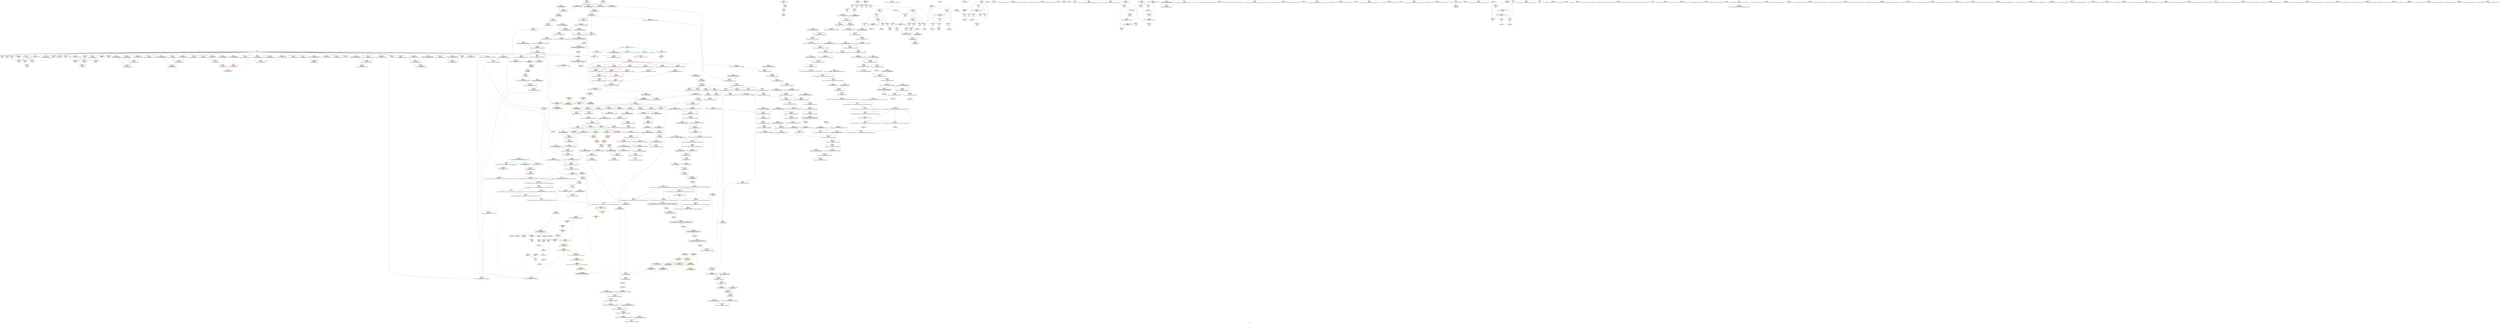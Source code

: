 digraph "SVFG" {
	label="SVFG";

	Node0x55af77fbeb70 [shape=record,color=grey,label="{NodeID: 0\nNullPtr|{|<s34>53}}"];
	Node0x55af77fbeb70 -> Node0x55af78006830[style=solid];
	Node0x55af77fbeb70 -> Node0x55af78006930[style=solid];
	Node0x55af77fbeb70 -> Node0x55af78006a00[style=solid];
	Node0x55af77fbeb70 -> Node0x55af78006ad0[style=solid];
	Node0x55af77fbeb70 -> Node0x55af78006ba0[style=solid];
	Node0x55af77fbeb70 -> Node0x55af78006c70[style=solid];
	Node0x55af77fbeb70 -> Node0x55af78006d40[style=solid];
	Node0x55af77fbeb70 -> Node0x55af78006e10[style=solid];
	Node0x55af77fbeb70 -> Node0x55af78006ee0[style=solid];
	Node0x55af77fbeb70 -> Node0x55af78006fb0[style=solid];
	Node0x55af77fbeb70 -> Node0x55af78007080[style=solid];
	Node0x55af77fbeb70 -> Node0x55af78007150[style=solid];
	Node0x55af77fbeb70 -> Node0x55af78007220[style=solid];
	Node0x55af77fbeb70 -> Node0x55af780072f0[style=solid];
	Node0x55af77fbeb70 -> Node0x55af780073c0[style=solid];
	Node0x55af77fbeb70 -> Node0x55af78007490[style=solid];
	Node0x55af77fbeb70 -> Node0x55af78007560[style=solid];
	Node0x55af77fbeb70 -> Node0x55af78007630[style=solid];
	Node0x55af77fbeb70 -> Node0x55af78007700[style=solid];
	Node0x55af77fbeb70 -> Node0x55af780077d0[style=solid];
	Node0x55af77fbeb70 -> Node0x55af780078a0[style=solid];
	Node0x55af77fbeb70 -> Node0x55af78007970[style=solid];
	Node0x55af77fbeb70 -> Node0x55af78007a40[style=solid];
	Node0x55af77fbeb70 -> Node0x55af78007b10[style=solid];
	Node0x55af77fbeb70 -> Node0x55af78007be0[style=solid];
	Node0x55af77fbeb70 -> Node0x55af78007cb0[style=solid];
	Node0x55af77fbeb70 -> Node0x55af78007d80[style=solid];
	Node0x55af77fbeb70 -> Node0x55af78007e50[style=solid];
	Node0x55af77fbeb70 -> Node0x55af78008ff0[style=solid];
	Node0x55af77fbeb70 -> Node0x55af7800b720[style=solid];
	Node0x55af77fbeb70 -> Node0x55af7800b7f0[style=solid];
	Node0x55af77fbeb70 -> Node0x55af7800b8c0[style=solid];
	Node0x55af77fbeb70 -> Node0x55af77cac870[style=solid];
	Node0x55af77fbeb70 -> Node0x55af7802d020[style=solid];
	Node0x55af77fbeb70:s34 -> Node0x55af780a51c0[style=solid,color=red];
	Node0x55af7800b4b0 [shape=record,color=blue,label="{NodeID: 443\n468\<--495\nehselector.slot\<--\n_ZNSt12_Vector_baseIiSaIiEED2Ev\n}"];
	Node0x55af7800e9d0 [shape=record,color=red,label="{NodeID: 277\n240\<--43\n\<--retval\nmain\n}"];
	Node0x55af7800e9d0 -> Node0x55af780023f0[style=solid];
	Node0x55af77ffed70 [shape=record,color=green,label="{NodeID: 111\n683\<--684\n__n.addr\<--__n.addr_field_insensitive\n_ZSt27__uninitialized_default_n_aIPimiET_S1_T0_RSaIT1_E\n}"];
	Node0x55af77ffed70 -> Node0x55af78013080[style=solid];
	Node0x55af77ffed70 -> Node0x55af7801c5c0[style=solid];
	Node0x55af78008770 [shape=record,color=red,label="{NodeID: 388\n865\<--856\n\<--__p.addr\n_ZNSt16allocator_traitsISaIiEE10deallocateERS0_Pim\n|{<s0>65}}"];
	Node0x55af78008770:s0 -> Node0x55af780a68c0[style=solid,color=red];
	Node0x55af78003ab0 [shape=record,color=black,label="{NodeID: 222\n677\<--692\n_ZSt27__uninitialized_default_n_aIPimiET_S1_T0_RSaIT1_E_ret\<--call\n_ZSt27__uninitialized_default_n_aIPimiET_S1_T0_RSaIT1_E\n|{<s0>43}}"];
	Node0x55af78003ab0:s0 -> Node0x55af780a1700[style=solid,color=blue];
	Node0x55af780a45c0 [shape=record,color=black,label="{NodeID: 1163\n913 = PHI(906, )\n0th arg _ZSt8_DestroyIPiEvT_S1_ }"];
	Node0x55af780a45c0 -> Node0x55af7801e090[style=solid];
	Node0x55af77ffff60 [shape=record,color=green,label="{NodeID: 56\n305\<--306\n__gxx_personality_v0\<--__gxx_personality_v0_field_insensitive\n}"];
	Node0x55af7801def0 [shape=record,color=blue,label="{NodeID: 499\n899\<--895\n__last.addr\<--__last\n_ZSt8_DestroyIPiiEvT_S1_RSaIT0_E\n}"];
	Node0x55af7801def0 -> Node0x55af78008b80[style=dashed];
	Node0x55af78011750 [shape=record,color=red,label="{NodeID: 333\n432\<--405\nexn\<--exn.slot\n_ZNSt12_Vector_baseIiSaIiEEC2EmRKS0_\n}"];
	Node0x55af78006fb0 [shape=record,color=black,label="{NodeID: 167\n146\<--3\n\<--dummyVal\nmain\n}"];
	Node0x55af78006fb0 -> Node0x55af78009910[style=solid];
	Node0x55af78099120 [shape=record,color=black,label="{NodeID: 1108\n81 = PHI()\n}"];
	Node0x55af77fe6260 [shape=record,color=green,label="{NodeID: 1\n7\<--1\n__dso_handle\<--dummyObj\nGlob }"];
	Node0x55af7800b580 [shape=record,color=blue,label="{NodeID: 444\n506\<--504\nthis.addr\<--this\n_ZNSt12_Vector_baseIiSaIiEE12_Vector_implC2ERKS0_\n}"];
	Node0x55af7800b580 -> Node0x55af78011f70[style=dashed];
	Node0x55af7800eaa0 [shape=record,color=red,label="{NodeID: 278\n88\<--45\n\<--C\nmain\n}"];
	Node0x55af7800eaa0 -> Node0x55af7802c720[style=solid];
	Node0x55af77ffee40 [shape=record,color=green,label="{NodeID: 112\n685\<--686\n.addr\<--.addr_field_insensitive\n_ZSt27__uninitialized_default_n_aIPimiET_S1_T0_RSaIT1_E\n}"];
	Node0x55af77ffee40 -> Node0x55af7801c690[style=solid];
	Node0x55af780621e0 [shape=record,color=yellow,style=double,label="{NodeID: 887\n30V_1 = ENCHI(MR_30V_0)\npts\{661 \}\nFun[_ZNSt6vectorIiSaIiEEC2EmRKS0_]|{<s0>31}}"];
	Node0x55af780621e0:s0 -> Node0x55af7805d9b0[style=dashed,color=red];
	Node0x55af78008840 [shape=record,color=red,label="{NodeID: 389\n866\<--858\n\<--__n.addr\n_ZNSt16allocator_traitsISaIiEE10deallocateERS0_Pim\n|{<s0>65}}"];
	Node0x55af78008840:s0 -> Node0x55af780a6a00[style=solid,color=red];
	Node0x55af78003b80 [shape=record,color=black,label="{NodeID: 223\n703\<--702\n\<--_M_impl\n_ZNSt12_Vector_baseIiSaIiEE19_M_get_Tp_allocatorEv\n}"];
	Node0x55af78003b80 -> Node0x55af78003c50[style=solid];
	Node0x55af780a46d0 [shape=record,color=black,label="{NodeID: 1164\n914 = PHI(907, )\n1st arg _ZSt8_DestroyIPiEvT_S1_ }"];
	Node0x55af780a46d0 -> Node0x55af7801e160[style=solid];
	Node0x55af78000060 [shape=record,color=green,label="{NodeID: 57\n311\<--312\nthis.addr\<--this.addr_field_insensitive\n_ZNSaIiED2Ev\n}"];
	Node0x55af78000060 -> Node0x55af78010cc0[style=solid];
	Node0x55af78000060 -> Node0x55af7800a610[style=solid];
	Node0x55af7801dfc0 [shape=record,color=blue,label="{NodeID: 500\n901\<--896\n.addr\<--\n_ZSt8_DestroyIPiiEvT_S1_RSaIT0_E\n}"];
	Node0x55af78011820 [shape=record,color=red,label="{NodeID: 334\n433\<--407\nsel\<--ehselector.slot\n_ZNSt12_Vector_baseIiSaIiEEC2EmRKS0_\n}"];
	Node0x55af78007080 [shape=record,color=black,label="{NodeID: 168\n244\<--3\nlpad.val\<--dummyVal\nmain\n}"];
	Node0x55af780989d0 [shape=record,color=black,label="{NodeID: 1109\n223 = PHI()\n}"];
	Node0x55af77fcfa20 [shape=record,color=green,label="{NodeID: 2\n8\<--1\n_ZSt3cin\<--dummyObj\nGlob }"];
	Node0x55af7800b650 [shape=record,color=blue,label="{NodeID: 445\n508\<--505\n__a.addr\<--__a\n_ZNSt12_Vector_baseIiSaIiEE12_Vector_implC2ERKS0_\n}"];
	Node0x55af7800b650 -> Node0x55af78012040[style=dashed];
	Node0x55af7800eb70 [shape=record,color=red,label="{NodeID: 279\n87\<--47\n\<--c\nmain\n}"];
	Node0x55af7800eb70 -> Node0x55af7802c720[style=solid];
	Node0x55af77ffef10 [shape=record,color=green,label="{NodeID: 113\n693\<--694\n_ZSt25__uninitialized_default_nIPimET_S1_T0_\<--_ZSt25__uninitialized_default_nIPimET_S1_T0__field_insensitive\n}"];
	Node0x55af780622c0 [shape=record,color=yellow,style=double,label="{NodeID: 888\n53V_1 = ENCHI(MR_53V_0)\npts\{600000 680000 \}\nFun[_ZNSt6vectorIiSaIiEEC2EmRKS0_]|{<s0>30}}"];
	Node0x55af780622c0:s0 -> Node0x55af780609f0[style=dashed,color=red];
	Node0x55af78008910 [shape=record,color=red,label="{NodeID: 390\n884\<--875\nthis1\<--this.addr\n_ZN9__gnu_cxx13new_allocatorIiE10deallocateEPim\n}"];
	Node0x55af78003c50 [shape=record,color=black,label="{NodeID: 224\n696\<--703\n_ZNSt12_Vector_baseIiSaIiEE19_M_get_Tp_allocatorEv_ret\<--\n_ZNSt12_Vector_baseIiSaIiEE19_M_get_Tp_allocatorEv\n|{<s0>34|<s1>42}}"];
	Node0x55af78003c50:s0 -> Node0x55af780a1320[style=solid,color=blue];
	Node0x55af78003c50:s1 -> Node0x55af780a1590[style=solid,color=blue];
	Node0x55af780a47e0 [shape=record,color=black,label="{NodeID: 1165\n806 = PHI(755, )\n0th arg _ZSt12__niter_baseIPiET_S1_ }"];
	Node0x55af780a47e0 -> Node0x55af7801d600[style=solid];
	Node0x55af78000130 [shape=record,color=green,label="{NodeID: 58\n317\<--318\n_ZN9__gnu_cxx13new_allocatorIiED2Ev\<--_ZN9__gnu_cxx13new_allocatorIiED2Ev_field_insensitive\n}"];
	Node0x55af7801e090 [shape=record,color=blue,label="{NodeID: 501\n915\<--913\n__first.addr\<--__first\n_ZSt8_DestroyIPiEvT_S1_\n}"];
	Node0x55af7801e090 -> Node0x55af78008c50[style=dashed];
	Node0x55af780118f0 [shape=record,color=red,label="{NodeID: 335\n446\<--440\nthis1\<--this.addr\n_ZNSt6vectorIiSaIiEE21_M_default_initializeEm\n}"];
	Node0x55af780118f0 -> Node0x55af78002db0[style=solid];
	Node0x55af780118f0 -> Node0x55af78002e80[style=solid];
	Node0x55af780118f0 -> Node0x55af78002f50[style=solid];
	Node0x55af78007150 [shape=record,color=black,label="{NodeID: 169\n245\<--3\nlpad.val60\<--dummyVal\nmain\n}"];
	Node0x55af780a0250 [shape=record,color=black,label="{NodeID: 1110\n123 = PHI()\n}"];
	Node0x55af77fcf2d0 [shape=record,color=green,label="{NodeID: 3\n9\<--1\n.str\<--dummyObj\nGlob }"];
	Node0x55af7800b720 [shape=record,color=blue, style = dotted,label="{NodeID: 446\n518\<--3\n_M_start\<--dummyVal\n_ZNSt12_Vector_baseIiSaIiEE12_Vector_implC2ERKS0_\n|{<s0>39}}"];
	Node0x55af7800b720:s0 -> Node0x55af780706d0[style=dashed,color=blue];
	Node0x55af7800ec40 [shape=record,color=red,label="{NodeID: 280\n220\<--47\n\<--c\nmain\n}"];
	Node0x55af78004270 [shape=record,color=green,label="{NodeID: 114\n698\<--699\nthis.addr\<--this.addr_field_insensitive\n_ZNSt12_Vector_baseIiSaIiEE19_M_get_Tp_allocatorEv\n}"];
	Node0x55af78004270 -> Node0x55af78013150[style=solid];
	Node0x55af78004270 -> Node0x55af7801c760[style=solid];
	Node0x55af780623d0 [shape=record,color=yellow,style=double,label="{NodeID: 889\n55V_1 = ENCHI(MR_55V_0)\npts\{600001 680001 \}\nFun[_ZNSt6vectorIiSaIiEEC2EmRKS0_]|{<s0>30}}"];
	Node0x55af780623d0:s0 -> Node0x55af780609f0[style=dashed,color=red];
	Node0x55af780089e0 [shape=record,color=red,label="{NodeID: 391\n885\<--877\n\<--__p.addr\n_ZN9__gnu_cxx13new_allocatorIiE10deallocateEPim\n}"];
	Node0x55af780089e0 -> Node0x55af7800c4e0[style=solid];
	Node0x55af78003d20 [shape=record,color=black,label="{NodeID: 225\n705\<--720\n_ZSt25__uninitialized_default_nIPimET_S1_T0__ret\<--call\n_ZSt25__uninitialized_default_nIPimET_S1_T0_\n|{<s0>57}}"];
	Node0x55af78003d20:s0 -> Node0x55af780a1d40[style=solid,color=blue];
	Node0x55af780a48f0 [shape=record,color=black,label="{NodeID: 1166\n341 = PHI(67, 67, 59, 59, )\n0th arg _ZNSt6vectorIiSaIiEED2Ev }"];
	Node0x55af780a48f0 -> Node0x55af7800a880[style=solid];
	Node0x55af78000230 [shape=record,color=green,label="{NodeID: 59\n323\<--324\nthis.addr\<--this.addr_field_insensitive\n_ZNSt6vectorIiSaIiEEixEm\n}"];
	Node0x55af78000230 -> Node0x55af78010d90[style=solid];
	Node0x55af78000230 -> Node0x55af7800a6e0[style=solid];
	Node0x55af7801e160 [shape=record,color=blue,label="{NodeID: 502\n917\<--914\n__last.addr\<--__last\n_ZSt8_DestroyIPiEvT_S1_\n}"];
	Node0x55af7801e160 -> Node0x55af78008d20[style=dashed];
	Node0x55af780119c0 [shape=record,color=red,label="{NodeID: 336\n451\<--442\n\<--__n.addr\n_ZNSt6vectorIiSaIiEE21_M_default_initializeEm\n|{<s0>43}}"];
	Node0x55af780119c0:s0 -> Node0x55af780a2240[style=solid,color=red];
	Node0x55af78007220 [shape=record,color=black,label="{NodeID: 170\n290\<--3\n\<--dummyVal\n_ZNSt6vectorIiSaIiEEC2EmRKS0_\n}"];
	Node0x55af780a0350 [shape=record,color=black,label="{NodeID: 1111\n25 = PHI()\n}"];
	Node0x55af77fcf360 [shape=record,color=green,label="{NodeID: 4\n11\<--1\n.str.1\<--dummyObj\nGlob }"];
	Node0x55af7800b7f0 [shape=record,color=blue, style = dotted,label="{NodeID: 447\n520\<--3\n_M_finish\<--dummyVal\n_ZNSt12_Vector_baseIiSaIiEE12_Vector_implC2ERKS0_\n|{<s0>39}}"];
	Node0x55af7800b7f0:s0 -> Node0x55af780706d0[style=dashed,color=blue];
	Node0x55af7800ed10 [shape=record,color=red,label="{NodeID: 281\n227\<--47\n\<--c\nmain\n}"];
	Node0x55af78004300 [shape=record,color=green,label="{NodeID: 115\n708\<--709\n__first.addr\<--__first.addr_field_insensitive\n_ZSt25__uninitialized_default_nIPimET_S1_T0_\n}"];
	Node0x55af78004300 -> Node0x55af78013220[style=solid];
	Node0x55af78004300 -> Node0x55af7801c830[style=solid];
	Node0x55af780624e0 [shape=record,color=yellow,style=double,label="{NodeID: 890\n57V_1 = ENCHI(MR_57V_0)\npts\{600002 680002 \}\nFun[_ZNSt6vectorIiSaIiEEC2EmRKS0_]|{<s0>30}}"];
	Node0x55af780624e0:s0 -> Node0x55af780609f0[style=dashed,color=red];
	Node0x55af78008ab0 [shape=record,color=red,label="{NodeID: 392\n906\<--897\n\<--__first.addr\n_ZSt8_DestroyIPiiEvT_S1_RSaIT0_E\n|{<s0>67}}"];
	Node0x55af78008ab0:s0 -> Node0x55af780a45c0[style=solid,color=red];
	Node0x55af78003df0 [shape=record,color=black,label="{NodeID: 226\n724\<--738\n_ZNSt27__uninitialized_default_n_1ILb1EE18__uninit_default_nIPimEET_S3_T0__ret\<--call\n_ZNSt27__uninitialized_default_n_1ILb1EE18__uninit_default_nIPimEET_S3_T0_\n|{<s0>58}}"];
	Node0x55af78003df0:s0 -> Node0x55af780a0d00[style=solid,color=blue];
	Node0x55af780a4c70 [shape=record,color=black,label="{NodeID: 1167\n396 = PHI(279, )\n0th arg _ZNSt12_Vector_baseIiSaIiEEC2EmRKS0_ }"];
	Node0x55af780a4c70 -> Node0x55af7800ac90[style=solid];
	Node0x55af78000300 [shape=record,color=green,label="{NodeID: 60\n325\<--326\n__n.addr\<--__n.addr_field_insensitive\n_ZNSt6vectorIiSaIiEEixEm\n}"];
	Node0x55af78000300 -> Node0x55af78010e60[style=solid];
	Node0x55af78000300 -> Node0x55af7800a7b0[style=solid];
	Node0x55af7801e230 [shape=record,color=blue,label="{NodeID: 503\n930\<--928\n.addr\<--\n_ZNSt12_Destroy_auxILb1EE9__destroyIPiEEvT_S3_\n}"];
	Node0x55af78011a90 [shape=record,color=red,label="{NodeID: 337\n450\<--449\n\<--_M_start\n_ZNSt6vectorIiSaIiEE21_M_default_initializeEm\n|{<s0>43}}"];
	Node0x55af78011a90:s0 -> Node0x55af780a2100[style=solid,color=red];
	Node0x55af780072f0 [shape=record,color=black,label="{NodeID: 171\n291\<--3\n\<--dummyVal\n_ZNSt6vectorIiSaIiEEC2EmRKS0_\n}"];
	Node0x55af780072f0 -> Node0x55af7800a470[style=solid];
	Node0x55af780a0450 [shape=record,color=black,label="{NodeID: 1112\n120 = PHI(320, )\n}"];
	Node0x55af77fece00 [shape=record,color=green,label="{NodeID: 5\n14\<--1\n\<--dummyObj\nCan only get source location for instruction, argument, global var or function.}"];
	Node0x55af7800b8c0 [shape=record,color=blue, style = dotted,label="{NodeID: 448\n522\<--3\n_M_end_of_storage\<--dummyVal\n_ZNSt12_Vector_baseIiSaIiEE12_Vector_implC2ERKS0_\n|{<s0>39}}"];
	Node0x55af7800b8c0:s0 -> Node0x55af780706d0[style=dashed,color=blue];
	Node0x55af7800ede0 [shape=record,color=red,label="{NodeID: 282\n234\<--47\n\<--c\nmain\n}"];
	Node0x55af7800ede0 -> Node0x55af7802ada0[style=solid];
	Node0x55af780043d0 [shape=record,color=green,label="{NodeID: 116\n710\<--711\n__n.addr\<--__n.addr_field_insensitive\n_ZSt25__uninitialized_default_nIPimET_S1_T0_\n}"];
	Node0x55af780043d0 -> Node0x55af780132f0[style=solid];
	Node0x55af780043d0 -> Node0x55af7801c900[style=solid];
	Node0x55af78008b80 [shape=record,color=red,label="{NodeID: 393\n907\<--899\n\<--__last.addr\n_ZSt8_DestroyIPiiEvT_S1_RSaIT0_E\n|{<s0>67}}"];
	Node0x55af78008b80:s0 -> Node0x55af780a46d0[style=solid,color=red];
	Node0x55af78003ec0 [shape=record,color=black,label="{NodeID: 227\n742\<--761\n_ZSt6fill_nIPimiET_S1_T0_RKT1__ret\<--call1\n_ZSt6fill_nIPimiET_S1_T0_RKT1_\n|{<s0>59}}"];
	Node0x55af78003ec0:s0 -> Node0x55af780a0f00[style=solid,color=blue];
	Node0x55af780a4d80 [shape=record,color=black,label="{NodeID: 1168\n397 = PHI(280, )\n1st arg _ZNSt12_Vector_baseIiSaIiEEC2EmRKS0_ }"];
	Node0x55af780a4d80 -> Node0x55af7800ad60[style=solid];
	Node0x55af780003d0 [shape=record,color=green,label="{NodeID: 61\n342\<--343\nthis.addr\<--this.addr_field_insensitive\n_ZNSt6vectorIiSaIiEED2Ev\n}"];
	Node0x55af780003d0 -> Node0x55af78011000[style=solid];
	Node0x55af780003d0 -> Node0x55af7800a880[style=solid];
	Node0x55af7805e0f0 [shape=record,color=yellow,style=double,label="{NodeID: 836\n104V_1 = ENCHI(MR_104V_0)\npts\{467 \}\nFun[_ZNSt12_Vector_baseIiSaIiEED2Ev]}"];
	Node0x55af7805e0f0 -> Node0x55af7800b3e0[style=dashed];
	Node0x55af7801e300 [shape=record,color=blue,label="{NodeID: 504\n932\<--929\n.addr1\<--\n_ZNSt12_Destroy_auxILb1EE9__destroyIPiEEvT_S3_\n}"];
	Node0x55af78011b60 [shape=record,color=red,label="{NodeID: 338\n471\<--464\nthis1\<--this.addr\n_ZNSt12_Vector_baseIiSaIiEED2Ev\n|{|<s8>44}}"];
	Node0x55af78011b60 -> Node0x55af7800d3e0[style=solid];
	Node0x55af78011b60 -> Node0x55af7800d4b0[style=solid];
	Node0x55af78011b60 -> Node0x55af7800d580[style=solid];
	Node0x55af78011b60 -> Node0x55af7800d650[style=solid];
	Node0x55af78011b60 -> Node0x55af7800d720[style=solid];
	Node0x55af78011b60 -> Node0x55af7800d7f0[style=solid];
	Node0x55af78011b60 -> Node0x55af7800d8c0[style=solid];
	Node0x55af78011b60 -> Node0x55af7800d990[style=solid];
	Node0x55af78011b60:s8 -> Node0x55af780a5d20[style=solid,color=red];
	Node0x55af780073c0 [shape=record,color=black,label="{NodeID: 172\n293\<--3\n\<--dummyVal\n_ZNSt6vectorIiSaIiEEC2EmRKS0_\n}"];
	Node0x55af780073c0 -> Node0x55af7800a540[style=solid];
	Node0x55af780a0640 [shape=record,color=black,label="{NodeID: 1113\n178 = PHI(320, )\n}"];
	Node0x55af780a0640 -> Node0x55af780104a0[style=solid];
	Node0x55af77fece90 [shape=record,color=green,label="{NodeID: 6\n80\<--1\n\<--dummyObj\nCan only get source location for instruction, argument, global var or function.}"];
	Node0x55af7800b990 [shape=record,color=blue,label="{NodeID: 449\n528\<--526\nthis.addr\<--this\n_ZNSt12_Vector_baseIiSaIiEE17_M_create_storageEm\n}"];
	Node0x55af7800b990 -> Node0x55af78012110[style=dashed];
	Node0x55af7800eeb0 [shape=record,color=red,label="{NodeID: 283\n200\<--49\n\<--ans\nmain\n}"];
	Node0x55af7800eeb0 -> Node0x55af7802b220[style=solid];
	Node0x55af780044a0 [shape=record,color=green,label="{NodeID: 117\n712\<--713\n__assignable\<--__assignable_field_insensitive\n_ZSt25__uninitialized_default_nIPimET_S1_T0_\n}"];
	Node0x55af780044a0 -> Node0x55af7801c9d0[style=solid];
	Node0x55af78008c50 [shape=record,color=red,label="{NodeID: 394\n921\<--915\n\<--__first.addr\n_ZSt8_DestroyIPiEvT_S1_\n|{<s0>68}}"];
	Node0x55af78008c50:s0 -> Node0x55af780a3f60[style=solid,color=red];
	Node0x55af78003f90 [shape=record,color=black,label="{NodeID: 228\n765\<--803\n_ZSt10__fill_n_aIPimiEN9__gnu_cxx11__enable_ifIXsr11__is_scalarIT1_EE7__valueET_E6__typeES4_T0_RKS3__ret\<--\n_ZSt10__fill_n_aIPimiEN9__gnu_cxx11__enable_ifIXsr11__is_scalarIT1_EE7__valueET_E6__typeES4_T0_RKS3_\n|{<s0>61}}"];
	Node0x55af78003f90:s0 -> Node0x55af780a1fc0[style=solid,color=blue];
	Node0x55af780a4e90 [shape=record,color=black,label="{NodeID: 1169\n398 = PHI(281, )\n2nd arg _ZNSt12_Vector_baseIiSaIiEEC2EmRKS0_ }"];
	Node0x55af780a4e90 -> Node0x55af7800ae30[style=solid];
	Node0x55af780004a0 [shape=record,color=green,label="{NodeID: 62\n344\<--345\nexn.slot\<--exn.slot_field_insensitive\n_ZNSt6vectorIiSaIiEED2Ev\n}"];
	Node0x55af780004a0 -> Node0x55af780110d0[style=solid];
	Node0x55af780004a0 -> Node0x55af7800a950[style=solid];
	Node0x55af7805e1d0 [shape=record,color=yellow,style=double,label="{NodeID: 837\n106V_1 = ENCHI(MR_106V_0)\npts\{469 \}\nFun[_ZNSt12_Vector_baseIiSaIiEED2Ev]}"];
	Node0x55af7805e1d0 -> Node0x55af7800b4b0[style=dashed];
	Node0x55af78011c30 [shape=record,color=red,label="{NodeID: 339\n500\<--466\nexn\<--exn.slot\n_ZNSt12_Vector_baseIiSaIiEED2Ev\n|{<s0>47}}"];
	Node0x55af78011c30:s0 -> Node0x55af780a26d0[style=solid,color=red];
	Node0x55af78007490 [shape=record,color=black,label="{NodeID: 173\n302\<--3\nlpad.val\<--dummyVal\n_ZNSt6vectorIiSaIiEEC2EmRKS0_\n}"];
	Node0x55af780a0740 [shape=record,color=black,label="{NodeID: 1114\n183 = PHI(320, )\n}"];
	Node0x55af780a0740 -> Node0x55af78010570[style=solid];
	Node0x55af77fecf50 [shape=record,color=green,label="{NodeID: 7\n85\<--1\n\<--dummyObj\nCan only get source location for instruction, argument, global var or function.}"];
	Node0x55af7800ba60 [shape=record,color=blue,label="{NodeID: 450\n530\<--527\n__n.addr\<--__n\n_ZNSt12_Vector_baseIiSaIiEE17_M_create_storageEm\n}"];
	Node0x55af7800ba60 -> Node0x55af780121e0[style=dashed];
	Node0x55af7800ba60 -> Node0x55af780122b0[style=dashed];
	Node0x55af7800ef80 [shape=record,color=red,label="{NodeID: 284\n221\<--49\n\<--ans\nmain\n}"];
	Node0x55af78004570 [shape=record,color=green,label="{NodeID: 118\n721\<--722\n_ZNSt27__uninitialized_default_n_1ILb1EE18__uninit_default_nIPimEET_S3_T0_\<--_ZNSt27__uninitialized_default_n_1ILb1EE18__uninit_default_nIPimEET_S3_T0__field_insensitive\n}"];
	Node0x55af77cac870 [shape=record,color=black,label="{NodeID: 727\n616 = PHI(611, 3, )\n}"];
	Node0x55af77cac870 -> Node0x55af780035d0[style=solid];
	Node0x55af78008d20 [shape=record,color=red,label="{NodeID: 395\n922\<--917\n\<--__last.addr\n_ZSt8_DestroyIPiEvT_S1_\n|{<s0>68}}"];
	Node0x55af78008d20:s0 -> Node0x55af780a4070[style=solid,color=red];
	Node0x55af78004060 [shape=record,color=black,label="{NodeID: 229\n805\<--810\n_ZSt12__niter_baseIPiET_S1__ret\<--\n_ZSt12__niter_baseIPiET_S1_\n|{<s0>60}}"];
	Node0x55af78004060:s0 -> Node0x55af780a1e80[style=solid,color=blue];
	Node0x55af780a4fa0 [shape=record,color=black,label="{NodeID: 1170\n635 = PHI(628, )\n0th arg _ZN9__gnu_cxx13new_allocatorIiE8allocateEmPKv }"];
	Node0x55af780a4fa0 -> Node0x55af7801c1b0[style=solid];
	Node0x55af78000570 [shape=record,color=green,label="{NodeID: 63\n346\<--347\nehselector.slot\<--ehselector.slot_field_insensitive\n_ZNSt6vectorIiSaIiEED2Ev\n}"];
	Node0x55af78000570 -> Node0x55af7800aa20[style=solid];
	Node0x55af7805e2b0 [shape=record,color=yellow,style=double,label="{NodeID: 838\n53V_1 = ENCHI(MR_53V_0)\npts\{600000 680000 \}\nFun[_ZNSt12_Vector_baseIiSaIiEED2Ev]}"];
	Node0x55af7805e2b0 -> Node0x55af78011d00[style=dashed];
	Node0x55af7805e2b0 -> Node0x55af78011ea0[style=dashed];
	Node0x55af78011d00 [shape=record,color=red,label="{NodeID: 340\n474\<--473\n\<--_M_start\n_ZNSt12_Vector_baseIiSaIiEED2Ev\n|{<s0>44}}"];
	Node0x55af78011d00:s0 -> Node0x55af780a5e30[style=solid,color=red];
	Node0x55af78007560 [shape=record,color=black,label="{NodeID: 174\n303\<--3\nlpad.val2\<--dummyVal\n_ZNSt6vectorIiSaIiEEC2EmRKS0_\n}"];
	Node0x55af780a0880 [shape=record,color=black,label="{NodeID: 1115\n189 = PHI(320, )\n}"];
	Node0x55af780a0880 -> Node0x55af78010640[style=solid];
	Node0x55af77fed010 [shape=record,color=green,label="{NodeID: 8\n205\<--1\n\<--dummyObj\nCan only get source location for instruction, argument, global var or function.}"];
	Node0x55af7800bb30 [shape=record,color=blue,label="{NodeID: 451\n540\<--536\n_M_start\<--call\n_ZNSt12_Vector_baseIiSaIiEE17_M_create_storageEm\n|{|<s2>40}}"];
	Node0x55af7800bb30 -> Node0x55af78012380[style=dashed];
	Node0x55af7800bb30 -> Node0x55af78012450[style=dashed];
	Node0x55af7800bb30:s2 -> Node0x55af78070860[style=dashed,color=blue];
	Node0x55af7800f050 [shape=record,color=red,label="{NodeID: 285\n96\<--51\n\<--N\nmain\n}"];
	Node0x55af7800f050 -> Node0x55af78008020[style=solid];
	Node0x55af78004670 [shape=record,color=green,label="{NodeID: 119\n727\<--728\n__first.addr\<--__first.addr_field_insensitive\n_ZNSt27__uninitialized_default_n_1ILb1EE18__uninit_default_nIPimEET_S3_T0_\n}"];
	Node0x55af78004670 -> Node0x55af780133c0[style=solid];
	Node0x55af78004670 -> Node0x55af7801caa0[style=solid];
	Node0x55af7802ada0 [shape=record,color=grey,label="{NodeID: 728\n235 = Binary(234, 85, )\n}"];
	Node0x55af7802ada0 -> Node0x55af7800a060[style=solid];
	Node0x55af78008df0 [shape=record,color=blue,label="{NodeID: 396\n941\<--14\nllvm.global_ctors_0\<--\nGlob }"];
	Node0x55af78004130 [shape=record,color=black,label="{NodeID: 230\n830\<--829\n\<--_M_impl\n_ZNSt12_Vector_baseIiSaIiEE13_M_deallocateEPim\n|{<s0>62}}"];
	Node0x55af78004130:s0 -> Node0x55af780a52d0[style=solid,color=red];
	Node0x55af780a50b0 [shape=record,color=black,label="{NodeID: 1171\n636 = PHI(629, )\n1st arg _ZN9__gnu_cxx13new_allocatorIiE8allocateEmPKv }"];
	Node0x55af780a50b0 -> Node0x55af7801c280[style=solid];
	Node0x55af78000640 [shape=record,color=green,label="{NodeID: 64\n360\<--361\n_ZNSt12_Vector_baseIiSaIiEE19_M_get_Tp_allocatorEv\<--_ZNSt12_Vector_baseIiSaIiEE19_M_get_Tp_allocatorEv_field_insensitive\n}"];
	Node0x55af7805e3c0 [shape=record,color=yellow,style=double,label="{NodeID: 839\n57V_1 = ENCHI(MR_57V_0)\npts\{600002 680002 \}\nFun[_ZNSt12_Vector_baseIiSaIiEED2Ev]}"];
	Node0x55af7805e3c0 -> Node0x55af78011dd0[style=dashed];
	Node0x55af78011dd0 [shape=record,color=red,label="{NodeID: 341\n477\<--476\n\<--_M_end_of_storage\n_ZNSt12_Vector_baseIiSaIiEED2Ev\n}"];
	Node0x55af78011dd0 -> Node0x55af78003020[style=solid];
	Node0x55af78007630 [shape=record,color=black,label="{NodeID: 175\n368\<--3\n\<--dummyVal\n_ZNSt6vectorIiSaIiEED2Ev\n}"];
	Node0x55af780a09c0 [shape=record,color=black,label="{NodeID: 1116\n92 = PHI()\n}"];
	Node0x55af77fed0d0 [shape=record,color=green,label="{NodeID: 9\n485\<--1\n\<--dummyObj\nCan only get source location for instruction, argument, global var or function.}"];
	Node0x55af7800bc00 [shape=record,color=blue,label="{NodeID: 452\n546\<--544\n_M_finish\<--\n_ZNSt12_Vector_baseIiSaIiEE17_M_create_storageEm\n|{<s0>40}}"];
	Node0x55af7800bc00:s0 -> Node0x55af78070860[style=dashed,color=blue];
	Node0x55af7800f120 [shape=record,color=red,label="{NodeID: 286\n107\<--51\n\<--N\nmain\n}"];
	Node0x55af7800f120 -> Node0x55af780080f0[style=solid];
	Node0x55af78004740 [shape=record,color=green,label="{NodeID: 120\n729\<--730\n__n.addr\<--__n.addr_field_insensitive\n_ZNSt27__uninitialized_default_n_1ILb1EE18__uninit_default_nIPimEET_S3_T0_\n}"];
	Node0x55af78004740 -> Node0x55af78013490[style=solid];
	Node0x55af78004740 -> Node0x55af7801cb70[style=solid];
	Node0x55af7802af20 [shape=record,color=grey,label="{NodeID: 729\n214 = Binary(213, 205, )\n}"];
	Node0x55af7802af20 -> Node0x55af78009f90[style=solid];
	Node0x55af78008ef0 [shape=record,color=blue,label="{NodeID: 397\n942\<--15\nllvm.global_ctors_1\<--_GLOBAL__sub_I_ploh_1_1.cpp\nGlob }"];
	Node0x55af7800c450 [shape=record,color=black,label="{NodeID: 231\n864\<--863\n\<--\n_ZNSt16allocator_traitsISaIiEE10deallocateERS0_Pim\n|{<s0>65}}"];
	Node0x55af7800c450:s0 -> Node0x55af780a67b0[style=solid,color=red];
	Node0x55af780a51c0 [shape=record,color=black,label="{NodeID: 1172\n637 = PHI(3, )\n2nd arg _ZN9__gnu_cxx13new_allocatorIiE8allocateEmPKv }"];
	Node0x55af780a51c0 -> Node0x55af7801c350[style=solid];
	Node0x55af78000740 [shape=record,color=green,label="{NodeID: 65\n363\<--364\n_ZSt8_DestroyIPiiEvT_S1_RSaIT0_E\<--_ZSt8_DestroyIPiiEvT_S1_RSaIT0_E_field_insensitive\n}"];
	Node0x55af78011ea0 [shape=record,color=red,label="{NodeID: 342\n480\<--479\n\<--_M_start4\n_ZNSt12_Vector_baseIiSaIiEED2Ev\n}"];
	Node0x55af78011ea0 -> Node0x55af780030f0[style=solid];
	Node0x55af78007700 [shape=record,color=black,label="{NodeID: 176\n369\<--3\n\<--dummyVal\n_ZNSt6vectorIiSaIiEED2Ev\n}"];
	Node0x55af78007700 -> Node0x55af7800a950[style=solid];
	Node0x55af780a0a90 [shape=record,color=black,label="{NodeID: 1117\n93 = PHI()\n}"];
	Node0x55af77fed190 [shape=record,color=green,label="{NodeID: 10\n606\<--1\n\<--dummyObj\nCan only get source location for instruction, argument, global var or function.}"];
	Node0x55af7800bcd0 [shape=record,color=blue,label="{NodeID: 453\n554\<--552\n_M_end_of_storage\<--add.ptr\n_ZNSt12_Vector_baseIiSaIiEE17_M_create_storageEm\n|{<s0>40}}"];
	Node0x55af7800bcd0:s0 -> Node0x55af78070860[style=dashed,color=blue];
	Node0x55af7800f1f0 [shape=record,color=red,label="{NodeID: 287\n115\<--51\n\<--N\nmain\n}"];
	Node0x55af7800f1f0 -> Node0x55af7802cba0[style=solid];
	Node0x55af78004810 [shape=record,color=green,label="{NodeID: 121\n731\<--732\nref.tmp\<--ref.tmp_field_insensitive\n_ZNSt27__uninitialized_default_n_1ILb1EE18__uninit_default_nIPimEET_S3_T0_\n|{|<s1>59}}"];
	Node0x55af78004810 -> Node0x55af7801cc40[style=solid];
	Node0x55af78004810:s1 -> Node0x55af780a7640[style=solid,color=red];
	Node0x55af7802b0a0 [shape=record,color=grey,label="{NodeID: 730\n126 = Binary(125, 85, )\n}"];
	Node0x55af7802b0a0 -> Node0x55af78009430[style=solid];
	Node0x55af78008ff0 [shape=record,color=blue, style = dotted,label="{NodeID: 398\n943\<--3\nllvm.global_ctors_2\<--dummyVal\nGlob }"];
	Node0x55af7800c4e0 [shape=record,color=black,label="{NodeID: 232\n886\<--885\n\<--\n_ZN9__gnu_cxx13new_allocatorIiE10deallocateEPim\n}"];
	Node0x55af780a52d0 [shape=record,color=black,label="{NodeID: 1173\n851 = PHI(830, )\n0th arg _ZNSt16allocator_traitsISaIiEE10deallocateERS0_Pim }"];
	Node0x55af780a52d0 -> Node0x55af7801d940[style=solid];
	Node0x55af78000840 [shape=record,color=green,label="{NodeID: 66\n378\<--379\n__clang_call_terminate\<--__clang_call_terminate_field_insensitive\n}"];
	Node0x55af78011f70 [shape=record,color=red,label="{NodeID: 343\n512\<--506\nthis1\<--this.addr\n_ZNSt12_Vector_baseIiSaIiEE12_Vector_implC2ERKS0_\n}"];
	Node0x55af78011f70 -> Node0x55af780031c0[style=solid];
	Node0x55af78011f70 -> Node0x55af7800da60[style=solid];
	Node0x55af78011f70 -> Node0x55af7800db30[style=solid];
	Node0x55af78011f70 -> Node0x55af7800dc00[style=solid];
	Node0x55af780077d0 [shape=record,color=black,label="{NodeID: 177\n371\<--3\n\<--dummyVal\n_ZNSt6vectorIiSaIiEED2Ev\n}"];
	Node0x55af780077d0 -> Node0x55af7800aa20[style=solid];
	Node0x55af780a0b60 [shape=record,color=black,label="{NodeID: 1118\n94 = PHI()\n}"];
	Node0x55af77fed290 [shape=record,color=green,label="{NodeID: 11\n673\<--1\n\<--dummyObj\nCan only get source location for instruction, argument, global var or function.}"];
	Node0x55af7800bda0 [shape=record,color=blue,label="{NodeID: 454\n559\<--558\nthis.addr\<--this\n_ZNSt12_Vector_baseIiSaIiEE12_Vector_implD2Ev\n}"];
	Node0x55af7800bda0 -> Node0x55af78012520[style=dashed];
	Node0x55af7800f2c0 [shape=record,color=red,label="{NodeID: 288\n155\<--51\n\<--N\nmain\n}"];
	Node0x55af7800f2c0 -> Node0x55af7802cd20[style=solid];
	Node0x55af780048e0 [shape=record,color=green,label="{NodeID: 122\n739\<--740\n_ZSt6fill_nIPimiET_S1_T0_RKT1_\<--_ZSt6fill_nIPimiET_S1_T0_RKT1__field_insensitive\n}"];
	Node0x55af7802b220 [shape=record,color=grey,label="{NodeID: 731\n201 = Binary(200, 199, )\n}"];
	Node0x55af7802b220 -> Node0x55af78009df0[style=solid];
	Node0x55af780090f0 [shape=record,color=blue,label="{NodeID: 399\n43\<--80\nretval\<--\nmain\n}"];
	Node0x55af780090f0 -> Node0x55af7800e9d0[style=dashed];
	Node0x55af7800c5b0 [shape=record,color=purple,label="{NodeID: 233\n24\<--4\n\<--_ZStL8__ioinit\n__cxx_global_var_init\n}"];
	Node0x55af780a53e0 [shape=record,color=black,label="{NodeID: 1174\n852 = PHI(831, )\n1st arg _ZNSt16allocator_traitsISaIiEE10deallocateERS0_Pim }"];
	Node0x55af780a53e0 -> Node0x55af7801da10[style=solid];
	Node0x55af78000940 [shape=record,color=green,label="{NodeID: 67\n383\<--384\nthis.addr\<--this.addr_field_insensitive\n_ZN9__gnu_cxx13new_allocatorIiEC2Ev\n}"];
	Node0x55af78000940 -> Node0x55af78011340[style=solid];
	Node0x55af78000940 -> Node0x55af7800aaf0[style=solid];
	Node0x55af78012040 [shape=record,color=red,label="{NodeID: 344\n514\<--508\n\<--__a.addr\n_ZNSt12_Vector_baseIiSaIiEE12_Vector_implC2ERKS0_\n|{<s0>48}}"];
	Node0x55af78012040:s0 -> Node0x55af780a4290[style=solid,color=red];
	Node0x55af780078a0 [shape=record,color=black,label="{NodeID: 178\n423\<--3\n\<--dummyVal\n_ZNSt12_Vector_baseIiSaIiEEC2EmRKS0_\n}"];
	Node0x55af780a0c30 [shape=record,color=black,label="{NodeID: 1119\n95 = PHI()\n}"];
	Node0x55af77fed390 [shape=record,color=green,label="{NodeID: 12\n717\<--1\n\<--dummyObj\nCan only get source location for instruction, argument, global var or function.}"];
	Node0x55af7800be70 [shape=record,color=blue,label="{NodeID: 455\n569\<--567\nthis.addr\<--this\n_ZNSaIiEC2ERKS_\n}"];
	Node0x55af7800be70 -> Node0x55af780125f0[style=dashed];
	Node0x55af7800f390 [shape=record,color=red,label="{NodeID: 289\n168\<--51\n\<--N\nmain\n}"];
	Node0x55af7800f390 -> Node0x55af7802b9a0[style=solid];
	Node0x55af780049e0 [shape=record,color=green,label="{NodeID: 123\n746\<--747\n__first.addr\<--__first.addr_field_insensitive\n_ZSt6fill_nIPimiET_S1_T0_RKT1_\n}"];
	Node0x55af780049e0 -> Node0x55af78013560[style=solid];
	Node0x55af780049e0 -> Node0x55af7801cd10[style=solid];
	Node0x55af78062ca0 [shape=record,color=yellow,style=double,label="{NodeID: 898\n53V_1 = ENCHI(MR_53V_0)\npts\{600000 680000 \}\nFun[_ZNSt6vectorIiSaIiEEixEm]}"];
	Node0x55af78062ca0 -> Node0x55af78010f30[style=dashed];
	Node0x55af7802b3a0 [shape=record,color=grey,label="{NodeID: 732\n204 = Binary(203, 205, )\n}"];
	Node0x55af7802b3a0 -> Node0x55af78009ec0[style=solid];
	Node0x55af780091c0 [shape=record,color=blue,label="{NodeID: 400\n47\<--85\nc\<--\nmain\n}"];
	Node0x55af780091c0 -> Node0x55af78056ed0[style=dashed];
	Node0x55af7800c680 [shape=record,color=purple,label="{NodeID: 234\n222\<--9\n\<--.str\nmain\n}"];
	Node0x55af780a54f0 [shape=record,color=black,label="{NodeID: 1175\n853 = PHI(832, )\n2nd arg _ZNSt16allocator_traitsISaIiEE10deallocateERS0_Pim }"];
	Node0x55af780a54f0 -> Node0x55af7801dae0[style=solid];
	Node0x55af78000a10 [shape=record,color=green,label="{NodeID: 68\n390\<--391\nthis.addr\<--this.addr_field_insensitive\n_ZN9__gnu_cxx13new_allocatorIiED2Ev\n}"];
	Node0x55af78000a10 -> Node0x55af78011410[style=solid];
	Node0x55af78000a10 -> Node0x55af7800abc0[style=solid];
	Node0x55af78012110 [shape=record,color=red,label="{NodeID: 345\n534\<--528\nthis1\<--this.addr\n_ZNSt12_Vector_baseIiSaIiEE17_M_create_storageEm\n|{|<s10>49}}"];
	Node0x55af78012110 -> Node0x55af7800dcd0[style=solid];
	Node0x55af78012110 -> Node0x55af7800dda0[style=solid];
	Node0x55af78012110 -> Node0x55af7800de70[style=solid];
	Node0x55af78012110 -> Node0x55af7800df40[style=solid];
	Node0x55af78012110 -> Node0x55af7800e010[style=solid];
	Node0x55af78012110 -> Node0x55af7800e0e0[style=solid];
	Node0x55af78012110 -> Node0x55af7800e1b0[style=solid];
	Node0x55af78012110 -> Node0x55af7800e280[style=solid];
	Node0x55af78012110 -> Node0x55af7800e350[style=solid];
	Node0x55af78012110 -> Node0x55af7800e420[style=solid];
	Node0x55af78012110:s10 -> Node0x55af780a7750[style=solid,color=red];
	Node0x55af78007970 [shape=record,color=black,label="{NodeID: 179\n424\<--3\n\<--dummyVal\n_ZNSt12_Vector_baseIiSaIiEEC2EmRKS0_\n}"];
	Node0x55af78007970 -> Node0x55af7800af00[style=solid];
	Node0x55af780a0d00 [shape=record,color=black,label="{NodeID: 1120\n720 = PHI(724, )\n}"];
	Node0x55af780a0d00 -> Node0x55af78003d20[style=solid];
	Node0x55af77fed490 [shape=record,color=green,label="{NodeID: 13\n797\<--1\n\<--dummyObj\nCan only get source location for instruction, argument, global var or function.}"];
	Node0x55af7800bf40 [shape=record,color=blue,label="{NodeID: 456\n571\<--568\n__a.addr\<--__a\n_ZNSaIiEC2ERKS_\n}"];
	Node0x55af7800bf40 -> Node0x55af780126c0[style=dashed];
	Node0x55af7800f460 [shape=record,color=red,label="{NodeID: 290\n203\<--53\n\<--K\nmain\n}"];
	Node0x55af7800f460 -> Node0x55af7802b3a0[style=solid];
	Node0x55af78004ab0 [shape=record,color=green,label="{NodeID: 124\n748\<--749\n__n.addr\<--__n.addr_field_insensitive\n_ZSt6fill_nIPimiET_S1_T0_RKT1_\n}"];
	Node0x55af78004ab0 -> Node0x55af78013630[style=solid];
	Node0x55af78004ab0 -> Node0x55af7801cde0[style=solid];
	Node0x55af7802b520 [shape=record,color=grey,label="{NodeID: 733\n796 = Binary(795, 797, )\n}"];
	Node0x55af7802b520 -> Node0x55af7801d460[style=solid];
	Node0x55af78009290 [shape=record,color=blue,label="{NodeID: 401\n49\<--80\nans\<--\nmain\n}"];
	Node0x55af78009290 -> Node0x55af7804a2d0[style=dashed];
	Node0x55af7800c750 [shape=record,color=purple,label="{NodeID: 235\n228\<--11\n\<--.str.1\nmain\n}"];
	Node0x55af780a5600 [shape=record,color=black,label="{NodeID: 1176\n558 = PHI(413, 489, 497, )\n0th arg _ZNSt12_Vector_baseIiSaIiEE12_Vector_implD2Ev }"];
	Node0x55af780a5600 -> Node0x55af7800bda0[style=solid];
	Node0x55af78000ae0 [shape=record,color=green,label="{NodeID: 69\n399\<--400\nthis.addr\<--this.addr_field_insensitive\n_ZNSt12_Vector_baseIiSaIiEEC2EmRKS0_\n}"];
	Node0x55af78000ae0 -> Node0x55af780114e0[style=solid];
	Node0x55af78000ae0 -> Node0x55af7800ac90[style=solid];
	Node0x55af780479d0 [shape=record,color=yellow,style=double,label="{NodeID: 844\n30V_1 = ENCHI(MR_30V_0)\npts\{661 \}\nFun[_ZSt25__uninitialized_default_nIPimET_S1_T0_]|{<s0>58}}"];
	Node0x55af780479d0:s0 -> Node0x55af780616d0[style=dashed,color=red];
	Node0x55af780121e0 [shape=record,color=red,label="{NodeID: 346\n535\<--530\n\<--__n.addr\n_ZNSt12_Vector_baseIiSaIiEE17_M_create_storageEm\n|{<s0>49}}"];
	Node0x55af780121e0:s0 -> Node0x55af780a7860[style=solid,color=red];
	Node0x55af78007a40 [shape=record,color=black,label="{NodeID: 180\n426\<--3\n\<--dummyVal\n_ZNSt12_Vector_baseIiSaIiEEC2EmRKS0_\n}"];
	Node0x55af78007a40 -> Node0x55af7800afd0[style=solid];
	Node0x55af780a0f00 [shape=record,color=black,label="{NodeID: 1121\n738 = PHI(742, )\n}"];
	Node0x55af780a0f00 -> Node0x55af78003df0[style=solid];
	Node0x55af77fed590 [shape=record,color=green,label="{NodeID: 14\n4\<--6\n_ZStL8__ioinit\<--_ZStL8__ioinit_field_insensitive\nGlob }"];
	Node0x55af77fed590 -> Node0x55af7800c5b0[style=solid];
	Node0x55af7800c010 [shape=record,color=blue,label="{NodeID: 457\n586\<--584\nthis.addr\<--this\n_ZN9__gnu_cxx13new_allocatorIiEC2ERKS1_\n}"];
	Node0x55af7800c010 -> Node0x55af78012790[style=dashed];
	Node0x55af7800f530 [shape=record,color=red,label="{NodeID: 291\n208\<--53\n\<--K\nmain\n}"];
	Node0x55af7800f530 -> Node0x55af7802c8a0[style=solid];
	Node0x55af78004b80 [shape=record,color=green,label="{NodeID: 125\n750\<--751\n__value.addr\<--__value.addr_field_insensitive\n_ZSt6fill_nIPimiET_S1_T0_RKT1_\n}"];
	Node0x55af78004b80 -> Node0x55af78013700[style=solid];
	Node0x55af78004b80 -> Node0x55af7801ceb0[style=solid];
	Node0x55af7802b6a0 [shape=record,color=grey,label="{NodeID: 734\n483 = Binary(481, 482, )\n}"];
	Node0x55af7802b6a0 -> Node0x55af7802b820[style=solid];
	Node0x55af78009360 [shape=record,color=blue,label="{NodeID: 402\n71\<--80\ni\<--\nmain\n}"];
	Node0x55af78009360 -> Node0x55af7800fa10[style=dashed];
	Node0x55af78009360 -> Node0x55af7800fae0[style=dashed];
	Node0x55af78009360 -> Node0x55af7800fbb0[style=dashed];
	Node0x55af78009360 -> Node0x55af78009430[style=dashed];
	Node0x55af78009360 -> Node0x55af78057dd0[style=dashed];
	Node0x55af7800c820 [shape=record,color=purple,label="{NodeID: 236\n941\<--13\nllvm.global_ctors_0\<--llvm.global_ctors\nGlob }"];
	Node0x55af7800c820 -> Node0x55af78008df0[style=solid];
	Node0x55af780a58e0 [shape=record,color=black,label="{NodeID: 1177\n504 = PHI(413, )\n0th arg _ZNSt12_Vector_baseIiSaIiEE12_Vector_implC2ERKS0_ }"];
	Node0x55af780a58e0 -> Node0x55af7800b580[style=solid];
	Node0x55af78000bb0 [shape=record,color=green,label="{NodeID: 70\n401\<--402\n__n.addr\<--__n.addr_field_insensitive\n_ZNSt12_Vector_baseIiSaIiEEC2EmRKS0_\n}"];
	Node0x55af78000bb0 -> Node0x55af780115b0[style=solid];
	Node0x55af78000bb0 -> Node0x55af7800ad60[style=solid];
	Node0x55af780122b0 [shape=record,color=red,label="{NodeID: 347\n551\<--530\n\<--__n.addr\n_ZNSt12_Vector_baseIiSaIiEE17_M_create_storageEm\n}"];
	Node0x55af78007b10 [shape=record,color=black,label="{NodeID: 181\n434\<--3\nlpad.val\<--dummyVal\n_ZNSt12_Vector_baseIiSaIiEEC2EmRKS0_\n}"];
	Node0x55af780a1040 [shape=record,color=black,label="{NodeID: 1122\n160 = PHI(320, )\n}"];
	Node0x55af77fed690 [shape=record,color=green,label="{NodeID: 15\n13\<--17\nllvm.global_ctors\<--llvm.global_ctors_field_insensitive\nGlob }"];
	Node0x55af77fed690 -> Node0x55af7800c820[style=solid];
	Node0x55af77fed690 -> Node0x55af7800c8f0[style=solid];
	Node0x55af77fed690 -> Node0x55af7800c9f0[style=solid];
	Node0x55af7800c0e0 [shape=record,color=blue,label="{NodeID: 458\n588\<--585\n.addr\<--\n_ZN9__gnu_cxx13new_allocatorIiEC2ERKS1_\n}"];
	Node0x55af7800f600 [shape=record,color=red,label="{NodeID: 292\n217\<--53\n\<--K\nmain\n}"];
	Node0x55af7800f600 -> Node0x55af7802c5a0[style=solid];
	Node0x55af78004c50 [shape=record,color=green,label="{NodeID: 126\n757\<--758\n_ZSt12__niter_baseIPiET_S1_\<--_ZSt12__niter_baseIPiET_S1__field_insensitive\n}"];
	Node0x55af7802b820 [shape=record,color=grey,label="{NodeID: 735\n484 = Binary(483, 485, )\n|{<s0>44}}"];
	Node0x55af7802b820:s0 -> Node0x55af780a5f40[style=solid,color=red];
	Node0x55af78009430 [shape=record,color=blue,label="{NodeID: 403\n71\<--126\ni\<--inc\nmain\n}"];
	Node0x55af78009430 -> Node0x55af7800fa10[style=dashed];
	Node0x55af78009430 -> Node0x55af7800fae0[style=dashed];
	Node0x55af78009430 -> Node0x55af7800fbb0[style=dashed];
	Node0x55af78009430 -> Node0x55af78009430[style=dashed];
	Node0x55af78009430 -> Node0x55af78057dd0[style=dashed];
	Node0x55af7800c8f0 [shape=record,color=purple,label="{NodeID: 237\n942\<--13\nllvm.global_ctors_1\<--llvm.global_ctors\nGlob }"];
	Node0x55af7800c8f0 -> Node0x55af78008ef0[style=solid];
	Node0x55af780a59f0 [shape=record,color=black,label="{NodeID: 1178\n505 = PHI(414, )\n1st arg _ZNSt12_Vector_baseIiSaIiEE12_Vector_implC2ERKS0_ }"];
	Node0x55af780a59f0 -> Node0x55af7800b650[style=solid];
	Node0x55af78000c80 [shape=record,color=green,label="{NodeID: 71\n403\<--404\n__a.addr\<--__a.addr_field_insensitive\n_ZNSt12_Vector_baseIiSaIiEEC2EmRKS0_\n}"];
	Node0x55af78000c80 -> Node0x55af78011680[style=solid];
	Node0x55af78000c80 -> Node0x55af7800ae30[style=solid];
	Node0x55af78012380 [shape=record,color=red,label="{NodeID: 348\n544\<--543\n\<--_M_start3\n_ZNSt12_Vector_baseIiSaIiEE17_M_create_storageEm\n}"];
	Node0x55af78012380 -> Node0x55af7800bc00[style=solid];
	Node0x55af78007be0 [shape=record,color=black,label="{NodeID: 182\n435\<--3\nlpad.val2\<--dummyVal\n_ZNSt12_Vector_baseIiSaIiEEC2EmRKS0_\n}"];
	Node0x55af780a1180 [shape=record,color=black,label="{NodeID: 1123\n161 = PHI()\n}"];
	Node0x55af77fed790 [shape=record,color=green,label="{NodeID: 16\n18\<--19\n__cxx_global_var_init\<--__cxx_global_var_init_field_insensitive\n}"];
	Node0x55af78056ed0 [shape=record,color=black,label="{NodeID: 791\nMR_6V_3 = PHI(MR_6V_4, MR_6V_2, )\npts\{48 \}\n}"];
	Node0x55af78056ed0 -> Node0x55af7800eb70[style=dashed];
	Node0x55af78056ed0 -> Node0x55af7800ec40[style=dashed];
	Node0x55af78056ed0 -> Node0x55af7800ed10[style=dashed];
	Node0x55af78056ed0 -> Node0x55af7800ede0[style=dashed];
	Node0x55af78056ed0 -> Node0x55af7800a060[style=dashed];
	Node0x55af7800c1b0 [shape=record,color=blue,label="{NodeID: 459\n597\<--595\nthis.addr\<--this\n_ZNSt12_Vector_baseIiSaIiEE11_M_allocateEm\n}"];
	Node0x55af7800c1b0 -> Node0x55af78012860[style=dashed];
	Node0x55af7800f6d0 [shape=record,color=red,label="{NodeID: 293\n175\<--55\n\<--B\nmain\n}"];
	Node0x55af7800f6d0 -> Node0x55af7802c420[style=solid];
	Node0x55af78004d50 [shape=record,color=green,label="{NodeID: 127\n762\<--763\n_ZSt10__fill_n_aIPimiEN9__gnu_cxx11__enable_ifIXsr11__is_scalarIT1_EE7__valueET_E6__typeES4_T0_RKS3_\<--_ZSt10__fill_n_aIPimiEN9__gnu_cxx11__enable_ifIXsr11__is_scalarIT1_EE7__valueET_E6__typeES4_T0_RKS3__field_insensitive\n}"];
	Node0x55af7802b9a0 [shape=record,color=grey,label="{NodeID: 736\n169 = Binary(168, 85, )\n}"];
	Node0x55af7802b9a0 -> Node0x55af78009c50[style=solid];
	Node0x55af78009500 [shape=record,color=blue,label="{NodeID: 404\n63\<--130\nexn.slot\<--\nmain\n}"];
	Node0x55af78009500 -> Node0x55af7800f870[style=dashed];
	Node0x55af7800c9f0 [shape=record,color=purple,label="{NodeID: 238\n943\<--13\nllvm.global_ctors_2\<--llvm.global_ctors\nGlob }"];
	Node0x55af7800c9f0 -> Node0x55af78008ff0[style=solid];
	Node0x55af780a5b00 [shape=record,color=black,label="{NodeID: 1179\n725 = PHI(718, )\n0th arg _ZNSt27__uninitialized_default_n_1ILb1EE18__uninit_default_nIPimEET_S3_T0_ }"];
	Node0x55af780a5b00 -> Node0x55af7801caa0[style=solid];
	Node0x55af78000d50 [shape=record,color=green,label="{NodeID: 72\n405\<--406\nexn.slot\<--exn.slot_field_insensitive\n_ZNSt12_Vector_baseIiSaIiEEC2EmRKS0_\n}"];
	Node0x55af78000d50 -> Node0x55af78011750[style=solid];
	Node0x55af78000d50 -> Node0x55af7800af00[style=solid];
	Node0x55af78012450 [shape=record,color=red,label="{NodeID: 349\n550\<--549\n\<--_M_start6\n_ZNSt12_Vector_baseIiSaIiEE17_M_create_storageEm\n}"];
	Node0x55af78012450 -> Node0x55af7800e900[style=solid];
	Node0x55af78007cb0 [shape=record,color=black,label="{NodeID: 183\n492\<--3\n\<--dummyVal\n_ZNSt12_Vector_baseIiSaIiEED2Ev\n}"];
	Node0x55af780a1250 [shape=record,color=black,label="{NodeID: 1124\n229 = PHI()\n}"];
	Node0x55af77fed890 [shape=record,color=green,label="{NodeID: 17\n22\<--23\n_ZNSt8ios_base4InitC1Ev\<--_ZNSt8ios_base4InitC1Ev_field_insensitive\n}"];
	Node0x55af780573d0 [shape=record,color=black,label="{NodeID: 792\nMR_8V_2 = PHI(MR_8V_8, MR_8V_1, )\npts\{50 \}\n}"];
	Node0x55af780573d0 -> Node0x55af78009290[style=dashed];
	Node0x55af7800c280 [shape=record,color=blue,label="{NodeID: 460\n599\<--596\n__n.addr\<--__n\n_ZNSt12_Vector_baseIiSaIiEE11_M_allocateEm\n}"];
	Node0x55af7800c280 -> Node0x55af78012930[style=dashed];
	Node0x55af7800c280 -> Node0x55af78012a00[style=dashed];
	Node0x55af7800f7a0 [shape=record,color=red,label="{NodeID: 294\n192\<--57\n\<--T\nmain\n}"];
	Node0x55af7800f7a0 -> Node0x55af7802d320[style=solid];
	Node0x55af78004e50 [shape=record,color=green,label="{NodeID: 128\n769\<--770\n__first.addr\<--__first.addr_field_insensitive\n_ZSt10__fill_n_aIPimiEN9__gnu_cxx11__enable_ifIXsr11__is_scalarIT1_EE7__valueET_E6__typeES4_T0_RKS3_\n}"];
	Node0x55af78004e50 -> Node0x55af780137d0[style=solid];
	Node0x55af78004e50 -> Node0x55af780138a0[style=solid];
	Node0x55af78004e50 -> Node0x55af78013970[style=solid];
	Node0x55af78004e50 -> Node0x55af7801cf80[style=solid];
	Node0x55af78004e50 -> Node0x55af7801d530[style=solid];
	Node0x55af7802bb20 [shape=record,color=grey,label="{NodeID: 737\n191 = Binary(186, 190, )\n}"];
	Node0x55af7802bb20 -> Node0x55af7802d320[style=solid];
	Node0x55af780095d0 [shape=record,color=blue,label="{NodeID: 405\n65\<--132\nehselector.slot\<--\nmain\n}"];
	Node0x55af780095d0 -> Node0x55af7800f940[style=dashed];
	Node0x55af7800caf0 [shape=record,color=purple,label="{NodeID: 239\n331\<--330\n_M_impl\<--\n_ZNSt6vectorIiSaIiEEixEm\n}"];
	Node0x55af780a5c10 [shape=record,color=black,label="{NodeID: 1180\n726 = PHI(719, )\n1st arg _ZNSt27__uninitialized_default_n_1ILb1EE18__uninit_default_nIPimEET_S3_T0_ }"];
	Node0x55af780a5c10 -> Node0x55af7801cb70[style=solid];
	Node0x55af78000e20 [shape=record,color=green,label="{NodeID: 73\n407\<--408\nehselector.slot\<--ehselector.slot_field_insensitive\n_ZNSt12_Vector_baseIiSaIiEEC2EmRKS0_\n}"];
	Node0x55af78000e20 -> Node0x55af78011820[style=solid];
	Node0x55af78000e20 -> Node0x55af7800afd0[style=solid];
	Node0x55af78012520 [shape=record,color=red,label="{NodeID: 350\n562\<--559\nthis1\<--this.addr\n_ZNSt12_Vector_baseIiSaIiEE12_Vector_implD2Ev\n}"];
	Node0x55af78012520 -> Node0x55af78003290[style=solid];
	Node0x55af78007d80 [shape=record,color=black,label="{NodeID: 184\n493\<--3\n\<--dummyVal\n_ZNSt12_Vector_baseIiSaIiEED2Ev\n}"];
	Node0x55af78007d80 -> Node0x55af7800b3e0[style=solid];
	Node0x55af780a1320 [shape=record,color=black,label="{NodeID: 1125\n359 = PHI(696, )\n|{<s0>35}}"];
	Node0x55af780a1320:s0 -> Node0x55af780a3340[style=solid,color=red];
	Node0x55af77fed990 [shape=record,color=green,label="{NodeID: 18\n28\<--29\n__cxa_atexit\<--__cxa_atexit_field_insensitive\n}"];
	Node0x55af780578d0 [shape=record,color=black,label="{NodeID: 793\nMR_12V_2 = PHI(MR_12V_7, MR_12V_1, )\npts\{54 \}\n}"];
	Node0x55af780578d0 -> Node0x55af7804a7d0[style=dashed];
	Node0x55af7800c350 [shape=record,color=blue,label="{NodeID: 461\n621\<--619\n__a.addr\<--__a\n_ZNSt16allocator_traitsISaIiEE8allocateERS0_m\n}"];
	Node0x55af7800c350 -> Node0x55af78012ad0[style=dashed];
	Node0x55af7800f870 [shape=record,color=red,label="{NodeID: 295\n242\<--63\nexn\<--exn.slot\nmain\n}"];
	Node0x55af78004f20 [shape=record,color=green,label="{NodeID: 129\n771\<--772\n__n.addr\<--__n.addr_field_insensitive\n_ZSt10__fill_n_aIPimiEN9__gnu_cxx11__enable_ifIXsr11__is_scalarIT1_EE7__valueET_E6__typeES4_T0_RKS3_\n}"];
	Node0x55af78004f20 -> Node0x55af78013a40[style=solid];
	Node0x55af78004f20 -> Node0x55af7801d050[style=solid];
	Node0x55af780632d0 [shape=record,color=yellow,style=double,label="{NodeID: 904\n30V_1 = ENCHI(MR_30V_0)\npts\{661 \}\nFun[_ZSt6fill_nIPimiET_S1_T0_RKT1_]|{<s0>61}}"];
	Node0x55af780632d0:s0 -> Node0x55af780162d0[style=dashed,color=red];
	Node0x55af7802bca0 [shape=record,color=grey,label="{NodeID: 738\n659 = Binary(658, 485, )\n}"];
	Node0x55af780096a0 [shape=record,color=blue,label="{NodeID: 406\n63\<--137\nexn.slot\<--\nmain\n}"];
	Node0x55af780096a0 -> Node0x55af7800f870[style=dashed];
	Node0x55af7800cbc0 [shape=record,color=purple,label="{NodeID: 240\n332\<--330\n_M_start\<--\n_ZNSt6vectorIiSaIiEEixEm\n}"];
	Node0x55af7800cbc0 -> Node0x55af78010f30[style=solid];
	Node0x55af780a5d20 [shape=record,color=black,label="{NodeID: 1181\n813 = PHI(471, )\n0th arg _ZNSt12_Vector_baseIiSaIiEE13_M_deallocateEPim }"];
	Node0x55af780a5d20 -> Node0x55af7801d6d0[style=solid];
	Node0x55af78000ef0 [shape=record,color=green,label="{NodeID: 74\n416\<--417\n_ZNSt12_Vector_baseIiSaIiEE12_Vector_implC2ERKS0_\<--_ZNSt12_Vector_baseIiSaIiEE12_Vector_implC2ERKS0__field_insensitive\n}"];
	Node0x55af780125f0 [shape=record,color=red,label="{NodeID: 351\n575\<--569\nthis1\<--this.addr\n_ZNSaIiEC2ERKS_\n}"];
	Node0x55af780125f0 -> Node0x55af78003360[style=solid];
	Node0x55af78007e50 [shape=record,color=black,label="{NodeID: 185\n495\<--3\n\<--dummyVal\n_ZNSt12_Vector_baseIiSaIiEED2Ev\n}"];
	Node0x55af78007e50 -> Node0x55af7800b4b0[style=solid];
	Node0x55af780a14c0 [shape=record,color=black,label="{NodeID: 1126\n840 = PHI()\n}"];
	Node0x55af77feda90 [shape=record,color=green,label="{NodeID: 19\n27\<--33\n_ZNSt8ios_base4InitD1Ev\<--_ZNSt8ios_base4InitD1Ev_field_insensitive\n}"];
	Node0x55af77feda90 -> Node0x55af78007f20[style=solid];
	Node0x55af78057dd0 [shape=record,color=black,label="{NodeID: 794\nMR_22V_2 = PHI(MR_22V_4, MR_22V_1, )\npts\{72 \}\n}"];
	Node0x55af78057dd0 -> Node0x55af78009360[style=dashed];
	Node0x55af7801c0e0 [shape=record,color=blue,label="{NodeID: 462\n623\<--620\n__n.addr\<--__n\n_ZNSt16allocator_traitsISaIiEE8allocateERS0_m\n}"];
	Node0x55af7801c0e0 -> Node0x55af78012ba0[style=dashed];
	Node0x55af7800f940 [shape=record,color=red,label="{NodeID: 296\n243\<--65\nsel\<--ehselector.slot\nmain\n}"];
	Node0x55af78004ff0 [shape=record,color=green,label="{NodeID: 130\n773\<--774\n__value.addr\<--__value.addr_field_insensitive\n_ZSt10__fill_n_aIPimiEN9__gnu_cxx11__enable_ifIXsr11__is_scalarIT1_EE7__valueET_E6__typeES4_T0_RKS3_\n}"];
	Node0x55af78004ff0 -> Node0x55af78013b10[style=solid];
	Node0x55af78004ff0 -> Node0x55af7801d120[style=solid];
	Node0x55af780633e0 [shape=record,color=yellow,style=double,label="{NodeID: 905\n167V_1 = ENCHI(MR_167V_0)\npts\{732 \}\nFun[_ZSt6fill_nIPimiET_S1_T0_RKT1_]|{<s0>61}}"];
	Node0x55af780633e0:s0 -> Node0x55af7805cfb0[style=dashed,color=red];
	Node0x55af7802be20 [shape=record,color=grey,label="{NodeID: 739\n185 = Binary(180, 184, )\n}"];
	Node0x55af7802be20 -> Node0x55af7802bfa0[style=solid];
	Node0x55af78009770 [shape=record,color=blue,label="{NodeID: 407\n65\<--139\nehselector.slot\<--\nmain\n}"];
	Node0x55af78009770 -> Node0x55af7800f940[style=dashed];
	Node0x55af7800cc90 [shape=record,color=purple,label="{NodeID: 241\n351\<--350\n_M_impl\<--\n_ZNSt6vectorIiSaIiEED2Ev\n}"];
	Node0x55af780a5e30 [shape=record,color=black,label="{NodeID: 1182\n814 = PHI(474, )\n1st arg _ZNSt12_Vector_baseIiSaIiEE13_M_deallocateEPim }"];
	Node0x55af780a5e30 -> Node0x55af7801d7a0[style=solid];
	Node0x55af78000ff0 [shape=record,color=green,label="{NodeID: 75\n420\<--421\n_ZNSt12_Vector_baseIiSaIiEE17_M_create_storageEm\<--_ZNSt12_Vector_baseIiSaIiEE17_M_create_storageEm_field_insensitive\n}"];
	Node0x55af780126c0 [shape=record,color=red,label="{NodeID: 352\n577\<--571\n\<--__a.addr\n_ZNSaIiEC2ERKS_\n}"];
	Node0x55af780126c0 -> Node0x55af78003430[style=solid];
	Node0x55af78007f20 [shape=record,color=black,label="{NodeID: 186\n26\<--27\n\<--_ZNSt8ios_base4InitD1Ev\nCan only get source location for instruction, argument, global var or function.}"];
	Node0x55af780a1590 [shape=record,color=black,label="{NodeID: 1127\n453 = PHI(696, )\n|{<s0>43}}"];
	Node0x55af780a1590:s0 -> Node0x55af780a2380[style=solid,color=red];
	Node0x55af77ffcfc0 [shape=record,color=green,label="{NodeID: 20\n40\<--41\nmain\<--main_field_insensitive\n}"];
	Node0x55af780582d0 [shape=record,color=black,label="{NodeID: 795\nMR_24V_2 = PHI(MR_24V_5, MR_24V_1, )\npts\{74 \}\n}"];
	Node0x55af780582d0 -> Node0x55af780099e0[style=dashed];
	Node0x55af7801c1b0 [shape=record,color=blue,label="{NodeID: 463\n638\<--635\nthis.addr\<--this\n_ZN9__gnu_cxx13new_allocatorIiE8allocateEmPKv\n}"];
	Node0x55af7801c1b0 -> Node0x55af78012c70[style=dashed];
	Node0x55af7800fa10 [shape=record,color=red,label="{NodeID: 297\n114\<--71\n\<--i\nmain\n}"];
	Node0x55af7800fa10 -> Node0x55af7802cba0[style=solid];
	Node0x55af780050c0 [shape=record,color=green,label="{NodeID: 131\n775\<--776\n__tmp\<--__tmp_field_insensitive\n_ZSt10__fill_n_aIPimiEN9__gnu_cxx11__enable_ifIXsr11__is_scalarIT1_EE7__valueET_E6__typeES4_T0_RKS3_\n}"];
	Node0x55af780050c0 -> Node0x55af78013be0[style=solid];
	Node0x55af780050c0 -> Node0x55af7801d1f0[style=solid];
	Node0x55af7802bfa0 [shape=record,color=grey,label="{NodeID: 740\n186 = Binary(185, 85, )\n}"];
	Node0x55af7802bfa0 -> Node0x55af7802bb20[style=solid];
	Node0x55af78009840 [shape=record,color=blue,label="{NodeID: 408\n63\<--144\nexn.slot\<--\nmain\n}"];
	Node0x55af78009840 -> Node0x55af7800f870[style=dashed];
	Node0x55af7800cd60 [shape=record,color=purple,label="{NodeID: 242\n352\<--350\n_M_start\<--\n_ZNSt6vectorIiSaIiEED2Ev\n}"];
	Node0x55af7800cd60 -> Node0x55af780111a0[style=solid];
	Node0x55af780a5f40 [shape=record,color=black,label="{NodeID: 1183\n815 = PHI(484, )\n2nd arg _ZNSt12_Vector_baseIiSaIiEE13_M_deallocateEPim }"];
	Node0x55af780a5f40 -> Node0x55af7801d870[style=solid];
	Node0x55af780010f0 [shape=record,color=green,label="{NodeID: 76\n429\<--430\n_ZNSt12_Vector_baseIiSaIiEE12_Vector_implD2Ev\<--_ZNSt12_Vector_baseIiSaIiEE12_Vector_implD2Ev_field_insensitive\n}"];
	Node0x55af78012790 [shape=record,color=red,label="{NodeID: 353\n592\<--586\nthis1\<--this.addr\n_ZN9__gnu_cxx13new_allocatorIiEC2ERKS1_\n}"];
	Node0x55af78008020 [shape=record,color=black,label="{NodeID: 187\n97\<--96\nconv\<--\nmain\n|{<s0>9}}"];
	Node0x55af78008020:s0 -> Node0x55af780a6290[style=solid,color=red];
	Node0x55af780a1700 [shape=record,color=black,label="{NodeID: 1128\n454 = PHI(677, )\n}"];
	Node0x55af780a1700 -> Node0x55af7800b240[style=solid];
	Node0x55af77ffd0c0 [shape=record,color=green,label="{NodeID: 21\n43\<--44\nretval\<--retval_field_insensitive\nmain\n}"];
	Node0x55af77ffd0c0 -> Node0x55af7800e9d0[style=solid];
	Node0x55af77ffd0c0 -> Node0x55af780090f0[style=solid];
	Node0x55af780587d0 [shape=record,color=black,label="{NodeID: 796\nMR_26V_2 = PHI(MR_26V_8, MR_26V_1, )\npts\{76 \}\n}"];
	Node0x55af780587d0 -> Node0x55af78009b80[style=dashed];
	Node0x55af7801c280 [shape=record,color=blue,label="{NodeID: 464\n640\<--636\n__n.addr\<--__n\n_ZN9__gnu_cxx13new_allocatorIiE8allocateEmPKv\n}"];
	Node0x55af7801c280 -> Node0x55af78012d40[style=dashed];
	Node0x55af7801c280 -> Node0x55af78012e10[style=dashed];
	Node0x55af7800fae0 [shape=record,color=red,label="{NodeID: 298\n118\<--71\n\<--i\nmain\n}"];
	Node0x55af7800fae0 -> Node0x55af780081c0[style=solid];
	Node0x55af78005190 [shape=record,color=green,label="{NodeID: 132\n777\<--778\n__niter\<--__niter_field_insensitive\n_ZSt10__fill_n_aIPimiEN9__gnu_cxx11__enable_ifIXsr11__is_scalarIT1_EE7__valueET_E6__typeES4_T0_RKS3_\n}"];
	Node0x55af78005190 -> Node0x55af78013cb0[style=solid];
	Node0x55af78005190 -> Node0x55af78013d80[style=solid];
	Node0x55af78005190 -> Node0x55af7801d2c0[style=solid];
	Node0x55af78005190 -> Node0x55af7801d460[style=solid];
	Node0x55af7802c120 [shape=record,color=grey,label="{NodeID: 741\n164 = Binary(163, 85, )\n}"];
	Node0x55af7802c120 -> Node0x55af78009ab0[style=solid];
	Node0x55af78009910 [shape=record,color=blue,label="{NodeID: 409\n65\<--146\nehselector.slot\<--\nmain\n}"];
	Node0x55af78009910 -> Node0x55af7800f940[style=dashed];
	Node0x55af7800ce30 [shape=record,color=purple,label="{NodeID: 243\n355\<--354\n_M_impl2\<--\n_ZNSt6vectorIiSaIiEED2Ev\n}"];
	Node0x55af780a6080 [shape=record,color=black,label="{NodeID: 1184\n262 = PHI(59, 67, )\n0th arg _ZNSt6vectorIiSaIiEEC2EmRKS0_ }"];
	Node0x55af780a6080 -> Node0x55af7800a200[style=solid];
	Node0x55af780011f0 [shape=record,color=green,label="{NodeID: 77\n440\<--441\nthis.addr\<--this.addr_field_insensitive\n_ZNSt6vectorIiSaIiEE21_M_default_initializeEm\n}"];
	Node0x55af780011f0 -> Node0x55af780118f0[style=solid];
	Node0x55af780011f0 -> Node0x55af7800b0a0[style=solid];
	Node0x55af78048190 [shape=record,color=yellow,style=double,label="{NodeID: 852\n68V_1 = ENCHI(MR_68V_0)\npts\{345 \}\nFun[_ZNSt6vectorIiSaIiEED2Ev]}"];
	Node0x55af78048190 -> Node0x55af7800a950[style=dashed];
	Node0x55af78012860 [shape=record,color=red,label="{NodeID: 354\n603\<--597\nthis1\<--this.addr\n_ZNSt12_Vector_baseIiSaIiEE11_M_allocateEm\n}"];
	Node0x55af78012860 -> Node0x55af7800e4f0[style=solid];
	Node0x55af780080f0 [shape=record,color=black,label="{NodeID: 188\n108\<--107\nconv5\<--\nmain\n|{<s0>12}}"];
	Node0x55af780080f0:s0 -> Node0x55af780a6290[style=solid,color=red];
	Node0x55af780a1840 [shape=record,color=black,label="{NodeID: 1129\n536 = PHI(594, )\n}"];
	Node0x55af780a1840 -> Node0x55af7800bb30[style=solid];
	Node0x55af77ffd190 [shape=record,color=green,label="{NodeID: 22\n45\<--46\nC\<--C_field_insensitive\nmain\n}"];
	Node0x55af77ffd190 -> Node0x55af7800eaa0[style=solid];
	Node0x55af78058cd0 [shape=record,color=black,label="{NodeID: 797\nMR_28V_2 = PHI(MR_28V_5, MR_28V_1, )\npts\{78 \}\n}"];
	Node0x55af78058cd0 -> Node0x55af78009c50[style=dashed];
	Node0x55af7801c350 [shape=record,color=blue,label="{NodeID: 465\n642\<--637\n.addr\<--\n_ZN9__gnu_cxx13new_allocatorIiE8allocateEmPKv\n}"];
	Node0x55af7800fbb0 [shape=record,color=red,label="{NodeID: 299\n125\<--71\n\<--i\nmain\n}"];
	Node0x55af7800fbb0 -> Node0x55af7802b0a0[style=solid];
	Node0x55af78005260 [shape=record,color=green,label="{NodeID: 133\n807\<--808\n__it.addr\<--__it.addr_field_insensitive\n_ZSt12__niter_baseIPiET_S1_\n}"];
	Node0x55af78005260 -> Node0x55af78013f20[style=solid];
	Node0x55af78005260 -> Node0x55af7801d600[style=solid];
	Node0x55af7802c2a0 [shape=record,color=grey,label="{NodeID: 742\n196 = Binary(195, 85, )\n}"];
	Node0x55af7802c2a0 -> Node0x55af78009d20[style=solid];
	Node0x55af780099e0 [shape=record,color=blue,label="{NodeID: 410\n73\<--80\ni17\<--\nmain\n}"];
	Node0x55af780099e0 -> Node0x55af7800fc80[style=dashed];
	Node0x55af780099e0 -> Node0x55af7800fd50[style=dashed];
	Node0x55af780099e0 -> Node0x55af7800fe20[style=dashed];
	Node0x55af780099e0 -> Node0x55af78009ab0[style=dashed];
	Node0x55af780099e0 -> Node0x55af780582d0[style=dashed];
	Node0x55af7800cf00 [shape=record,color=purple,label="{NodeID: 244\n356\<--354\n_M_finish\<--\n_ZNSt6vectorIiSaIiEED2Ev\n}"];
	Node0x55af7800cf00 -> Node0x55af78011270[style=solid];
	Node0x55af780a6290 [shape=record,color=black,label="{NodeID: 1185\n263 = PHI(97, 108, )\n1st arg _ZNSt6vectorIiSaIiEEC2EmRKS0_ }"];
	Node0x55af780a6290 -> Node0x55af7800a2d0[style=solid];
	Node0x55af780012c0 [shape=record,color=green,label="{NodeID: 78\n442\<--443\n__n.addr\<--__n.addr_field_insensitive\n_ZNSt6vectorIiSaIiEE21_M_default_initializeEm\n}"];
	Node0x55af780012c0 -> Node0x55af780119c0[style=solid];
	Node0x55af780012c0 -> Node0x55af7800b170[style=solid];
	Node0x55af78048270 [shape=record,color=yellow,style=double,label="{NodeID: 853\n70V_1 = ENCHI(MR_70V_0)\npts\{347 \}\nFun[_ZNSt6vectorIiSaIiEED2Ev]}"];
	Node0x55af78048270 -> Node0x55af7800aa20[style=dashed];
	Node0x55af78012930 [shape=record,color=red,label="{NodeID: 355\n604\<--599\n\<--__n.addr\n_ZNSt12_Vector_baseIiSaIiEE11_M_allocateEm\n}"];
	Node0x55af78012930 -> Node0x55af7802cea0[style=solid];
	Node0x55af780081c0 [shape=record,color=black,label="{NodeID: 189\n119\<--118\nconv12\<--\nmain\n|{<s0>14}}"];
	Node0x55af780081c0:s0 -> Node0x55af780a6fc0[style=solid,color=red];
	Node0x55af780a1980 [shape=record,color=black,label="{NodeID: 1130\n611 = PHI(618, )\n}"];
	Node0x55af780a1980 -> Node0x55af77cac870[style=solid];
	Node0x55af77ffd260 [shape=record,color=green,label="{NodeID: 23\n47\<--48\nc\<--c_field_insensitive\nmain\n}"];
	Node0x55af77ffd260 -> Node0x55af7800eb70[style=solid];
	Node0x55af77ffd260 -> Node0x55af7800ec40[style=solid];
	Node0x55af77ffd260 -> Node0x55af7800ed10[style=solid];
	Node0x55af77ffd260 -> Node0x55af7800ede0[style=solid];
	Node0x55af77ffd260 -> Node0x55af780091c0[style=solid];
	Node0x55af77ffd260 -> Node0x55af7800a060[style=solid];
	Node0x55af780591d0 [shape=record,color=black,label="{NodeID: 798\nMR_30V_2 = PHI(MR_30V_4, MR_30V_1, )\npts\{661 \}\n|{<s0>9}}"];
	Node0x55af780591d0:s0 -> Node0x55af780621e0[style=dashed,color=red];
	Node0x55af7801c420 [shape=record,color=blue,label="{NodeID: 466\n668\<--667\nthis.addr\<--this\n_ZNK9__gnu_cxx13new_allocatorIiE8max_sizeEv\n}"];
	Node0x55af7801c420 -> Node0x55af78012ee0[style=dashed];
	Node0x55af7800fc80 [shape=record,color=red,label="{NodeID: 300\n154\<--73\n\<--i17\nmain\n}"];
	Node0x55af7800fc80 -> Node0x55af7802cd20[style=solid];
	Node0x55af78005330 [shape=record,color=green,label="{NodeID: 134\n816\<--817\nthis.addr\<--this.addr_field_insensitive\n_ZNSt12_Vector_baseIiSaIiEE13_M_deallocateEPim\n}"];
	Node0x55af78005330 -> Node0x55af78013ff0[style=solid];
	Node0x55af78005330 -> Node0x55af7801d6d0[style=solid];
	Node0x55af7802c420 [shape=record,color=grey,label="{NodeID: 743\n180 = Binary(175, 179, )\n}"];
	Node0x55af7802c420 -> Node0x55af7802be20[style=solid];
	Node0x55af78009ab0 [shape=record,color=blue,label="{NodeID: 411\n73\<--164\ni17\<--inc26\nmain\n}"];
	Node0x55af78009ab0 -> Node0x55af7800fc80[style=dashed];
	Node0x55af78009ab0 -> Node0x55af7800fd50[style=dashed];
	Node0x55af78009ab0 -> Node0x55af7800fe20[style=dashed];
	Node0x55af78009ab0 -> Node0x55af78009ab0[style=dashed];
	Node0x55af78009ab0 -> Node0x55af780582d0[style=dashed];
	Node0x55af7800cfd0 [shape=record,color=purple,label="{NodeID: 245\n413\<--412\n_M_impl\<--this1\n_ZNSt12_Vector_baseIiSaIiEEC2EmRKS0_\n|{<s0>39|<s1>41}}"];
	Node0x55af7800cfd0:s0 -> Node0x55af780a58e0[style=solid,color=red];
	Node0x55af7800cfd0:s1 -> Node0x55af780a5600[style=solid,color=red];
	Node0x55af780a6410 [shape=record,color=black,label="{NodeID: 1186\n264 = PHI(61, 69, )\n2nd arg _ZNSt6vectorIiSaIiEEC2EmRKS0_ }"];
	Node0x55af780a6410 -> Node0x55af7800a3a0[style=solid];
	Node0x55af78001390 [shape=record,color=green,label="{NodeID: 79\n455\<--456\n_ZSt27__uninitialized_default_n_aIPimiET_S1_T0_RSaIT1_E\<--_ZSt27__uninitialized_default_n_aIPimiET_S1_T0_RSaIT1_E_field_insensitive\n}"];
	Node0x55af78048350 [shape=record,color=yellow,style=double,label="{NodeID: 854\n53V_1 = ENCHI(MR_53V_0)\npts\{600000 680000 \}\nFun[_ZNSt6vectorIiSaIiEED2Ev]|{|<s1>36|<s2>37}}"];
	Node0x55af78048350 -> Node0x55af780111a0[style=dashed];
	Node0x55af78048350:s1 -> Node0x55af7805e2b0[style=dashed,color=red];
	Node0x55af78048350:s2 -> Node0x55af7805e2b0[style=dashed,color=red];
	Node0x55af78012a00 [shape=record,color=red,label="{NodeID: 356\n610\<--599\n\<--__n.addr\n_ZNSt12_Vector_baseIiSaIiEE11_M_allocateEm\n|{<s0>52}}"];
	Node0x55af78012a00:s0 -> Node0x55af780a66a0[style=solid,color=red];
	Node0x55af78008290 [shape=record,color=black,label="{NodeID: 190\n159\<--158\nconv21\<--\nmain\n|{<s0>19}}"];
	Node0x55af78008290:s0 -> Node0x55af780a6fc0[style=solid,color=red];
	Node0x55af780a1ac0 [shape=record,color=black,label="{NodeID: 1131\n630 = PHI(634, )\n}"];
	Node0x55af780a1ac0 -> Node0x55af78003770[style=solid];
	Node0x55af77ffd330 [shape=record,color=green,label="{NodeID: 24\n49\<--50\nans\<--ans_field_insensitive\nmain\n}"];
	Node0x55af77ffd330 -> Node0x55af7800eeb0[style=solid];
	Node0x55af77ffd330 -> Node0x55af7800ef80[style=solid];
	Node0x55af77ffd330 -> Node0x55af78009290[style=solid];
	Node0x55af77ffd330 -> Node0x55af78009df0[style=solid];
	Node0x55af780596d0 [shape=record,color=black,label="{NodeID: 799\nMR_32V_2 = PHI(MR_32V_3, MR_32V_1, )\npts\{600000 \}\n|{<s0>9}}"];
	Node0x55af780596d0:s0 -> Node0x55af780622c0[style=dashed,color=red];
	Node0x55af7801c4f0 [shape=record,color=blue,label="{NodeID: 467\n681\<--678\n__first.addr\<--__first\n_ZSt27__uninitialized_default_n_aIPimiET_S1_T0_RSaIT1_E\n}"];
	Node0x55af7801c4f0 -> Node0x55af78012fb0[style=dashed];
	Node0x55af7800fd50 [shape=record,color=red,label="{NodeID: 301\n158\<--73\n\<--i17\nmain\n}"];
	Node0x55af7800fd50 -> Node0x55af78008290[style=solid];
	Node0x55af78005400 [shape=record,color=green,label="{NodeID: 135\n818\<--819\n__p.addr\<--__p.addr_field_insensitive\n_ZNSt12_Vector_baseIiSaIiEE13_M_deallocateEPim\n}"];
	Node0x55af78005400 -> Node0x55af78008430[style=solid];
	Node0x55af78005400 -> Node0x55af78008500[style=solid];
	Node0x55af78005400 -> Node0x55af7801d7a0[style=solid];
	Node0x55af78063870 [shape=record,color=yellow,style=double,label="{NodeID: 910\n4V_1 = ENCHI(MR_4V_0)\npts\{46 \}\nFun[main]}"];
	Node0x55af78063870 -> Node0x55af7800eaa0[style=dashed];
	Node0x55af7802c5a0 [shape=record,color=grey,label="{NodeID: 744\n218 = cmp(217, 80, )\n}"];
	Node0x55af78009b80 [shape=record,color=blue,label="{NodeID: 412\n75\<--80\nbad\<--\nmain\n}"];
	Node0x55af78009b80 -> Node0x55af7804acd0[style=dashed];
	Node0x55af7800d0a0 [shape=record,color=purple,label="{NodeID: 246\n448\<--447\n_M_impl\<--\n_ZNSt6vectorIiSaIiEE21_M_default_initializeEm\n}"];
	Node0x55af780a6590 [shape=record,color=black,label="{NodeID: 1187\n619 = PHI(609, )\n0th arg _ZNSt16allocator_traitsISaIiEE8allocateERS0_m }"];
	Node0x55af780a6590 -> Node0x55af7800c350[style=solid];
	Node0x55af78001490 [shape=record,color=green,label="{NodeID: 80\n464\<--465\nthis.addr\<--this.addr_field_insensitive\n_ZNSt12_Vector_baseIiSaIiEED2Ev\n}"];
	Node0x55af78001490 -> Node0x55af78011b60[style=solid];
	Node0x55af78001490 -> Node0x55af7800b310[style=solid];
	Node0x55af78048460 [shape=record,color=yellow,style=double,label="{NodeID: 855\n55V_1 = ENCHI(MR_55V_0)\npts\{600001 680001 \}\nFun[_ZNSt6vectorIiSaIiEED2Ev]}"];
	Node0x55af78048460 -> Node0x55af78011270[style=dashed];
	Node0x55af78012ad0 [shape=record,color=red,label="{NodeID: 357\n627\<--621\n\<--__a.addr\n_ZNSt16allocator_traitsISaIiEE8allocateERS0_m\n}"];
	Node0x55af78012ad0 -> Node0x55af780036a0[style=solid];
	Node0x55af78008360 [shape=record,color=black,label="{NodeID: 191\n177\<--176\nconv32\<--\nmain\n|{<s0>21}}"];
	Node0x55af78008360:s0 -> Node0x55af780a6fc0[style=solid,color=red];
	Node0x55af780a1c00 [shape=record,color=black,label="{NodeID: 1132\n649 = PHI(666, )\n}"];
	Node0x55af780a1c00 -> Node0x55af7802d1a0[style=solid];
	Node0x55af77ffd400 [shape=record,color=green,label="{NodeID: 25\n51\<--52\nN\<--N_field_insensitive\nmain\n}"];
	Node0x55af77ffd400 -> Node0x55af7800f050[style=solid];
	Node0x55af77ffd400 -> Node0x55af7800f120[style=solid];
	Node0x55af77ffd400 -> Node0x55af7800f1f0[style=solid];
	Node0x55af77ffd400 -> Node0x55af7800f2c0[style=solid];
	Node0x55af77ffd400 -> Node0x55af7800f390[style=solid];
	Node0x55af78059bd0 [shape=record,color=black,label="{NodeID: 800\nMR_34V_2 = PHI(MR_34V_3, MR_34V_1, )\npts\{680000 \}\n|{<s0>12}}"];
	Node0x55af78059bd0:s0 -> Node0x55af780622c0[style=dashed,color=red];
	Node0x55af7801c5c0 [shape=record,color=blue,label="{NodeID: 468\n683\<--679\n__n.addr\<--__n\n_ZSt27__uninitialized_default_n_aIPimiET_S1_T0_RSaIT1_E\n}"];
	Node0x55af7801c5c0 -> Node0x55af78013080[style=dashed];
	Node0x55af7800fe20 [shape=record,color=red,label="{NodeID: 302\n163\<--73\n\<--i17\nmain\n}"];
	Node0x55af7800fe20 -> Node0x55af7802c120[style=solid];
	Node0x55af780054d0 [shape=record,color=green,label="{NodeID: 136\n820\<--821\n__n.addr\<--__n.addr_field_insensitive\n_ZNSt12_Vector_baseIiSaIiEE13_M_deallocateEPim\n}"];
	Node0x55af780054d0 -> Node0x55af780085d0[style=solid];
	Node0x55af780054d0 -> Node0x55af7801d870[style=solid];
	Node0x55af7802c720 [shape=record,color=grey,label="{NodeID: 745\n89 = cmp(87, 88, )\n}"];
	Node0x55af78009c50 [shape=record,color=blue,label="{NodeID: 413\n77\<--169\ni28\<--sub\nmain\n}"];
	Node0x55af78009c50 -> Node0x55af78010090[style=dashed];
	Node0x55af78009c50 -> Node0x55af78010160[style=dashed];
	Node0x55af78009c50 -> Node0x55af78010230[style=dashed];
	Node0x55af78009c50 -> Node0x55af78010300[style=dashed];
	Node0x55af78009c50 -> Node0x55af780103d0[style=dashed];
	Node0x55af78009c50 -> Node0x55af78009f90[style=dashed];
	Node0x55af78009c50 -> Node0x55af78058cd0[style=dashed];
	Node0x55af7800d170 [shape=record,color=purple,label="{NodeID: 247\n449\<--447\n_M_start\<--\n_ZNSt6vectorIiSaIiEE21_M_default_initializeEm\n}"];
	Node0x55af7800d170 -> Node0x55af78011a90[style=solid];
	Node0x55af780a66a0 [shape=record,color=black,label="{NodeID: 1188\n620 = PHI(610, )\n1st arg _ZNSt16allocator_traitsISaIiEE8allocateERS0_m }"];
	Node0x55af780a66a0 -> Node0x55af7801c0e0[style=solid];
	Node0x55af78001560 [shape=record,color=green,label="{NodeID: 81\n466\<--467\nexn.slot\<--exn.slot_field_insensitive\n_ZNSt12_Vector_baseIiSaIiEED2Ev\n}"];
	Node0x55af78001560 -> Node0x55af78011c30[style=solid];
	Node0x55af78001560 -> Node0x55af7800b3e0[style=solid];
	Node0x55af78048570 [shape=record,color=yellow,style=double,label="{NodeID: 856\n57V_1 = ENCHI(MR_57V_0)\npts\{600002 680002 \}\nFun[_ZNSt6vectorIiSaIiEED2Ev]|{<s0>36|<s1>37}}"];
	Node0x55af78048570:s0 -> Node0x55af7805e3c0[style=dashed,color=red];
	Node0x55af78048570:s1 -> Node0x55af7805e3c0[style=dashed,color=red];
	Node0x55af78012ba0 [shape=record,color=red,label="{NodeID: 358\n629\<--623\n\<--__n.addr\n_ZNSt16allocator_traitsISaIiEE8allocateERS0_m\n|{<s0>53}}"];
	Node0x55af78012ba0:s0 -> Node0x55af780a50b0[style=solid,color=red];
	Node0x55af78002250 [shape=record,color=black,label="{NodeID: 192\n182\<--181\nconv35\<--\nmain\n|{<s0>22}}"];
	Node0x55af78002250:s0 -> Node0x55af780a6fc0[style=solid,color=red];
	Node0x55af780a1d40 [shape=record,color=black,label="{NodeID: 1133\n692 = PHI(705, )\n}"];
	Node0x55af780a1d40 -> Node0x55af78003ab0[style=solid];
	Node0x55af77ffd4d0 [shape=record,color=green,label="{NodeID: 26\n53\<--54\nK\<--K_field_insensitive\nmain\n}"];
	Node0x55af77ffd4d0 -> Node0x55af7800f460[style=solid];
	Node0x55af77ffd4d0 -> Node0x55af7800f530[style=solid];
	Node0x55af77ffd4d0 -> Node0x55af7800f600[style=solid];
	Node0x55af77ffd4d0 -> Node0x55af78009ec0[style=solid];
	Node0x55af7805a0d0 [shape=record,color=black,label="{NodeID: 801\nMR_36V_2 = PHI(MR_36V_3, MR_36V_1, )\npts\{600001 600002 \}\n|{<s0>9|<s1>9}}"];
	Node0x55af7805a0d0:s0 -> Node0x55af780623d0[style=dashed,color=red];
	Node0x55af7805a0d0:s1 -> Node0x55af780624e0[style=dashed,color=red];
	Node0x55af7801c690 [shape=record,color=blue,label="{NodeID: 469\n685\<--680\n.addr\<--\n_ZSt27__uninitialized_default_n_aIPimiET_S1_T0_RSaIT1_E\n}"];
	Node0x55af7800fef0 [shape=record,color=red,label="{NodeID: 303\n195\<--75\n\<--bad\nmain\n}"];
	Node0x55af7800fef0 -> Node0x55af7802c2a0[style=solid];
	Node0x55af780055a0 [shape=record,color=green,label="{NodeID: 137\n834\<--835\n_ZNSt16allocator_traitsISaIiEE10deallocateERS0_Pim\<--_ZNSt16allocator_traitsISaIiEE10deallocateERS0_Pim_field_insensitive\n}"];
	Node0x55af7802c8a0 [shape=record,color=grey,label="{NodeID: 746\n209 = cmp(208, 80, )\n}"];
	Node0x55af78009d20 [shape=record,color=blue,label="{NodeID: 414\n75\<--196\nbad\<--inc41\nmain\n}"];
	Node0x55af78009d20 -> Node0x55af7804acd0[style=dashed];
	Node0x55af78009d20 -> Node0x55af780587d0[style=dashed];
	Node0x55af7800d240 [shape=record,color=purple,label="{NodeID: 248\n458\<--457\n_M_impl3\<--\n_ZNSt6vectorIiSaIiEE21_M_default_initializeEm\n}"];
	Node0x55af780a67b0 [shape=record,color=black,label="{NodeID: 1189\n872 = PHI(864, )\n0th arg _ZN9__gnu_cxx13new_allocatorIiE10deallocateEPim }"];
	Node0x55af780a67b0 -> Node0x55af7801dbb0[style=solid];
	Node0x55af78001630 [shape=record,color=green,label="{NodeID: 82\n468\<--469\nehselector.slot\<--ehselector.slot_field_insensitive\n_ZNSt12_Vector_baseIiSaIiEED2Ev\n}"];
	Node0x55af78001630 -> Node0x55af7800b4b0[style=solid];
	Node0x55af78012c70 [shape=record,color=red,label="{NodeID: 359\n647\<--638\nthis1\<--this.addr\n_ZN9__gnu_cxx13new_allocatorIiE8allocateEmPKv\n|{<s0>54}}"];
	Node0x55af78012c70:s0 -> Node0x55af780a3700[style=solid,color=red];
	Node0x55af78002320 [shape=record,color=black,label="{NodeID: 193\n188\<--187\nconv38\<--\nmain\n|{<s0>23}}"];
	Node0x55af78002320:s0 -> Node0x55af780a6fc0[style=solid,color=red];
	Node0x55af780a1e80 [shape=record,color=black,label="{NodeID: 1134\n756 = PHI(805, )\n|{<s0>61}}"];
	Node0x55af780a1e80:s0 -> Node0x55af780a2d90[style=solid,color=red];
	Node0x55af77ffd5a0 [shape=record,color=green,label="{NodeID: 27\n55\<--56\nB\<--B_field_insensitive\nmain\n}"];
	Node0x55af77ffd5a0 -> Node0x55af7800f6d0[style=solid];
	Node0x55af7805a5d0 [shape=record,color=black,label="{NodeID: 802\nMR_38V_2 = PHI(MR_38V_3, MR_38V_1, )\npts\{680001 680002 \}\n|{<s0>12|<s1>12}}"];
	Node0x55af7805a5d0:s0 -> Node0x55af780623d0[style=dashed,color=red];
	Node0x55af7805a5d0:s1 -> Node0x55af780624e0[style=dashed,color=red];
	Node0x55af7801c760 [shape=record,color=blue,label="{NodeID: 470\n698\<--697\nthis.addr\<--this\n_ZNSt12_Vector_baseIiSaIiEE19_M_get_Tp_allocatorEv\n}"];
	Node0x55af7801c760 -> Node0x55af78013150[style=dashed];
	Node0x55af7800ffc0 [shape=record,color=red,label="{NodeID: 304\n199\<--75\n\<--bad\nmain\n}"];
	Node0x55af7800ffc0 -> Node0x55af7802b220[style=solid];
	Node0x55af780056a0 [shape=record,color=green,label="{NodeID: 138\n841\<--842\n__cxa_begin_catch\<--__cxa_begin_catch_field_insensitive\n}"];
	Node0x55af78063b10 [shape=record,color=yellow,style=double,label="{NodeID: 913\n10V_1 = ENCHI(MR_10V_0)\npts\{52 \}\nFun[main]}"];
	Node0x55af78063b10 -> Node0x55af7800f050[style=dashed];
	Node0x55af78063b10 -> Node0x55af7800f120[style=dashed];
	Node0x55af78063b10 -> Node0x55af7800f1f0[style=dashed];
	Node0x55af78063b10 -> Node0x55af7800f2c0[style=dashed];
	Node0x55af78063b10 -> Node0x55af7800f390[style=dashed];
	Node0x55af7802ca20 [shape=record,color=grey,label="{NodeID: 747\n789 = cmp(788, 606, )\n}"];
	Node0x55af78009df0 [shape=record,color=blue,label="{NodeID: 415\n49\<--201\nans\<--add42\nmain\n}"];
	Node0x55af78009df0 -> Node0x55af7800ef80[style=dashed];
	Node0x55af78009df0 -> Node0x55af7804a2d0[style=dashed];
	Node0x55af78009df0 -> Node0x55af780573d0[style=dashed];
	Node0x55af7800d310 [shape=record,color=purple,label="{NodeID: 249\n459\<--457\n_M_finish\<--\n_ZNSt6vectorIiSaIiEE21_M_default_initializeEm\n}"];
	Node0x55af7800d310 -> Node0x55af7800b240[style=solid];
	Node0x55af780a68c0 [shape=record,color=black,label="{NodeID: 1190\n873 = PHI(865, )\n1st arg _ZN9__gnu_cxx13new_allocatorIiE10deallocateEPim }"];
	Node0x55af780a68c0 -> Node0x55af7801dc80[style=solid];
	Node0x55af78001700 [shape=record,color=green,label="{NodeID: 83\n487\<--488\n_ZNSt12_Vector_baseIiSaIiEE13_M_deallocateEPim\<--_ZNSt12_Vector_baseIiSaIiEE13_M_deallocateEPim_field_insensitive\n}"];
	Node0x55af78012d40 [shape=record,color=red,label="{NodeID: 360\n648\<--640\n\<--__n.addr\n_ZN9__gnu_cxx13new_allocatorIiE8allocateEmPKv\n}"];
	Node0x55af78012d40 -> Node0x55af7802d1a0[style=solid];
	Node0x55af780023f0 [shape=record,color=black,label="{NodeID: 194\n42\<--240\nmain_ret\<--\nmain\n}"];
	Node0x55af780a1fc0 [shape=record,color=black,label="{NodeID: 1135\n761 = PHI(765, )\n}"];
	Node0x55af780a1fc0 -> Node0x55af78003ec0[style=solid];
	Node0x55af77ffd670 [shape=record,color=green,label="{NodeID: 28\n57\<--58\nT\<--T_field_insensitive\nmain\n}"];
	Node0x55af77ffd670 -> Node0x55af7800f7a0[style=solid];
	Node0x55af7801c830 [shape=record,color=blue,label="{NodeID: 471\n708\<--706\n__first.addr\<--__first\n_ZSt25__uninitialized_default_nIPimET_S1_T0_\n}"];
	Node0x55af7801c830 -> Node0x55af78013220[style=dashed];
	Node0x55af78010090 [shape=record,color=red,label="{NodeID: 305\n172\<--77\n\<--i28\nmain\n}"];
	Node0x55af78010090 -> Node0x55af7802d4a0[style=solid];
	Node0x55af780057a0 [shape=record,color=green,label="{NodeID: 139\n844\<--845\n_ZSt9terminatev\<--_ZSt9terminatev_field_insensitive\n}"];
	Node0x55af7802cba0 [shape=record,color=grey,label="{NodeID: 748\n116 = cmp(114, 115, )\n}"];
	Node0x55af78009ec0 [shape=record,color=blue,label="{NodeID: 416\n53\<--204\nK\<--dec\nmain\n}"];
	Node0x55af78009ec0 -> Node0x55af7800f530[style=dashed];
	Node0x55af78009ec0 -> Node0x55af7800f600[style=dashed];
	Node0x55af78009ec0 -> Node0x55af7804a7d0[style=dashed];
	Node0x55af78009ec0 -> Node0x55af780578d0[style=dashed];
	Node0x55af7800d3e0 [shape=record,color=purple,label="{NodeID: 250\n472\<--471\n_M_impl\<--this1\n_ZNSt12_Vector_baseIiSaIiEED2Ev\n}"];
	Node0x55af780a6a00 [shape=record,color=black,label="{NodeID: 1191\n874 = PHI(866, )\n2nd arg _ZN9__gnu_cxx13new_allocatorIiE10deallocateEPim }"];
	Node0x55af780a6a00 -> Node0x55af7801dd50[style=solid];
	Node0x55af78001800 [shape=record,color=green,label="{NodeID: 84\n506\<--507\nthis.addr\<--this.addr_field_insensitive\n_ZNSt12_Vector_baseIiSaIiEE12_Vector_implC2ERKS0_\n}"];
	Node0x55af78001800 -> Node0x55af78011f70[style=solid];
	Node0x55af78001800 -> Node0x55af7800b580[style=solid];
	Node0x55af78012e10 [shape=record,color=red,label="{NodeID: 361\n658\<--640\n\<--__n.addr\n_ZN9__gnu_cxx13new_allocatorIiE8allocateEmPKv\n}"];
	Node0x55af78012e10 -> Node0x55af7802bca0[style=solid];
	Node0x55af780024c0 [shape=record,color=black,label="{NodeID: 195\n256\<--255\n\<--this1\n_ZNSaIiEC2Ev\n|{<s0>29}}"];
	Node0x55af780024c0:s0 -> Node0x55af780a3cc0[style=solid,color=red];
	Node0x55af780a2100 [shape=record,color=black,label="{NodeID: 1136\n678 = PHI(450, )\n0th arg _ZSt27__uninitialized_default_n_aIPimiET_S1_T0_RSaIT1_E }"];
	Node0x55af780a2100 -> Node0x55af7801c4f0[style=solid];
	Node0x55af77ffd740 [shape=record,color=green,label="{NodeID: 29\n59\<--60\nX\<--X_field_insensitive\nmain\n|{<s0>9|<s1>14|<s2>21|<s3>27|<s4>28}}"];
	Node0x55af77ffd740:s0 -> Node0x55af780a6080[style=solid,color=red];
	Node0x55af77ffd740:s1 -> Node0x55af780a6b40[style=solid,color=red];
	Node0x55af77ffd740:s2 -> Node0x55af780a6b40[style=solid,color=red];
	Node0x55af77ffd740:s3 -> Node0x55af780a48f0[style=solid,color=red];
	Node0x55af77ffd740:s4 -> Node0x55af780a48f0[style=solid,color=red];
	Node0x55af7801c900 [shape=record,color=blue,label="{NodeID: 472\n710\<--707\n__n.addr\<--__n\n_ZSt25__uninitialized_default_nIPimET_S1_T0_\n}"];
	Node0x55af7801c900 -> Node0x55af780132f0[style=dashed];
	Node0x55af78010160 [shape=record,color=red,label="{NodeID: 306\n176\<--77\n\<--i28\nmain\n}"];
	Node0x55af78010160 -> Node0x55af78008360[style=solid];
	Node0x55af780058a0 [shape=record,color=green,label="{NodeID: 140\n854\<--855\n__a.addr\<--__a.addr_field_insensitive\n_ZNSt16allocator_traitsISaIiEE10deallocateERS0_Pim\n}"];
	Node0x55af780058a0 -> Node0x55af780086a0[style=solid];
	Node0x55af780058a0 -> Node0x55af7801d940[style=solid];
	Node0x55af78063cd0 [shape=record,color=yellow,style=double,label="{NodeID: 915\n14V_1 = ENCHI(MR_14V_0)\npts\{56 \}\nFun[main]}"];
	Node0x55af78063cd0 -> Node0x55af7800f6d0[style=dashed];
	Node0x55af7802cd20 [shape=record,color=grey,label="{NodeID: 749\n156 = cmp(154, 155, )\n}"];
	Node0x55af78009f90 [shape=record,color=blue,label="{NodeID: 417\n77\<--214\ni28\<--dec47\nmain\n}"];
	Node0x55af78009f90 -> Node0x55af78010090[style=dashed];
	Node0x55af78009f90 -> Node0x55af78010160[style=dashed];
	Node0x55af78009f90 -> Node0x55af78010230[style=dashed];
	Node0x55af78009f90 -> Node0x55af78010300[style=dashed];
	Node0x55af78009f90 -> Node0x55af780103d0[style=dashed];
	Node0x55af78009f90 -> Node0x55af78009f90[style=dashed];
	Node0x55af78009f90 -> Node0x55af78058cd0[style=dashed];
	Node0x55af7800d4b0 [shape=record,color=purple,label="{NodeID: 251\n473\<--471\n_M_start\<--this1\n_ZNSt12_Vector_baseIiSaIiEED2Ev\n}"];
	Node0x55af7800d4b0 -> Node0x55af78011d00[style=solid];
	Node0x55af780a6b40 [shape=record,color=black,label="{NodeID: 1192\n321 = PHI(59, 67, 59, 67, 67, )\n0th arg _ZNSt6vectorIiSaIiEEixEm }"];
	Node0x55af780a6b40 -> Node0x55af7800a6e0[style=solid];
	Node0x55af780018d0 [shape=record,color=green,label="{NodeID: 85\n508\<--509\n__a.addr\<--__a.addr_field_insensitive\n_ZNSt12_Vector_baseIiSaIiEE12_Vector_implC2ERKS0_\n}"];
	Node0x55af780018d0 -> Node0x55af78012040[style=solid];
	Node0x55af780018d0 -> Node0x55af7800b650[style=solid];
	Node0x55af78060830 [shape=record,color=yellow,style=double,label="{NodeID: 860\n89V_1 = ENCHI(MR_89V_0)\npts\{406 \}\nFun[_ZNSt12_Vector_baseIiSaIiEEC2EmRKS0_]}"];
	Node0x55af78060830 -> Node0x55af7800af00[style=dashed];
	Node0x55af78012ee0 [shape=record,color=red,label="{NodeID: 362\n671\<--668\nthis1\<--this.addr\n_ZNK9__gnu_cxx13new_allocatorIiE8max_sizeEv\n}"];
	Node0x55af78002590 [shape=record,color=black,label="{NodeID: 196\n279\<--278\n\<--this1\n_ZNSt6vectorIiSaIiEEC2EmRKS0_\n|{<s0>30}}"];
	Node0x55af78002590:s0 -> Node0x55af780a4c70[style=solid,color=red];
	Node0x55af780a2240 [shape=record,color=black,label="{NodeID: 1137\n679 = PHI(451, )\n1st arg _ZSt27__uninitialized_default_n_aIPimiET_S1_T0_RSaIT1_E }"];
	Node0x55af780a2240 -> Node0x55af7801c5c0[style=solid];
	Node0x55af77ffd810 [shape=record,color=green,label="{NodeID: 30\n61\<--62\nref.tmp\<--ref.tmp_field_insensitive\nmain\n|{<s0>8|<s1>9|<s2>10|<s3>16}}"];
	Node0x55af77ffd810:s0 -> Node0x55af780a24c0[style=solid,color=red];
	Node0x55af77ffd810:s1 -> Node0x55af780a6410[style=solid,color=red];
	Node0x55af77ffd810:s2 -> Node0x55af780a3840[style=solid,color=red];
	Node0x55af77ffd810:s3 -> Node0x55af780a3840[style=solid,color=red];
	Node0x55af7801c9d0 [shape=record,color=blue,label="{NodeID: 473\n712\<--717\n__assignable\<--\n_ZSt25__uninitialized_default_nIPimET_S1_T0_\n}"];
	Node0x55af78010230 [shape=record,color=red,label="{NodeID: 307\n181\<--77\n\<--i28\nmain\n}"];
	Node0x55af78010230 -> Node0x55af78002250[style=solid];
	Node0x55af78005970 [shape=record,color=green,label="{NodeID: 141\n856\<--857\n__p.addr\<--__p.addr_field_insensitive\n_ZNSt16allocator_traitsISaIiEE10deallocateERS0_Pim\n}"];
	Node0x55af78005970 -> Node0x55af78008770[style=solid];
	Node0x55af78005970 -> Node0x55af7801da10[style=solid];
	Node0x55af78063db0 [shape=record,color=yellow,style=double,label="{NodeID: 916\n16V_1 = ENCHI(MR_16V_0)\npts\{58 \}\nFun[main]}"];
	Node0x55af78063db0 -> Node0x55af7800f7a0[style=dashed];
	Node0x55af7802cea0 [shape=record,color=grey,label="{NodeID: 750\n605 = cmp(604, 606, )\n}"];
	Node0x55af7800a060 [shape=record,color=blue,label="{NodeID: 418\n47\<--235\nc\<--inc58\nmain\n}"];
	Node0x55af7800a060 -> Node0x55af78056ed0[style=dashed];
	Node0x55af7800d580 [shape=record,color=purple,label="{NodeID: 252\n475\<--471\n_M_impl2\<--this1\n_ZNSt12_Vector_baseIiSaIiEED2Ev\n}"];
	Node0x55af780a6fc0 [shape=record,color=black,label="{NodeID: 1193\n322 = PHI(119, 159, 177, 182, 188, )\n1st arg _ZNSt6vectorIiSaIiEEixEm }"];
	Node0x55af780a6fc0 -> Node0x55af7800a7b0[style=solid];
	Node0x55af780019a0 [shape=record,color=green,label="{NodeID: 86\n516\<--517\n_ZNSaIiEC2ERKS_\<--_ZNSaIiEC2ERKS__field_insensitive\n}"];
	Node0x55af78060910 [shape=record,color=yellow,style=double,label="{NodeID: 861\n91V_1 = ENCHI(MR_91V_0)\npts\{408 \}\nFun[_ZNSt12_Vector_baseIiSaIiEEC2EmRKS0_]}"];
	Node0x55af78060910 -> Node0x55af7800afd0[style=dashed];
	Node0x55af78012fb0 [shape=record,color=red,label="{NodeID: 363\n690\<--681\n\<--__first.addr\n_ZSt27__uninitialized_default_n_aIPimiET_S1_T0_RSaIT1_E\n|{<s0>57}}"];
	Node0x55af78012fb0:s0 -> Node0x55af780a43a0[style=solid,color=red];
	Node0x55af78002660 [shape=record,color=black,label="{NodeID: 197\n295\<--278\n\<--this1\n_ZNSt6vectorIiSaIiEEC2EmRKS0_\n|{<s0>32}}"];
	Node0x55af78002660:s0 -> Node0x55af780a3dd0[style=solid,color=red];
	Node0x55af780a2380 [shape=record,color=black,label="{NodeID: 1138\n680 = PHI(453, )\n2nd arg _ZSt27__uninitialized_default_n_aIPimiET_S1_T0_RSaIT1_E }"];
	Node0x55af780a2380 -> Node0x55af7801c690[style=solid];
	Node0x55af77ffd8e0 [shape=record,color=green,label="{NodeID: 31\n63\<--64\nexn.slot\<--exn.slot_field_insensitive\nmain\n}"];
	Node0x55af77ffd8e0 -> Node0x55af7800f870[style=solid];
	Node0x55af77ffd8e0 -> Node0x55af78009500[style=solid];
	Node0x55af77ffd8e0 -> Node0x55af780096a0[style=solid];
	Node0x55af77ffd8e0 -> Node0x55af78009840[style=solid];
	Node0x55af7801caa0 [shape=record,color=blue,label="{NodeID: 474\n727\<--725\n__first.addr\<--__first\n_ZNSt27__uninitialized_default_n_1ILb1EE18__uninit_default_nIPimEET_S3_T0_\n}"];
	Node0x55af7801caa0 -> Node0x55af780133c0[style=dashed];
	Node0x55af78010300 [shape=record,color=red,label="{NodeID: 308\n187\<--77\n\<--i28\nmain\n}"];
	Node0x55af78010300 -> Node0x55af78002320[style=solid];
	Node0x55af78005a40 [shape=record,color=green,label="{NodeID: 142\n858\<--859\n__n.addr\<--__n.addr_field_insensitive\n_ZNSt16allocator_traitsISaIiEE10deallocateERS0_Pim\n}"];
	Node0x55af78005a40 -> Node0x55af78008840[style=solid];
	Node0x55af78005a40 -> Node0x55af7801dae0[style=solid];
	Node0x55af78063e90 [shape=record,color=yellow,style=double,label="{NodeID: 917\n18V_1 = ENCHI(MR_18V_0)\npts\{64 \}\nFun[main]}"];
	Node0x55af78063e90 -> Node0x55af78009500[style=dashed];
	Node0x55af78063e90 -> Node0x55af780096a0[style=dashed];
	Node0x55af78063e90 -> Node0x55af78009840[style=dashed];
	Node0x55af7802d020 [shape=record,color=grey,label="{NodeID: 751\n827 = cmp(826, 3, )\n}"];
	Node0x55af7800a130 [shape=record,color=blue,label="{NodeID: 419\n252\<--251\nthis.addr\<--this\n_ZNSaIiEC2Ev\n}"];
	Node0x55af7800a130 -> Node0x55af78010710[style=dashed];
	Node0x55af7800d650 [shape=record,color=purple,label="{NodeID: 253\n476\<--471\n_M_end_of_storage\<--this1\n_ZNSt12_Vector_baseIiSaIiEED2Ev\n}"];
	Node0x55af7800d650 -> Node0x55af78011dd0[style=solid];
	Node0x55af780a7200 [shape=record,color=black,label="{NodeID: 1194\n526 = PHI(412, )\n0th arg _ZNSt12_Vector_baseIiSaIiEE17_M_create_storageEm }"];
	Node0x55af780a7200 -> Node0x55af7800b990[style=solid];
	Node0x55af78001aa0 [shape=record,color=green,label="{NodeID: 87\n528\<--529\nthis.addr\<--this.addr_field_insensitive\n_ZNSt12_Vector_baseIiSaIiEE17_M_create_storageEm\n}"];
	Node0x55af78001aa0 -> Node0x55af78012110[style=solid];
	Node0x55af78001aa0 -> Node0x55af7800b990[style=solid];
	Node0x55af780609f0 [shape=record,color=yellow,style=double,label="{NodeID: 862\n93V_1 = ENCHI(MR_93V_0)\npts\{600000 600001 600002 680000 680001 680002 \}\nFun[_ZNSt12_Vector_baseIiSaIiEEC2EmRKS0_]|{<s0>39|<s1>39|<s2>39}}"];
	Node0x55af780609f0:s0 -> Node0x55af7800b720[style=dashed,color=red];
	Node0x55af780609f0:s1 -> Node0x55af7800b7f0[style=dashed,color=red];
	Node0x55af780609f0:s2 -> Node0x55af7800b8c0[style=dashed,color=red];
	Node0x55af78013080 [shape=record,color=red,label="{NodeID: 364\n691\<--683\n\<--__n.addr\n_ZSt27__uninitialized_default_n_aIPimiET_S1_T0_RSaIT1_E\n|{<s0>57}}"];
	Node0x55af78013080:s0 -> Node0x55af780a44b0[style=solid,color=red];
	Node0x55af78002730 [shape=record,color=black,label="{NodeID: 198\n315\<--314\n\<--this1\n_ZNSaIiED2Ev\n|{<s0>33}}"];
	Node0x55af78002730:s0 -> Node0x55af780a2850[style=solid,color=red];
	Node0x55af780a24c0 [shape=record,color=black,label="{NodeID: 1139\n251 = PHI(61, 69, )\n0th arg _ZNSaIiEC2Ev }"];
	Node0x55af780a24c0 -> Node0x55af7800a130[style=solid];
	Node0x55af77ffd9b0 [shape=record,color=green,label="{NodeID: 32\n65\<--66\nehselector.slot\<--ehselector.slot_field_insensitive\nmain\n}"];
	Node0x55af77ffd9b0 -> Node0x55af7800f940[style=solid];
	Node0x55af77ffd9b0 -> Node0x55af780095d0[style=solid];
	Node0x55af77ffd9b0 -> Node0x55af78009770[style=solid];
	Node0x55af77ffd9b0 -> Node0x55af78009910[style=solid];
	Node0x55af7801cb70 [shape=record,color=blue,label="{NodeID: 475\n729\<--726\n__n.addr\<--__n\n_ZNSt27__uninitialized_default_n_1ILb1EE18__uninit_default_nIPimEET_S3_T0_\n}"];
	Node0x55af7801cb70 -> Node0x55af78013490[style=dashed];
	Node0x55af780103d0 [shape=record,color=red,label="{NodeID: 309\n213\<--77\n\<--i28\nmain\n}"];
	Node0x55af780103d0 -> Node0x55af7802af20[style=solid];
	Node0x55af78005b10 [shape=record,color=green,label="{NodeID: 143\n868\<--869\n_ZN9__gnu_cxx13new_allocatorIiE10deallocateEPim\<--_ZN9__gnu_cxx13new_allocatorIiE10deallocateEPim_field_insensitive\n}"];
	Node0x55af78063f70 [shape=record,color=yellow,style=double,label="{NodeID: 918\n20V_1 = ENCHI(MR_20V_0)\npts\{66 \}\nFun[main]}"];
	Node0x55af78063f70 -> Node0x55af780095d0[style=dashed];
	Node0x55af78063f70 -> Node0x55af78009770[style=dashed];
	Node0x55af78063f70 -> Node0x55af78009910[style=dashed];
	Node0x55af7802d1a0 [shape=record,color=grey,label="{NodeID: 752\n652 = cmp(648, 649, )\n}"];
	Node0x55af7800a200 [shape=record,color=blue,label="{NodeID: 420\n265\<--262\nthis.addr\<--this\n_ZNSt6vectorIiSaIiEEC2EmRKS0_\n}"];
	Node0x55af7800a200 -> Node0x55af780107e0[style=dashed];
	Node0x55af7800d720 [shape=record,color=purple,label="{NodeID: 254\n478\<--471\n_M_impl3\<--this1\n_ZNSt12_Vector_baseIiSaIiEED2Ev\n}"];
	Node0x55af780a7310 [shape=record,color=black,label="{NodeID: 1195\n527 = PHI(418, )\n1st arg _ZNSt12_Vector_baseIiSaIiEE17_M_create_storageEm }"];
	Node0x55af780a7310 -> Node0x55af7800ba60[style=solid];
	Node0x55af78001b70 [shape=record,color=green,label="{NodeID: 88\n530\<--531\n__n.addr\<--__n.addr_field_insensitive\n_ZNSt12_Vector_baseIiSaIiEE17_M_create_storageEm\n}"];
	Node0x55af78001b70 -> Node0x55af780121e0[style=solid];
	Node0x55af78001b70 -> Node0x55af780122b0[style=solid];
	Node0x55af78001b70 -> Node0x55af7800ba60[style=solid];
	Node0x55af78013150 [shape=record,color=red,label="{NodeID: 365\n701\<--698\nthis1\<--this.addr\n_ZNSt12_Vector_baseIiSaIiEE19_M_get_Tp_allocatorEv\n}"];
	Node0x55af78013150 -> Node0x55af7800e5c0[style=solid];
	Node0x55af78002800 [shape=record,color=black,label="{NodeID: 199\n330\<--329\n\<--this1\n_ZNSt6vectorIiSaIiEEixEm\n}"];
	Node0x55af78002800 -> Node0x55af7800caf0[style=solid];
	Node0x55af78002800 -> Node0x55af7800cbc0[style=solid];
	Node0x55af780a26d0 [shape=record,color=black,label="{NodeID: 1140\n839 = PHI(376, 500, )\n0th arg __clang_call_terminate }"];
	Node0x55af77ffda80 [shape=record,color=green,label="{NodeID: 33\n67\<--68\nV\<--V_field_insensitive\nmain\n|{<s0>12|<s1>18|<s2>19|<s3>22|<s4>23|<s5>26}}"];
	Node0x55af77ffda80:s0 -> Node0x55af780a6080[style=solid,color=red];
	Node0x55af77ffda80:s1 -> Node0x55af780a48f0[style=solid,color=red];
	Node0x55af77ffda80:s2 -> Node0x55af780a6b40[style=solid,color=red];
	Node0x55af77ffda80:s3 -> Node0x55af780a6b40[style=solid,color=red];
	Node0x55af77ffda80:s4 -> Node0x55af780a6b40[style=solid,color=red];
	Node0x55af77ffda80:s5 -> Node0x55af780a48f0[style=solid,color=red];
	Node0x55af7801cc40 [shape=record,color=blue,label="{NodeID: 476\n731\<--80\nref.tmp\<--\n_ZNSt27__uninitialized_default_n_1ILb1EE18__uninit_default_nIPimEET_S3_T0_\n|{<s0>59}}"];
	Node0x55af7801cc40:s0 -> Node0x55af780633e0[style=dashed,color=red];
	Node0x55af780104a0 [shape=record,color=red,label="{NodeID: 310\n179\<--178\n\<--call33\nmain\n}"];
	Node0x55af780104a0 -> Node0x55af7802c420[style=solid];
	Node0x55af78005c10 [shape=record,color=green,label="{NodeID: 144\n875\<--876\nthis.addr\<--this.addr_field_insensitive\n_ZN9__gnu_cxx13new_allocatorIiE10deallocateEPim\n}"];
	Node0x55af78005c10 -> Node0x55af78008910[style=solid];
	Node0x55af78005c10 -> Node0x55af7801dbb0[style=solid];
	Node0x55af7802d320 [shape=record,color=grey,label="{NodeID: 753\n193 = cmp(191, 192, )\n}"];
	Node0x55af7800a2d0 [shape=record,color=blue,label="{NodeID: 421\n267\<--263\n__n.addr\<--__n\n_ZNSt6vectorIiSaIiEEC2EmRKS0_\n}"];
	Node0x55af7800a2d0 -> Node0x55af780108b0[style=dashed];
	Node0x55af7800a2d0 -> Node0x55af78010980[style=dashed];
	Node0x55af7800d7f0 [shape=record,color=purple,label="{NodeID: 255\n479\<--471\n_M_start4\<--this1\n_ZNSt12_Vector_baseIiSaIiEED2Ev\n}"];
	Node0x55af7800d7f0 -> Node0x55af78011ea0[style=solid];
	Node0x55af780a7420 [shape=record,color=black,label="{NodeID: 1196\n743 = PHI(735, )\n0th arg _ZSt6fill_nIPimiET_S1_T0_RKT1_ }"];
	Node0x55af780a7420 -> Node0x55af7801cd10[style=solid];
	Node0x55af78001c40 [shape=record,color=green,label="{NodeID: 89\n537\<--538\n_ZNSt12_Vector_baseIiSaIiEE11_M_allocateEm\<--_ZNSt12_Vector_baseIiSaIiEE11_M_allocateEm_field_insensitive\n}"];
	Node0x55af78013220 [shape=record,color=red,label="{NodeID: 366\n718\<--708\n\<--__first.addr\n_ZSt25__uninitialized_default_nIPimET_S1_T0_\n|{<s0>58}}"];
	Node0x55af78013220:s0 -> Node0x55af780a5b00[style=solid,color=red];
	Node0x55af780028d0 [shape=record,color=black,label="{NodeID: 200\n320\<--335\n_ZNSt6vectorIiSaIiEEixEm_ret\<--add.ptr\n_ZNSt6vectorIiSaIiEEixEm\n|{<s0>14|<s1>19|<s2>21|<s3>22|<s4>23}}"];
	Node0x55af780028d0:s0 -> Node0x55af780a0450[style=solid,color=blue];
	Node0x55af780028d0:s1 -> Node0x55af780a1040[style=solid,color=blue];
	Node0x55af780028d0:s2 -> Node0x55af780a0640[style=solid,color=blue];
	Node0x55af780028d0:s3 -> Node0x55af780a0740[style=solid,color=blue];
	Node0x55af780028d0:s4 -> Node0x55af780a0880[style=solid,color=blue];
	Node0x55af780a2850 [shape=record,color=black,label="{NodeID: 1141\n389 = PHI(315, )\n0th arg _ZN9__gnu_cxx13new_allocatorIiED2Ev }"];
	Node0x55af780a2850 -> Node0x55af7800abc0[style=solid];
	Node0x55af77ffdb50 [shape=record,color=green,label="{NodeID: 34\n69\<--70\nref.tmp6\<--ref.tmp6_field_insensitive\nmain\n|{<s0>11|<s1>12|<s2>13|<s3>17}}"];
	Node0x55af77ffdb50:s0 -> Node0x55af780a24c0[style=solid,color=red];
	Node0x55af77ffdb50:s1 -> Node0x55af780a6410[style=solid,color=red];
	Node0x55af77ffdb50:s2 -> Node0x55af780a3840[style=solid,color=red];
	Node0x55af77ffdb50:s3 -> Node0x55af780a3840[style=solid,color=red];
	Node0x55af7805c6e0 [shape=record,color=yellow,style=double,label="{NodeID: 809\n30V_1 = ENCHI(MR_30V_0)\npts\{661 \}\nFun[_ZSt27__uninitialized_default_n_aIPimiET_S1_T0_RSaIT1_E]|{<s0>57}}"];
	Node0x55af7805c6e0:s0 -> Node0x55af780479d0[style=dashed,color=red];
	Node0x55af7801cd10 [shape=record,color=blue,label="{NodeID: 477\n746\<--743\n__first.addr\<--__first\n_ZSt6fill_nIPimiET_S1_T0_RKT1_\n}"];
	Node0x55af7801cd10 -> Node0x55af78013560[style=dashed];
	Node0x55af78010570 [shape=record,color=red,label="{NodeID: 311\n184\<--183\n\<--call36\nmain\n}"];
	Node0x55af78010570 -> Node0x55af7802be20[style=solid];
	Node0x55af78005ce0 [shape=record,color=green,label="{NodeID: 145\n877\<--878\n__p.addr\<--__p.addr_field_insensitive\n_ZN9__gnu_cxx13new_allocatorIiE10deallocateEPim\n}"];
	Node0x55af78005ce0 -> Node0x55af780089e0[style=solid];
	Node0x55af78005ce0 -> Node0x55af7801dc80[style=solid];
	Node0x55af7802d4a0 [shape=record,color=grey,label="{NodeID: 754\n173 = cmp(172, 80, )\n}"];
	Node0x55af7800a3a0 [shape=record,color=blue,label="{NodeID: 422\n269\<--264\n__a.addr\<--__a\n_ZNSt6vectorIiSaIiEEC2EmRKS0_\n}"];
	Node0x55af7800a3a0 -> Node0x55af78010a50[style=dashed];
	Node0x55af7800d8c0 [shape=record,color=purple,label="{NodeID: 256\n489\<--471\n_M_impl5\<--this1\n_ZNSt12_Vector_baseIiSaIiEED2Ev\n|{<s0>45}}"];
	Node0x55af7800d8c0:s0 -> Node0x55af780a5600[style=solid,color=red];
	Node0x55af780a7530 [shape=record,color=black,label="{NodeID: 1197\n744 = PHI(736, )\n1st arg _ZSt6fill_nIPimiET_S1_T0_RKT1_ }"];
	Node0x55af780a7530 -> Node0x55af7801cde0[style=solid];
	Node0x55af78001d40 [shape=record,color=green,label="{NodeID: 90\n559\<--560\nthis.addr\<--this.addr_field_insensitive\n_ZNSt12_Vector_baseIiSaIiEE12_Vector_implD2Ev\n}"];
	Node0x55af78001d40 -> Node0x55af78012520[style=solid];
	Node0x55af78001d40 -> Node0x55af7800bda0[style=solid];
	Node0x55af780132f0 [shape=record,color=red,label="{NodeID: 367\n719\<--710\n\<--__n.addr\n_ZSt25__uninitialized_default_nIPimET_S1_T0_\n|{<s0>58}}"];
	Node0x55af780132f0:s0 -> Node0x55af780a5c10[style=solid,color=red];
	Node0x55af780029a0 [shape=record,color=black,label="{NodeID: 201\n350\<--349\n\<--this1\n_ZNSt6vectorIiSaIiEED2Ev\n}"];
	Node0x55af780029a0 -> Node0x55af7800cc90[style=solid];
	Node0x55af780029a0 -> Node0x55af7800cd60[style=solid];
	Node0x55af780a2960 [shape=record,color=black,label="{NodeID: 1142\n584 = PHI(576, )\n0th arg _ZN9__gnu_cxx13new_allocatorIiEC2ERKS1_ }"];
	Node0x55af780a2960 -> Node0x55af7800c010[style=solid];
	Node0x55af77ffdc20 [shape=record,color=green,label="{NodeID: 35\n71\<--72\ni\<--i_field_insensitive\nmain\n}"];
	Node0x55af77ffdc20 -> Node0x55af7800fa10[style=solid];
	Node0x55af77ffdc20 -> Node0x55af7800fae0[style=solid];
	Node0x55af77ffdc20 -> Node0x55af7800fbb0[style=solid];
	Node0x55af77ffdc20 -> Node0x55af78009360[style=solid];
	Node0x55af77ffdc20 -> Node0x55af78009430[style=solid];
	Node0x55af7801cde0 [shape=record,color=blue,label="{NodeID: 478\n748\<--744\n__n.addr\<--__n\n_ZSt6fill_nIPimiET_S1_T0_RKT1_\n}"];
	Node0x55af7801cde0 -> Node0x55af78013630[style=dashed];
	Node0x55af78010640 [shape=record,color=red,label="{NodeID: 312\n190\<--189\n\<--call39\nmain\n}"];
	Node0x55af78010640 -> Node0x55af7802bb20[style=solid];
	Node0x55af78005db0 [shape=record,color=green,label="{NodeID: 146\n879\<--880\n.addr\<--.addr_field_insensitive\n_ZN9__gnu_cxx13new_allocatorIiE10deallocateEPim\n}"];
	Node0x55af78005db0 -> Node0x55af7801dd50[style=solid];
	Node0x55af7800a470 [shape=record,color=blue,label="{NodeID: 423\n271\<--291\nexn.slot\<--\n_ZNSt6vectorIiSaIiEEC2EmRKS0_\n}"];
	Node0x55af7800a470 -> Node0x55af78010b20[style=dashed];
	Node0x55af7800d990 [shape=record,color=purple,label="{NodeID: 257\n497\<--471\n_M_impl6\<--this1\n_ZNSt12_Vector_baseIiSaIiEED2Ev\n|{<s0>46}}"];
	Node0x55af7800d990:s0 -> Node0x55af780a5600[style=solid,color=red];
	Node0x55af780a7640 [shape=record,color=black,label="{NodeID: 1198\n745 = PHI(731, )\n2nd arg _ZSt6fill_nIPimiET_S1_T0_RKT1_ }"];
	Node0x55af780a7640 -> Node0x55af7801ceb0[style=solid];
	Node0x55af78001e10 [shape=record,color=green,label="{NodeID: 91\n569\<--570\nthis.addr\<--this.addr_field_insensitive\n_ZNSaIiEC2ERKS_\n}"];
	Node0x55af78001e10 -> Node0x55af780125f0[style=solid];
	Node0x55af78001e10 -> Node0x55af7800be70[style=solid];
	Node0x55af780133c0 [shape=record,color=red,label="{NodeID: 368\n735\<--727\n\<--__first.addr\n_ZNSt27__uninitialized_default_n_1ILb1EE18__uninit_default_nIPimEET_S3_T0_\n|{<s0>59}}"];
	Node0x55af780133c0:s0 -> Node0x55af780a7420[style=solid,color=red];
	Node0x55af78002a70 [shape=record,color=black,label="{NodeID: 202\n354\<--349\n\<--this1\n_ZNSt6vectorIiSaIiEED2Ev\n}"];
	Node0x55af78002a70 -> Node0x55af7800ce30[style=solid];
	Node0x55af78002a70 -> Node0x55af7800cf00[style=solid];
	Node0x55af780a2a70 [shape=record,color=black,label="{NodeID: 1143\n585 = PHI(578, )\n1st arg _ZN9__gnu_cxx13new_allocatorIiEC2ERKS1_ }"];
	Node0x55af780a2a70 -> Node0x55af7800c0e0[style=solid];
	Node0x55af77ffdcf0 [shape=record,color=green,label="{NodeID: 36\n73\<--74\ni17\<--i17_field_insensitive\nmain\n}"];
	Node0x55af77ffdcf0 -> Node0x55af7800fc80[style=solid];
	Node0x55af77ffdcf0 -> Node0x55af7800fd50[style=solid];
	Node0x55af77ffdcf0 -> Node0x55af7800fe20[style=solid];
	Node0x55af77ffdcf0 -> Node0x55af780099e0[style=solid];
	Node0x55af77ffdcf0 -> Node0x55af78009ab0[style=solid];
	Node0x55af7801ceb0 [shape=record,color=blue,label="{NodeID: 479\n750\<--745\n__value.addr\<--__value\n_ZSt6fill_nIPimiET_S1_T0_RKT1_\n}"];
	Node0x55af7801ceb0 -> Node0x55af78013700[style=dashed];
	Node0x55af78010710 [shape=record,color=red,label="{NodeID: 313\n255\<--252\nthis1\<--this.addr\n_ZNSaIiEC2Ev\n}"];
	Node0x55af78010710 -> Node0x55af780024c0[style=solid];
	Node0x55af78005e80 [shape=record,color=green,label="{NodeID: 147\n888\<--889\n_ZdlPv\<--_ZdlPv_field_insensitive\n}"];
	Node0x55af7800a540 [shape=record,color=blue,label="{NodeID: 424\n273\<--293\nehselector.slot\<--\n_ZNSt6vectorIiSaIiEEC2EmRKS0_\n}"];
	Node0x55af7800a540 -> Node0x55af78010bf0[style=dashed];
	Node0x55af7800da60 [shape=record,color=purple,label="{NodeID: 258\n518\<--512\n_M_start\<--this1\n_ZNSt12_Vector_baseIiSaIiEE12_Vector_implC2ERKS0_\n}"];
	Node0x55af7800da60 -> Node0x55af7800b720[style=solid];
	Node0x55af780a7750 [shape=record,color=black,label="{NodeID: 1199\n595 = PHI(534, )\n0th arg _ZNSt12_Vector_baseIiSaIiEE11_M_allocateEm }"];
	Node0x55af780a7750 -> Node0x55af7800c1b0[style=solid];
	Node0x55af78001ee0 [shape=record,color=green,label="{NodeID: 92\n571\<--572\n__a.addr\<--__a.addr_field_insensitive\n_ZNSaIiEC2ERKS_\n}"];
	Node0x55af78001ee0 -> Node0x55af780126c0[style=solid];
	Node0x55af78001ee0 -> Node0x55af7800bf40[style=solid];
	Node0x55af78013490 [shape=record,color=red,label="{NodeID: 369\n736\<--729\n\<--__n.addr\n_ZNSt27__uninitialized_default_n_1ILb1EE18__uninit_default_nIPimEET_S3_T0_\n|{<s0>59}}"];
	Node0x55af78013490:s0 -> Node0x55af780a7530[style=solid,color=red];
	Node0x55af78002b40 [shape=record,color=black,label="{NodeID: 203\n358\<--349\n\<--this1\n_ZNSt6vectorIiSaIiEED2Ev\n|{<s0>34}}"];
	Node0x55af78002b40:s0 -> Node0x55af780a2b80[style=solid,color=red];
	Node0x55af780a2b80 [shape=record,color=black,label="{NodeID: 1144\n697 = PHI(358, 452, )\n0th arg _ZNSt12_Vector_baseIiSaIiEE19_M_get_Tp_allocatorEv }"];
	Node0x55af780a2b80 -> Node0x55af7801c760[style=solid];
	Node0x55af77ffddc0 [shape=record,color=green,label="{NodeID: 37\n75\<--76\nbad\<--bad_field_insensitive\nmain\n}"];
	Node0x55af77ffddc0 -> Node0x55af7800fef0[style=solid];
	Node0x55af77ffddc0 -> Node0x55af7800ffc0[style=solid];
	Node0x55af77ffddc0 -> Node0x55af78009b80[style=solid];
	Node0x55af77ffddc0 -> Node0x55af78009d20[style=solid];
	Node0x55af7801cf80 [shape=record,color=blue,label="{NodeID: 480\n769\<--766\n__first.addr\<--__first\n_ZSt10__fill_n_aIPimiEN9__gnu_cxx11__enable_ifIXsr11__is_scalarIT1_EE7__valueET_E6__typeES4_T0_RKS3_\n}"];
	Node0x55af7801cf80 -> Node0x55af780158d0[style=dashed];
	Node0x55af780107e0 [shape=record,color=red,label="{NodeID: 314\n278\<--265\nthis1\<--this.addr\n_ZNSt6vectorIiSaIiEEC2EmRKS0_\n|{|<s2>31}}"];
	Node0x55af780107e0 -> Node0x55af78002590[style=solid];
	Node0x55af780107e0 -> Node0x55af78002660[style=solid];
	Node0x55af780107e0:s2 -> Node0x55af780a3480[style=solid,color=red];
	Node0x55af78005f80 [shape=record,color=green,label="{NodeID: 148\n897\<--898\n__first.addr\<--__first.addr_field_insensitive\n_ZSt8_DestroyIPiiEvT_S1_RSaIT0_E\n}"];
	Node0x55af78005f80 -> Node0x55af78008ab0[style=solid];
	Node0x55af78005f80 -> Node0x55af7801de20[style=solid];
	Node0x55af7800a610 [shape=record,color=blue,label="{NodeID: 425\n311\<--310\nthis.addr\<--this\n_ZNSaIiED2Ev\n}"];
	Node0x55af7800a610 -> Node0x55af78010cc0[style=dashed];
	Node0x55af7800db30 [shape=record,color=purple,label="{NodeID: 259\n520\<--512\n_M_finish\<--this1\n_ZNSt12_Vector_baseIiSaIiEE12_Vector_implC2ERKS0_\n}"];
	Node0x55af7800db30 -> Node0x55af7800b7f0[style=solid];
	Node0x55af780a7860 [shape=record,color=black,label="{NodeID: 1200\n596 = PHI(535, )\n1st arg _ZNSt12_Vector_baseIiSaIiEE11_M_allocateEm }"];
	Node0x55af780a7860 -> Node0x55af7800c280[style=solid];
	Node0x55af78001fb0 [shape=record,color=green,label="{NodeID: 93\n580\<--581\n_ZN9__gnu_cxx13new_allocatorIiEC2ERKS1_\<--_ZN9__gnu_cxx13new_allocatorIiEC2ERKS1__field_insensitive\n}"];
	Node0x55af78013560 [shape=record,color=red,label="{NodeID: 370\n755\<--746\n\<--__first.addr\n_ZSt6fill_nIPimiET_S1_T0_RKT1_\n|{<s0>60}}"];
	Node0x55af78013560:s0 -> Node0x55af780a47e0[style=solid,color=red];
	Node0x55af78002c10 [shape=record,color=black,label="{NodeID: 204\n365\<--349\n\<--this1\n_ZNSt6vectorIiSaIiEED2Ev\n|{<s0>36}}"];
	Node0x55af78002c10:s0 -> Node0x55af780a3dd0[style=solid,color=red];
	Node0x55af780a2d90 [shape=record,color=black,label="{NodeID: 1145\n766 = PHI(756, )\n0th arg _ZSt10__fill_n_aIPimiEN9__gnu_cxx11__enable_ifIXsr11__is_scalarIT1_EE7__valueET_E6__typeES4_T0_RKS3_ }"];
	Node0x55af780a2d90 -> Node0x55af7801cf80[style=solid];
	Node0x55af77ffde90 [shape=record,color=green,label="{NodeID: 38\n77\<--78\ni28\<--i28_field_insensitive\nmain\n}"];
	Node0x55af77ffde90 -> Node0x55af78010090[style=solid];
	Node0x55af77ffde90 -> Node0x55af78010160[style=solid];
	Node0x55af77ffde90 -> Node0x55af78010230[style=solid];
	Node0x55af77ffde90 -> Node0x55af78010300[style=solid];
	Node0x55af77ffde90 -> Node0x55af780103d0[style=solid];
	Node0x55af77ffde90 -> Node0x55af78009c50[style=solid];
	Node0x55af77ffde90 -> Node0x55af78009f90[style=solid];
	Node0x55af7801d050 [shape=record,color=blue,label="{NodeID: 481\n771\<--767\n__n.addr\<--__n\n_ZSt10__fill_n_aIPimiEN9__gnu_cxx11__enable_ifIXsr11__is_scalarIT1_EE7__valueET_E6__typeES4_T0_RKS3_\n}"];
	Node0x55af7801d050 -> Node0x55af78013a40[style=dashed];
	Node0x55af780108b0 [shape=record,color=red,label="{NodeID: 315\n280\<--267\n\<--__n.addr\n_ZNSt6vectorIiSaIiEEC2EmRKS0_\n|{<s0>30}}"];
	Node0x55af780108b0:s0 -> Node0x55af780a4d80[style=solid,color=red];
	Node0x55af78006050 [shape=record,color=green,label="{NodeID: 149\n899\<--900\n__last.addr\<--__last.addr_field_insensitive\n_ZSt8_DestroyIPiiEvT_S1_RSaIT0_E\n}"];
	Node0x55af78006050 -> Node0x55af78008b80[style=solid];
	Node0x55af78006050 -> Node0x55af7801def0[style=solid];
	Node0x55af7800a6e0 [shape=record,color=blue,label="{NodeID: 426\n323\<--321\nthis.addr\<--this\n_ZNSt6vectorIiSaIiEEixEm\n}"];
	Node0x55af7800a6e0 -> Node0x55af78010d90[style=dashed];
	Node0x55af7800dc00 [shape=record,color=purple,label="{NodeID: 260\n522\<--512\n_M_end_of_storage\<--this1\n_ZNSt12_Vector_baseIiSaIiEE12_Vector_implC2ERKS0_\n}"];
	Node0x55af7800dc00 -> Node0x55af7800b8c0[style=solid];
	Node0x55af780020b0 [shape=record,color=green,label="{NodeID: 94\n586\<--587\nthis.addr\<--this.addr_field_insensitive\n_ZN9__gnu_cxx13new_allocatorIiEC2ERKS1_\n}"];
	Node0x55af780020b0 -> Node0x55af78012790[style=solid];
	Node0x55af780020b0 -> Node0x55af7800c010[style=solid];
	Node0x55af78013630 [shape=record,color=red,label="{NodeID: 371\n759\<--748\n\<--__n.addr\n_ZSt6fill_nIPimiET_S1_T0_RKT1_\n|{<s0>61}}"];
	Node0x55af78013630:s0 -> Node0x55af780a2ea0[style=solid,color=red];
	Node0x55af78002ce0 [shape=record,color=black,label="{NodeID: 205\n373\<--349\n\<--this1\n_ZNSt6vectorIiSaIiEED2Ev\n|{<s0>37}}"];
	Node0x55af78002ce0:s0 -> Node0x55af780a3dd0[style=solid,color=red];
	Node0x55af780a2ea0 [shape=record,color=black,label="{NodeID: 1146\n767 = PHI(759, )\n1st arg _ZSt10__fill_n_aIPimiEN9__gnu_cxx11__enable_ifIXsr11__is_scalarIT1_EE7__valueET_E6__typeES4_T0_RKS3_ }"];
	Node0x55af780a2ea0 -> Node0x55af7801d050[style=solid];
	Node0x55af77ffdf60 [shape=record,color=green,label="{NodeID: 39\n82\<--83\n_ZNSirsERi\<--_ZNSirsERi_field_insensitive\n}"];
	Node0x55af7801d120 [shape=record,color=blue,label="{NodeID: 482\n773\<--768\n__value.addr\<--__value\n_ZSt10__fill_n_aIPimiEN9__gnu_cxx11__enable_ifIXsr11__is_scalarIT1_EE7__valueET_E6__typeES4_T0_RKS3_\n}"];
	Node0x55af7801d120 -> Node0x55af78013b10[style=dashed];
	Node0x55af78010980 [shape=record,color=red,label="{NodeID: 316\n285\<--267\n\<--__n.addr\n_ZNSt6vectorIiSaIiEEC2EmRKS0_\n|{<s0>31}}"];
	Node0x55af78010980:s0 -> Node0x55af780a35c0[style=solid,color=red];
	Node0x55af78006120 [shape=record,color=green,label="{NodeID: 150\n901\<--902\n.addr\<--.addr_field_insensitive\n_ZSt8_DestroyIPiiEvT_S1_RSaIT0_E\n}"];
	Node0x55af78006120 -> Node0x55af7801dfc0[style=solid];
	Node0x55af7806f910 [shape=record,color=yellow,style=double,label="{NodeID: 1091\n34V_3 = CSCHI(MR_34V_2)\npts\{680000 \}\nCS[]|{|<s1>18|<s2>19|<s3>22|<s4>23|<s5>26}}"];
	Node0x55af7806f910 -> Node0x55af78059bd0[style=dashed];
	Node0x55af7806f910:s1 -> Node0x55af78048350[style=dashed,color=red];
	Node0x55af7806f910:s2 -> Node0x55af78062ca0[style=dashed,color=red];
	Node0x55af7806f910:s3 -> Node0x55af78062ca0[style=dashed,color=red];
	Node0x55af7806f910:s4 -> Node0x55af78062ca0[style=dashed,color=red];
	Node0x55af7806f910:s5 -> Node0x55af78048350[style=dashed,color=red];
	Node0x55af7800a7b0 [shape=record,color=blue,label="{NodeID: 427\n325\<--322\n__n.addr\<--__n\n_ZNSt6vectorIiSaIiEEixEm\n}"];
	Node0x55af7800a7b0 -> Node0x55af78010e60[style=dashed];
	Node0x55af7800dcd0 [shape=record,color=purple,label="{NodeID: 261\n539\<--534\n_M_impl\<--this1\n_ZNSt12_Vector_baseIiSaIiEE17_M_create_storageEm\n}"];
	Node0x55af78002180 [shape=record,color=green,label="{NodeID: 95\n588\<--589\n.addr\<--.addr_field_insensitive\n_ZN9__gnu_cxx13new_allocatorIiEC2ERKS1_\n}"];
	Node0x55af78002180 -> Node0x55af7800c0e0[style=solid];
	Node0x55af78013700 [shape=record,color=red,label="{NodeID: 372\n760\<--750\n\<--__value.addr\n_ZSt6fill_nIPimiET_S1_T0_RKT1_\n|{<s0>61}}"];
	Node0x55af78013700:s0 -> Node0x55af780a2fb0[style=solid,color=red];
	Node0x55af78002db0 [shape=record,color=black,label="{NodeID: 206\n447\<--446\n\<--this1\n_ZNSt6vectorIiSaIiEE21_M_default_initializeEm\n}"];
	Node0x55af78002db0 -> Node0x55af7800d0a0[style=solid];
	Node0x55af78002db0 -> Node0x55af7800d170[style=solid];
	Node0x55af780a2fb0 [shape=record,color=black,label="{NodeID: 1147\n768 = PHI(760, )\n2nd arg _ZSt10__fill_n_aIPimiEN9__gnu_cxx11__enable_ifIXsr11__is_scalarIT1_EE7__valueET_E6__typeES4_T0_RKS3_ }"];
	Node0x55af780a2fb0 -> Node0x55af7801d120[style=solid];
	Node0x55af77ffe060 [shape=record,color=green,label="{NodeID: 40\n99\<--100\n_ZNSaIiEC2Ev\<--_ZNSaIiEC2Ev_field_insensitive\n}"];
	Node0x55af7801d1f0 [shape=record,color=blue,label="{NodeID: 483\n775\<--783\n__tmp\<--\n_ZSt10__fill_n_aIPimiEN9__gnu_cxx11__enable_ifIXsr11__is_scalarIT1_EE7__valueET_E6__typeES4_T0_RKS3_\n}"];
	Node0x55af7801d1f0 -> Node0x55af78013be0[style=dashed];
	Node0x55af78010a50 [shape=record,color=red,label="{NodeID: 317\n281\<--269\n\<--__a.addr\n_ZNSt6vectorIiSaIiEEC2EmRKS0_\n|{<s0>30}}"];
	Node0x55af78010a50:s0 -> Node0x55af780a4e90[style=solid,color=red];
	Node0x55af780061f0 [shape=record,color=green,label="{NodeID: 151\n909\<--910\n_ZSt8_DestroyIPiEvT_S1_\<--_ZSt8_DestroyIPiEvT_S1__field_insensitive\n}"];
	Node0x55af7806f9f0 [shape=record,color=yellow,style=double,label="{NodeID: 1092\n38V_3 = CSCHI(MR_38V_2)\npts\{680001 680002 \}\nCS[]|{|<s1>18|<s2>18|<s3>26|<s4>26}}"];
	Node0x55af7806f9f0 -> Node0x55af7805a5d0[style=dashed];
	Node0x55af7806f9f0:s1 -> Node0x55af78048460[style=dashed,color=red];
	Node0x55af7806f9f0:s2 -> Node0x55af78048570[style=dashed,color=red];
	Node0x55af7806f9f0:s3 -> Node0x55af78048460[style=dashed,color=red];
	Node0x55af7806f9f0:s4 -> Node0x55af78048570[style=dashed,color=red];
	Node0x55af7800a880 [shape=record,color=blue,label="{NodeID: 428\n342\<--341\nthis.addr\<--this\n_ZNSt6vectorIiSaIiEED2Ev\n}"];
	Node0x55af7800a880 -> Node0x55af78011000[style=dashed];
	Node0x55af7800dda0 [shape=record,color=purple,label="{NodeID: 262\n540\<--534\n_M_start\<--this1\n_ZNSt12_Vector_baseIiSaIiEE17_M_create_storageEm\n}"];
	Node0x55af7800dda0 -> Node0x55af7800bb30[style=solid];
	Node0x55af77fff040 [shape=record,color=green,label="{NodeID: 96\n597\<--598\nthis.addr\<--this.addr_field_insensitive\n_ZNSt12_Vector_baseIiSaIiEE11_M_allocateEm\n}"];
	Node0x55af77fff040 -> Node0x55af78012860[style=solid];
	Node0x55af77fff040 -> Node0x55af7800c1b0[style=solid];
	Node0x55af780137d0 [shape=record,color=red,label="{NodeID: 373\n792\<--769\n\<--__first.addr\n_ZSt10__fill_n_aIPimiEN9__gnu_cxx11__enable_ifIXsr11__is_scalarIT1_EE7__valueET_E6__typeES4_T0_RKS3_\n}"];
	Node0x55af780137d0 -> Node0x55af7801d390[style=solid];
	Node0x55af78002e80 [shape=record,color=black,label="{NodeID: 207\n452\<--446\n\<--this1\n_ZNSt6vectorIiSaIiEE21_M_default_initializeEm\n|{<s0>42}}"];
	Node0x55af78002e80:s0 -> Node0x55af780a2b80[style=solid,color=red];
	Node0x55af780a30c0 [shape=record,color=black,label="{NodeID: 1148\n894 = PHI(353, )\n0th arg _ZSt8_DestroyIPiiEvT_S1_RSaIT0_E }"];
	Node0x55af780a30c0 -> Node0x55af7801de20[style=solid];
	Node0x55af77ffe160 [shape=record,color=green,label="{NodeID: 41\n102\<--103\n_ZNSt6vectorIiSaIiEEC2EmRKS0_\<--_ZNSt6vectorIiSaIiEEC2EmRKS0__field_insensitive\n}"];
	Node0x55af7801d2c0 [shape=record,color=blue,label="{NodeID: 484\n777\<--785\n__niter\<--\n_ZSt10__fill_n_aIPimiEN9__gnu_cxx11__enable_ifIXsr11__is_scalarIT1_EE7__valueET_E6__typeES4_T0_RKS3_\n}"];
	Node0x55af7801d2c0 -> Node0x55af78015dd0[style=dashed];
	Node0x55af78010b20 [shape=record,color=red,label="{NodeID: 318\n300\<--271\nexn\<--exn.slot\n_ZNSt6vectorIiSaIiEEC2EmRKS0_\n}"];
	Node0x55af780062f0 [shape=record,color=green,label="{NodeID: 152\n915\<--916\n__first.addr\<--__first.addr_field_insensitive\n_ZSt8_DestroyIPiEvT_S1_\n}"];
	Node0x55af780062f0 -> Node0x55af78008c50[style=solid];
	Node0x55af780062f0 -> Node0x55af7801e090[style=solid];
	Node0x55af7806fad0 [shape=record,color=yellow,style=double,label="{NodeID: 1093\n30V_3 = CSCHI(MR_30V_2)\npts\{661 \}\nCS[]|{<s0>12}}"];
	Node0x55af7806fad0:s0 -> Node0x55af780621e0[style=dashed,color=red];
	Node0x55af7800a950 [shape=record,color=blue,label="{NodeID: 429\n344\<--369\nexn.slot\<--\n_ZNSt6vectorIiSaIiEED2Ev\n}"];
	Node0x55af7800a950 -> Node0x55af780110d0[style=dashed];
	Node0x55af7800de70 [shape=record,color=purple,label="{NodeID: 263\n542\<--534\n_M_impl2\<--this1\n_ZNSt12_Vector_baseIiSaIiEE17_M_create_storageEm\n}"];
	Node0x55af77fff110 [shape=record,color=green,label="{NodeID: 97\n599\<--600\n__n.addr\<--__n.addr_field_insensitive\n_ZNSt12_Vector_baseIiSaIiEE11_M_allocateEm\n}"];
	Node0x55af77fff110 -> Node0x55af78012930[style=solid];
	Node0x55af77fff110 -> Node0x55af78012a00[style=solid];
	Node0x55af77fff110 -> Node0x55af7800c280[style=solid];
	Node0x55af780138a0 [shape=record,color=red,label="{NodeID: 374\n799\<--769\n\<--__first.addr\n_ZSt10__fill_n_aIPimiEN9__gnu_cxx11__enable_ifIXsr11__is_scalarIT1_EE7__valueET_E6__typeES4_T0_RKS3_\n}"];
	Node0x55af780138a0 -> Node0x55af7800e690[style=solid];
	Node0x55af78002f50 [shape=record,color=black,label="{NodeID: 208\n457\<--446\n\<--this1\n_ZNSt6vectorIiSaIiEE21_M_default_initializeEm\n}"];
	Node0x55af78002f50 -> Node0x55af7800d240[style=solid];
	Node0x55af78002f50 -> Node0x55af7800d310[style=solid];
	Node0x55af780a3200 [shape=record,color=black,label="{NodeID: 1149\n895 = PHI(357, )\n1st arg _ZSt8_DestroyIPiiEvT_S1_RSaIT0_E }"];
	Node0x55af780a3200 -> Node0x55af7801def0[style=solid];
	Node0x55af77ffe260 [shape=record,color=green,label="{NodeID: 42\n105\<--106\n_ZNSaIiED2Ev\<--_ZNSaIiED2Ev_field_insensitive\n}"];
	Node0x55af7801d390 [shape=record,color=blue,label="{NodeID: 485\n792\<--791\n\<--\n_ZSt10__fill_n_aIPimiEN9__gnu_cxx11__enable_ifIXsr11__is_scalarIT1_EE7__valueET_E6__typeES4_T0_RKS3_\n}"];
	Node0x55af7801d390 -> Node0x55af780162d0[style=dashed];
	Node0x55af78010bf0 [shape=record,color=red,label="{NodeID: 319\n301\<--273\nsel\<--ehselector.slot\n_ZNSt6vectorIiSaIiEEC2EmRKS0_\n}"];
	Node0x55af780063c0 [shape=record,color=green,label="{NodeID: 153\n917\<--918\n__last.addr\<--__last.addr_field_insensitive\n_ZSt8_DestroyIPiEvT_S1_\n}"];
	Node0x55af780063c0 -> Node0x55af78008d20[style=solid];
	Node0x55af780063c0 -> Node0x55af7801e160[style=solid];
	Node0x55af7806fc30 [shape=record,color=yellow,style=double,label="{NodeID: 1094\n32V_3 = CSCHI(MR_32V_2)\npts\{600000 \}\nCS[]|{|<s1>14|<s2>21|<s3>27|<s4>28}}"];
	Node0x55af7806fc30 -> Node0x55af780596d0[style=dashed];
	Node0x55af7806fc30:s1 -> Node0x55af78062ca0[style=dashed,color=red];
	Node0x55af7806fc30:s2 -> Node0x55af78062ca0[style=dashed,color=red];
	Node0x55af7806fc30:s3 -> Node0x55af78048350[style=dashed,color=red];
	Node0x55af7806fc30:s4 -> Node0x55af78048350[style=dashed,color=red];
	Node0x55af7800aa20 [shape=record,color=blue,label="{NodeID: 430\n346\<--371\nehselector.slot\<--\n_ZNSt6vectorIiSaIiEED2Ev\n}"];
	Node0x55af7800df40 [shape=record,color=purple,label="{NodeID: 264\n543\<--534\n_M_start3\<--this1\n_ZNSt12_Vector_baseIiSaIiEE17_M_create_storageEm\n}"];
	Node0x55af7800df40 -> Node0x55af78012380[style=solid];
	Node0x55af77fff1e0 [shape=record,color=green,label="{NodeID: 98\n612\<--613\n_ZNSt16allocator_traitsISaIiEE8allocateERS0_m\<--_ZNSt16allocator_traitsISaIiEE8allocateERS0_m_field_insensitive\n}"];
	Node0x55af78013970 [shape=record,color=red,label="{NodeID: 375\n803\<--769\n\<--__first.addr\n_ZSt10__fill_n_aIPimiEN9__gnu_cxx11__enable_ifIXsr11__is_scalarIT1_EE7__valueET_E6__typeES4_T0_RKS3_\n}"];
	Node0x55af78013970 -> Node0x55af78003f90[style=solid];
	Node0x55af78003020 [shape=record,color=black,label="{NodeID: 209\n481\<--477\nsub.ptr.lhs.cast\<--\n_ZNSt12_Vector_baseIiSaIiEED2Ev\n}"];
	Node0x55af78003020 -> Node0x55af7802b6a0[style=solid];
	Node0x55af780a3340 [shape=record,color=black,label="{NodeID: 1150\n896 = PHI(359, )\n2nd arg _ZSt8_DestroyIPiiEvT_S1_RSaIT0_E }"];
	Node0x55af780a3340 -> Node0x55af7801dfc0[style=solid];
	Node0x55af77ffe360 [shape=record,color=green,label="{NodeID: 43\n121\<--122\n_ZNSt6vectorIiSaIiEEixEm\<--_ZNSt6vectorIiSaIiEEixEm_field_insensitive\n}"];
	Node0x55af7805cfb0 [shape=record,color=yellow,style=double,label="{NodeID: 818\n167V_1 = ENCHI(MR_167V_0)\npts\{732 \}\nFun[_ZSt10__fill_n_aIPimiEN9__gnu_cxx11__enable_ifIXsr11__is_scalarIT1_EE7__valueET_E6__typeES4_T0_RKS3_]}"];
	Node0x55af7805cfb0 -> Node0x55af78013e50[style=dashed];
	Node0x55af7801d460 [shape=record,color=blue,label="{NodeID: 486\n777\<--796\n__niter\<--dec\n_ZSt10__fill_n_aIPimiEN9__gnu_cxx11__enable_ifIXsr11__is_scalarIT1_EE7__valueET_E6__typeES4_T0_RKS3_\n}"];
	Node0x55af7801d460 -> Node0x55af78015dd0[style=dashed];
	Node0x55af78010cc0 [shape=record,color=red,label="{NodeID: 320\n314\<--311\nthis1\<--this.addr\n_ZNSaIiED2Ev\n}"];
	Node0x55af78010cc0 -> Node0x55af78002730[style=solid];
	Node0x55af78006490 [shape=record,color=green,label="{NodeID: 154\n924\<--925\n_ZNSt12_Destroy_auxILb1EE9__destroyIPiEEvT_S3_\<--_ZNSt12_Destroy_auxILb1EE9__destroyIPiEEvT_S3__field_insensitive\n}"];
	Node0x55af7806fd10 [shape=record,color=yellow,style=double,label="{NodeID: 1095\n36V_3 = CSCHI(MR_36V_2)\npts\{600001 600002 \}\nCS[]|{|<s1>27|<s2>27|<s3>28|<s4>28}}"];
	Node0x55af7806fd10 -> Node0x55af7805a0d0[style=dashed];
	Node0x55af7806fd10:s1 -> Node0x55af78048460[style=dashed,color=red];
	Node0x55af7806fd10:s2 -> Node0x55af78048570[style=dashed,color=red];
	Node0x55af7806fd10:s3 -> Node0x55af78048460[style=dashed,color=red];
	Node0x55af7806fd10:s4 -> Node0x55af78048570[style=dashed,color=red];
	Node0x55af7804a2d0 [shape=record,color=black,label="{NodeID: 763\nMR_8V_5 = PHI(MR_8V_6, MR_8V_3, )\npts\{50 \}\n}"];
	Node0x55af7804a2d0 -> Node0x55af7800eeb0[style=dashed];
	Node0x55af7804a2d0 -> Node0x55af7800ef80[style=dashed];
	Node0x55af7804a2d0 -> Node0x55af78009df0[style=dashed];
	Node0x55af7804a2d0 -> Node0x55af7804a2d0[style=dashed];
	Node0x55af7804a2d0 -> Node0x55af780573d0[style=dashed];
	Node0x55af7800aaf0 [shape=record,color=blue,label="{NodeID: 431\n383\<--382\nthis.addr\<--this\n_ZN9__gnu_cxx13new_allocatorIiEC2Ev\n}"];
	Node0x55af7800aaf0 -> Node0x55af78011340[style=dashed];
	Node0x55af7800e010 [shape=record,color=purple,label="{NodeID: 265\n545\<--534\n_M_impl4\<--this1\n_ZNSt12_Vector_baseIiSaIiEE17_M_create_storageEm\n}"];
	Node0x55af77fff2e0 [shape=record,color=green,label="{NodeID: 99\n621\<--622\n__a.addr\<--__a.addr_field_insensitive\n_ZNSt16allocator_traitsISaIiEE8allocateERS0_m\n}"];
	Node0x55af77fff2e0 -> Node0x55af78012ad0[style=solid];
	Node0x55af77fff2e0 -> Node0x55af7800c350[style=solid];
	Node0x55af78013a40 [shape=record,color=red,label="{NodeID: 376\n785\<--771\n\<--__n.addr\n_ZSt10__fill_n_aIPimiEN9__gnu_cxx11__enable_ifIXsr11__is_scalarIT1_EE7__valueET_E6__typeES4_T0_RKS3_\n}"];
	Node0x55af78013a40 -> Node0x55af7801d2c0[style=solid];
	Node0x55af780030f0 [shape=record,color=black,label="{NodeID: 210\n482\<--480\nsub.ptr.rhs.cast\<--\n_ZNSt12_Vector_baseIiSaIiEED2Ev\n}"];
	Node0x55af780030f0 -> Node0x55af7802b6a0[style=solid];
	Node0x55af780a3480 [shape=record,color=black,label="{NodeID: 1151\n438 = PHI(278, )\n0th arg _ZNSt6vectorIiSaIiEE21_M_default_initializeEm }"];
	Node0x55af780a3480 -> Node0x55af7800b0a0[style=solid];
	Node0x55af77ffe460 [shape=record,color=green,label="{NodeID: 44\n149\<--150\n_ZNSt6vectorIiSaIiEED2Ev\<--_ZNSt6vectorIiSaIiEED2Ev_field_insensitive\n}"];
	Node0x55af7801d530 [shape=record,color=blue,label="{NodeID: 487\n769\<--800\n__first.addr\<--incdec.ptr\n_ZSt10__fill_n_aIPimiEN9__gnu_cxx11__enable_ifIXsr11__is_scalarIT1_EE7__valueET_E6__typeES4_T0_RKS3_\n}"];
	Node0x55af7801d530 -> Node0x55af780158d0[style=dashed];
	Node0x55af78010d90 [shape=record,color=red,label="{NodeID: 321\n329\<--323\nthis1\<--this.addr\n_ZNSt6vectorIiSaIiEEixEm\n}"];
	Node0x55af78010d90 -> Node0x55af78002800[style=solid];
	Node0x55af78006590 [shape=record,color=green,label="{NodeID: 155\n930\<--931\n.addr\<--.addr_field_insensitive\n_ZNSt12_Destroy_auxILb1EE9__destroyIPiEEvT_S3_\n}"];
	Node0x55af78006590 -> Node0x55af7801e230[style=solid];
	Node0x55af7806fdf0 [shape=record,color=yellow,style=double,label="{NodeID: 1096\n30V_2 = CSCHI(MR_30V_1)\npts\{661 \}\nCS[]|{<s0>57}}"];
	Node0x55af7806fdf0:s0 -> Node0x55af78070b50[style=dashed,color=blue];
	Node0x55af7804a7d0 [shape=record,color=black,label="{NodeID: 764\nMR_12V_4 = PHI(MR_12V_5, MR_12V_2, )\npts\{54 \}\n}"];
	Node0x55af7804a7d0 -> Node0x55af7800f460[style=dashed];
	Node0x55af7804a7d0 -> Node0x55af7800f530[style=dashed];
	Node0x55af7804a7d0 -> Node0x55af7800f600[style=dashed];
	Node0x55af7804a7d0 -> Node0x55af78009ec0[style=dashed];
	Node0x55af7804a7d0 -> Node0x55af7804a7d0[style=dashed];
	Node0x55af7804a7d0 -> Node0x55af780578d0[style=dashed];
	Node0x55af7800abc0 [shape=record,color=blue,label="{NodeID: 432\n390\<--389\nthis.addr\<--this\n_ZN9__gnu_cxx13new_allocatorIiED2Ev\n}"];
	Node0x55af7800abc0 -> Node0x55af78011410[style=dashed];
	Node0x55af7800e0e0 [shape=record,color=purple,label="{NodeID: 266\n546\<--534\n_M_finish\<--this1\n_ZNSt12_Vector_baseIiSaIiEE17_M_create_storageEm\n}"];
	Node0x55af7800e0e0 -> Node0x55af7800bc00[style=solid];
	Node0x55af77fff3b0 [shape=record,color=green,label="{NodeID: 100\n623\<--624\n__n.addr\<--__n.addr_field_insensitive\n_ZNSt16allocator_traitsISaIiEE8allocateERS0_m\n}"];
	Node0x55af77fff3b0 -> Node0x55af78012ba0[style=solid];
	Node0x55af77fff3b0 -> Node0x55af7801c0e0[style=solid];
	Node0x55af780616d0 [shape=record,color=yellow,style=double,label="{NodeID: 875\n30V_1 = ENCHI(MR_30V_0)\npts\{661 \}\nFun[_ZNSt27__uninitialized_default_n_1ILb1EE18__uninit_default_nIPimEET_S3_T0_]|{<s0>59}}"];
	Node0x55af780616d0:s0 -> Node0x55af780632d0[style=dashed,color=red];
	Node0x55af78013b10 [shape=record,color=red,label="{NodeID: 377\n782\<--773\n\<--__value.addr\n_ZSt10__fill_n_aIPimiEN9__gnu_cxx11__enable_ifIXsr11__is_scalarIT1_EE7__valueET_E6__typeES4_T0_RKS3_\n}"];
	Node0x55af78013b10 -> Node0x55af78013e50[style=solid];
	Node0x55af780031c0 [shape=record,color=black,label="{NodeID: 211\n513\<--512\n\<--this1\n_ZNSt12_Vector_baseIiSaIiEE12_Vector_implC2ERKS0_\n|{<s0>48}}"];
	Node0x55af780031c0:s0 -> Node0x55af780a4180[style=solid,color=red];
	Node0x55af780a35c0 [shape=record,color=black,label="{NodeID: 1152\n439 = PHI(285, )\n1st arg _ZNSt6vectorIiSaIiEE21_M_default_initializeEm }"];
	Node0x55af780a35c0 -> Node0x55af7800b170[style=solid];
	Node0x55af77ffe560 [shape=record,color=green,label="{NodeID: 45\n224\<--225\nprintf\<--printf_field_insensitive\n}"];
	Node0x55af7801d600 [shape=record,color=blue,label="{NodeID: 488\n807\<--806\n__it.addr\<--__it\n_ZSt12__niter_baseIPiET_S1_\n}"];
	Node0x55af7801d600 -> Node0x55af78013f20[style=dashed];
	Node0x55af78010e60 [shape=record,color=red,label="{NodeID: 322\n334\<--325\n\<--__n.addr\n_ZNSt6vectorIiSaIiEEixEm\n}"];
	Node0x55af78006660 [shape=record,color=green,label="{NodeID: 156\n932\<--933\n.addr1\<--.addr1_field_insensitive\n_ZNSt12_Destroy_auxILb1EE9__destroyIPiEEvT_S3_\n}"];
	Node0x55af78006660 -> Node0x55af7801e300[style=solid];
	Node0x55af7806ff50 [shape=record,color=yellow,style=double,label="{NodeID: 1097\n30V_2 = CSCHI(MR_30V_1)\npts\{661 \}\nCS[]|{<s0>58}}"];
	Node0x55af7806ff50:s0 -> Node0x55af7806fdf0[style=dashed,color=blue];
	Node0x55af7804acd0 [shape=record,color=black,label="{NodeID: 765\nMR_26V_5 = PHI(MR_26V_7, MR_26V_4, )\npts\{76 \}\n}"];
	Node0x55af7804acd0 -> Node0x55af7800fef0[style=dashed];
	Node0x55af7804acd0 -> Node0x55af7800ffc0[style=dashed];
	Node0x55af7804acd0 -> Node0x55af78009d20[style=dashed];
	Node0x55af7804acd0 -> Node0x55af7804acd0[style=dashed];
	Node0x55af7804acd0 -> Node0x55af780587d0[style=dashed];
	Node0x55af7800ac90 [shape=record,color=blue,label="{NodeID: 433\n399\<--396\nthis.addr\<--this\n_ZNSt12_Vector_baseIiSaIiEEC2EmRKS0_\n}"];
	Node0x55af7800ac90 -> Node0x55af780114e0[style=dashed];
	Node0x55af7800e1b0 [shape=record,color=purple,label="{NodeID: 267\n548\<--534\n_M_impl5\<--this1\n_ZNSt12_Vector_baseIiSaIiEE17_M_create_storageEm\n}"];
	Node0x55af77fff480 [shape=record,color=green,label="{NodeID: 101\n631\<--632\n_ZN9__gnu_cxx13new_allocatorIiE8allocateEmPKv\<--_ZN9__gnu_cxx13new_allocatorIiE8allocateEmPKv_field_insensitive\n}"];
	Node0x55af78013be0 [shape=record,color=red,label="{NodeID: 378\n791\<--775\n\<--__tmp\n_ZSt10__fill_n_aIPimiEN9__gnu_cxx11__enable_ifIXsr11__is_scalarIT1_EE7__valueET_E6__typeES4_T0_RKS3_\n}"];
	Node0x55af78013be0 -> Node0x55af7801d390[style=solid];
	Node0x55af78003290 [shape=record,color=black,label="{NodeID: 212\n563\<--562\n\<--this1\n_ZNSt12_Vector_baseIiSaIiEE12_Vector_implD2Ev\n|{<s0>50}}"];
	Node0x55af78003290:s0 -> Node0x55af780a3840[style=solid,color=red];
	Node0x55af780a3700 [shape=record,color=black,label="{NodeID: 1153\n667 = PHI(647, )\n0th arg _ZNK9__gnu_cxx13new_allocatorIiE8max_sizeEv }"];
	Node0x55af780a3700 -> Node0x55af7801c420[style=solid];
	Node0x55af77ffe660 [shape=record,color=green,label="{NodeID: 46\n252\<--253\nthis.addr\<--this.addr_field_insensitive\n_ZNSaIiEC2Ev\n}"];
	Node0x55af77ffe660 -> Node0x55af78010710[style=solid];
	Node0x55af77ffe660 -> Node0x55af7800a130[style=solid];
	Node0x55af7801d6d0 [shape=record,color=blue,label="{NodeID: 489\n816\<--813\nthis.addr\<--this\n_ZNSt12_Vector_baseIiSaIiEE13_M_deallocateEPim\n}"];
	Node0x55af7801d6d0 -> Node0x55af78013ff0[style=dashed];
	Node0x55af78010f30 [shape=record,color=red,label="{NodeID: 323\n333\<--332\n\<--_M_start\n_ZNSt6vectorIiSaIiEEixEm\n}"];
	Node0x55af78010f30 -> Node0x55af7800e830[style=solid];
	Node0x55af78006730 [shape=record,color=green,label="{NodeID: 157\n15\<--937\n_GLOBAL__sub_I_ploh_1_1.cpp\<--_GLOBAL__sub_I_ploh_1_1.cpp_field_insensitive\n}"];
	Node0x55af78006730 -> Node0x55af78008ef0[style=solid];
	Node0x55af780700b0 [shape=record,color=yellow,style=double,label="{NodeID: 1098\n53V_2 = CSCHI(MR_53V_1)\npts\{600000 680000 \}\nCS[]|{<s0>9|<s1>12|<s2>31|<s3>32}}"];
	Node0x55af780700b0:s0 -> Node0x55af7806fc30[style=dashed,color=blue];
	Node0x55af780700b0:s1 -> Node0x55af7806f910[style=dashed,color=blue];
	Node0x55af780700b0:s2 -> Node0x55af7805da90[style=dashed,color=red];
	Node0x55af780700b0:s3 -> Node0x55af7805e2b0[style=dashed,color=red];
	Node0x55af7800ad60 [shape=record,color=blue,label="{NodeID: 434\n401\<--397\n__n.addr\<--__n\n_ZNSt12_Vector_baseIiSaIiEEC2EmRKS0_\n}"];
	Node0x55af7800ad60 -> Node0x55af780115b0[style=dashed];
	Node0x55af7800e280 [shape=record,color=purple,label="{NodeID: 268\n549\<--534\n_M_start6\<--this1\n_ZNSt12_Vector_baseIiSaIiEE17_M_create_storageEm\n}"];
	Node0x55af7800e280 -> Node0x55af78012450[style=solid];
	Node0x55af77fff580 [shape=record,color=green,label="{NodeID: 102\n638\<--639\nthis.addr\<--this.addr_field_insensitive\n_ZN9__gnu_cxx13new_allocatorIiE8allocateEmPKv\n}"];
	Node0x55af77fff580 -> Node0x55af78012c70[style=solid];
	Node0x55af77fff580 -> Node0x55af7801c1b0[style=solid];
	Node0x55af78013cb0 [shape=record,color=red,label="{NodeID: 379\n788\<--777\n\<--__niter\n_ZSt10__fill_n_aIPimiEN9__gnu_cxx11__enable_ifIXsr11__is_scalarIT1_EE7__valueET_E6__typeES4_T0_RKS3_\n}"];
	Node0x55af78013cb0 -> Node0x55af7802ca20[style=solid];
	Node0x55af78003360 [shape=record,color=black,label="{NodeID: 213\n576\<--575\n\<--this1\n_ZNSaIiEC2ERKS_\n|{<s0>51}}"];
	Node0x55af78003360:s0 -> Node0x55af780a2960[style=solid,color=red];
	Node0x55af780a3840 [shape=record,color=black,label="{NodeID: 1154\n310 = PHI(61, 69, 61, 69, 563, )\n0th arg _ZNSaIiED2Ev }"];
	Node0x55af780a3840 -> Node0x55af7800a610[style=solid];
	Node0x55af77ffe730 [shape=record,color=green,label="{NodeID: 47\n258\<--259\n_ZN9__gnu_cxx13new_allocatorIiEC2Ev\<--_ZN9__gnu_cxx13new_allocatorIiEC2Ev_field_insensitive\n}"];
	Node0x55af7801d7a0 [shape=record,color=blue,label="{NodeID: 490\n818\<--814\n__p.addr\<--__p\n_ZNSt12_Vector_baseIiSaIiEE13_M_deallocateEPim\n}"];
	Node0x55af7801d7a0 -> Node0x55af78008430[style=dashed];
	Node0x55af7801d7a0 -> Node0x55af78008500[style=dashed];
	Node0x55af78011000 [shape=record,color=red,label="{NodeID: 324\n349\<--342\nthis1\<--this.addr\n_ZNSt6vectorIiSaIiEED2Ev\n}"];
	Node0x55af78011000 -> Node0x55af780029a0[style=solid];
	Node0x55af78011000 -> Node0x55af78002a70[style=solid];
	Node0x55af78011000 -> Node0x55af78002b40[style=solid];
	Node0x55af78011000 -> Node0x55af78002c10[style=solid];
	Node0x55af78011000 -> Node0x55af78002ce0[style=solid];
	Node0x55af78006830 [shape=record,color=black,label="{NodeID: 158\n2\<--3\ndummyVal\<--dummyVal\n}"];
	Node0x55af78070240 [shape=record,color=yellow,style=double,label="{NodeID: 1099\n55V_2 = CSCHI(MR_55V_1)\npts\{600001 680001 \}\nCS[]|{<s0>31}}"];
	Node0x55af78070240:s0 -> Node0x55af7800b240[style=dashed,color=red];
	Node0x55af7800ae30 [shape=record,color=blue,label="{NodeID: 435\n403\<--398\n__a.addr\<--__a\n_ZNSt12_Vector_baseIiSaIiEEC2EmRKS0_\n}"];
	Node0x55af7800ae30 -> Node0x55af78011680[style=dashed];
	Node0x55af7800e350 [shape=record,color=purple,label="{NodeID: 269\n553\<--534\n_M_impl7\<--this1\n_ZNSt12_Vector_baseIiSaIiEE17_M_create_storageEm\n}"];
	Node0x55af77fff650 [shape=record,color=green,label="{NodeID: 103\n640\<--641\n__n.addr\<--__n.addr_field_insensitive\n_ZN9__gnu_cxx13new_allocatorIiE8allocateEmPKv\n}"];
	Node0x55af77fff650 -> Node0x55af78012d40[style=solid];
	Node0x55af77fff650 -> Node0x55af78012e10[style=solid];
	Node0x55af77fff650 -> Node0x55af7801c280[style=solid];
	Node0x55af78013d80 [shape=record,color=red,label="{NodeID: 380\n795\<--777\n\<--__niter\n_ZSt10__fill_n_aIPimiEN9__gnu_cxx11__enable_ifIXsr11__is_scalarIT1_EE7__valueET_E6__typeES4_T0_RKS3_\n}"];
	Node0x55af78013d80 -> Node0x55af7802b520[style=solid];
	Node0x55af78003430 [shape=record,color=black,label="{NodeID: 214\n578\<--577\n\<--\n_ZNSaIiEC2ERKS_\n|{<s0>51}}"];
	Node0x55af78003430:s0 -> Node0x55af780a2a70[style=solid,color=red];
	Node0x55af780a3cc0 [shape=record,color=black,label="{NodeID: 1155\n382 = PHI(256, )\n0th arg _ZN9__gnu_cxx13new_allocatorIiEC2Ev }"];
	Node0x55af780a3cc0 -> Node0x55af7800aaf0[style=solid];
	Node0x55af77fff850 [shape=record,color=green,label="{NodeID: 48\n265\<--266\nthis.addr\<--this.addr_field_insensitive\n_ZNSt6vectorIiSaIiEEC2EmRKS0_\n}"];
	Node0x55af77fff850 -> Node0x55af780107e0[style=solid];
	Node0x55af77fff850 -> Node0x55af7800a200[style=solid];
	Node0x55af7801d870 [shape=record,color=blue,label="{NodeID: 491\n820\<--815\n__n.addr\<--__n\n_ZNSt12_Vector_baseIiSaIiEE13_M_deallocateEPim\n}"];
	Node0x55af7801d870 -> Node0x55af780085d0[style=dashed];
	Node0x55af780110d0 [shape=record,color=red,label="{NodeID: 325\n376\<--344\nexn\<--exn.slot\n_ZNSt6vectorIiSaIiEED2Ev\n|{<s0>38}}"];
	Node0x55af780110d0:s0 -> Node0x55af780a26d0[style=solid,color=red];
	Node0x55af78006930 [shape=record,color=black,label="{NodeID: 159\n129\<--3\n\<--dummyVal\nmain\n}"];
	Node0x55af78070350 [shape=record,color=yellow,style=double,label="{NodeID: 1100\n57V_2 = CSCHI(MR_57V_1)\npts\{600002 680002 \}\nCS[]|{<s0>9|<s1>12|<s2>32}}"];
	Node0x55af78070350:s0 -> Node0x55af7806fd10[style=dashed,color=blue];
	Node0x55af78070350:s1 -> Node0x55af7806f9f0[style=dashed,color=blue];
	Node0x55af78070350:s2 -> Node0x55af7805e3c0[style=dashed,color=red];
	Node0x55af7800af00 [shape=record,color=blue,label="{NodeID: 436\n405\<--424\nexn.slot\<--\n_ZNSt12_Vector_baseIiSaIiEEC2EmRKS0_\n}"];
	Node0x55af7800af00 -> Node0x55af78011750[style=dashed];
	Node0x55af7800e420 [shape=record,color=purple,label="{NodeID: 270\n554\<--534\n_M_end_of_storage\<--this1\n_ZNSt12_Vector_baseIiSaIiEE17_M_create_storageEm\n}"];
	Node0x55af7800e420 -> Node0x55af7800bcd0[style=solid];
	Node0x55af77fff720 [shape=record,color=green,label="{NodeID: 104\n642\<--643\n.addr\<--.addr_field_insensitive\n_ZN9__gnu_cxx13new_allocatorIiE8allocateEmPKv\n}"];
	Node0x55af77fff720 -> Node0x55af7801c350[style=solid];
	Node0x55af78013e50 [shape=record,color=red,label="{NodeID: 381\n783\<--782\n\<--\n_ZSt10__fill_n_aIPimiEN9__gnu_cxx11__enable_ifIXsr11__is_scalarIT1_EE7__valueET_E6__typeES4_T0_RKS3_\n}"];
	Node0x55af78013e50 -> Node0x55af7801d1f0[style=solid];
	Node0x55af78003500 [shape=record,color=black,label="{NodeID: 215\n609\<--608\n\<--_M_impl\n_ZNSt12_Vector_baseIiSaIiEE11_M_allocateEm\n|{<s0>52}}"];
	Node0x55af78003500:s0 -> Node0x55af780a6590[style=solid,color=red];
	Node0x55af780a3dd0 [shape=record,color=black,label="{NodeID: 1156\n463 = PHI(295, 365, 373, )\n0th arg _ZNSt12_Vector_baseIiSaIiEED2Ev }"];
	Node0x55af780a3dd0 -> Node0x55af7800b310[style=solid];
	Node0x55af77fff920 [shape=record,color=green,label="{NodeID: 49\n267\<--268\n__n.addr\<--__n.addr_field_insensitive\n_ZNSt6vectorIiSaIiEEC2EmRKS0_\n}"];
	Node0x55af77fff920 -> Node0x55af780108b0[style=solid];
	Node0x55af77fff920 -> Node0x55af78010980[style=solid];
	Node0x55af77fff920 -> Node0x55af7800a2d0[style=solid];
	Node0x55af7801d940 [shape=record,color=blue,label="{NodeID: 492\n854\<--851\n__a.addr\<--__a\n_ZNSt16allocator_traitsISaIiEE10deallocateERS0_Pim\n}"];
	Node0x55af7801d940 -> Node0x55af780086a0[style=dashed];
	Node0x55af780111a0 [shape=record,color=red,label="{NodeID: 326\n353\<--352\n\<--_M_start\n_ZNSt6vectorIiSaIiEED2Ev\n|{<s0>35}}"];
	Node0x55af780111a0:s0 -> Node0x55af780a30c0[style=solid,color=red];
	Node0x55af78006a00 [shape=record,color=black,label="{NodeID: 160\n130\<--3\n\<--dummyVal\nmain\n}"];
	Node0x55af78006a00 -> Node0x55af78009500[style=solid];
	Node0x55af78070460 [shape=record,color=yellow,style=double,label="{NodeID: 1101\n55V_3 = CSCHI(MR_55V_2)\npts\{600001 680001 \}\nCS[]|{<s0>9|<s1>12}}"];
	Node0x55af78070460:s0 -> Node0x55af7806fd10[style=dashed,color=blue];
	Node0x55af78070460:s1 -> Node0x55af7806f9f0[style=dashed,color=blue];
	Node0x55af7800afd0 [shape=record,color=blue,label="{NodeID: 437\n407\<--426\nehselector.slot\<--\n_ZNSt12_Vector_baseIiSaIiEEC2EmRKS0_\n}"];
	Node0x55af7800afd0 -> Node0x55af78011820[style=dashed];
	Node0x55af7800e4f0 [shape=record,color=purple,label="{NodeID: 271\n608\<--603\n_M_impl\<--this1\n_ZNSt12_Vector_baseIiSaIiEE11_M_allocateEm\n}"];
	Node0x55af7800e4f0 -> Node0x55af78003500[style=solid];
	Node0x55af77ffe800 [shape=record,color=green,label="{NodeID: 105\n650\<--651\n_ZNK9__gnu_cxx13new_allocatorIiE8max_sizeEv\<--_ZNK9__gnu_cxx13new_allocatorIiE8max_sizeEv_field_insensitive\n}"];
	Node0x55af78013f20 [shape=record,color=red,label="{NodeID: 382\n810\<--807\n\<--__it.addr\n_ZSt12__niter_baseIPiET_S1_\n}"];
	Node0x55af78013f20 -> Node0x55af78004060[style=solid];
	Node0x55af780035d0 [shape=record,color=black,label="{NodeID: 216\n594\<--616\n_ZNSt12_Vector_baseIiSaIiEE11_M_allocateEm_ret\<--cond\n_ZNSt12_Vector_baseIiSaIiEE11_M_allocateEm\n|{<s0>49}}"];
	Node0x55af780035d0:s0 -> Node0x55af780a1840[style=solid,color=blue];
	Node0x55af780a3f60 [shape=record,color=black,label="{NodeID: 1157\n928 = PHI(921, )\n0th arg _ZNSt12_Destroy_auxILb1EE9__destroyIPiEEvT_S3_ }"];
	Node0x55af780a3f60 -> Node0x55af7801e230[style=solid];
	Node0x55af77fff9f0 [shape=record,color=green,label="{NodeID: 50\n269\<--270\n__a.addr\<--__a.addr_field_insensitive\n_ZNSt6vectorIiSaIiEEC2EmRKS0_\n}"];
	Node0x55af77fff9f0 -> Node0x55af78010a50[style=solid];
	Node0x55af77fff9f0 -> Node0x55af7800a3a0[style=solid];
	Node0x55af7801da10 [shape=record,color=blue,label="{NodeID: 493\n856\<--852\n__p.addr\<--__p\n_ZNSt16allocator_traitsISaIiEE10deallocateERS0_Pim\n}"];
	Node0x55af7801da10 -> Node0x55af78008770[style=dashed];
	Node0x55af78011270 [shape=record,color=red,label="{NodeID: 327\n357\<--356\n\<--_M_finish\n_ZNSt6vectorIiSaIiEED2Ev\n|{<s0>35}}"];
	Node0x55af78011270:s0 -> Node0x55af780a3200[style=solid,color=red];
	Node0x55af78006ad0 [shape=record,color=black,label="{NodeID: 161\n132\<--3\n\<--dummyVal\nmain\n}"];
	Node0x55af78006ad0 -> Node0x55af780095d0[style=solid];
	Node0x55af780705f0 [shape=record,color=yellow,style=double,label="{NodeID: 1102\n30V_2 = CSCHI(MR_30V_1)\npts\{661 \}\nCS[]|{<s0>9|<s1>12|<s2>12|<s3>12|<s4>12}}"];
	Node0x55af780705f0:s0 -> Node0x55af7806fad0[style=dashed,color=blue];
	Node0x55af780705f0:s1 -> Node0x55af780104a0[style=dashed,color=blue];
	Node0x55af780705f0:s2 -> Node0x55af78010570[style=dashed,color=blue];
	Node0x55af780705f0:s3 -> Node0x55af78010640[style=dashed,color=blue];
	Node0x55af780705f0:s4 -> Node0x55af780591d0[style=dashed,color=blue];
	Node0x55af7800b0a0 [shape=record,color=blue,label="{NodeID: 438\n440\<--438\nthis.addr\<--this\n_ZNSt6vectorIiSaIiEE21_M_default_initializeEm\n}"];
	Node0x55af7800b0a0 -> Node0x55af780118f0[style=dashed];
	Node0x55af7800e5c0 [shape=record,color=purple,label="{NodeID: 272\n702\<--701\n_M_impl\<--this1\n_ZNSt12_Vector_baseIiSaIiEE19_M_get_Tp_allocatorEv\n}"];
	Node0x55af7800e5c0 -> Node0x55af78003b80[style=solid];
	Node0x55af77ffe900 [shape=record,color=green,label="{NodeID: 106\n655\<--656\n_ZSt17__throw_bad_allocv\<--_ZSt17__throw_bad_allocv_field_insensitive\n}"];
	Node0x55af78013ff0 [shape=record,color=red,label="{NodeID: 383\n825\<--816\nthis1\<--this.addr\n_ZNSt12_Vector_baseIiSaIiEE13_M_deallocateEPim\n}"];
	Node0x55af78013ff0 -> Node0x55af7800e760[style=solid];
	Node0x55af780036a0 [shape=record,color=black,label="{NodeID: 217\n628\<--627\n\<--\n_ZNSt16allocator_traitsISaIiEE8allocateERS0_m\n|{<s0>53}}"];
	Node0x55af780036a0:s0 -> Node0x55af780a4fa0[style=solid,color=red];
	Node0x55af780a4070 [shape=record,color=black,label="{NodeID: 1158\n929 = PHI(922, )\n1st arg _ZNSt12_Destroy_auxILb1EE9__destroyIPiEEvT_S3_ }"];
	Node0x55af780a4070 -> Node0x55af7801e300[style=solid];
	Node0x55af77fffac0 [shape=record,color=green,label="{NodeID: 51\n271\<--272\nexn.slot\<--exn.slot_field_insensitive\n_ZNSt6vectorIiSaIiEEC2EmRKS0_\n}"];
	Node0x55af77fffac0 -> Node0x55af78010b20[style=solid];
	Node0x55af77fffac0 -> Node0x55af7800a470[style=solid];
	Node0x55af7801dae0 [shape=record,color=blue,label="{NodeID: 494\n858\<--853\n__n.addr\<--__n\n_ZNSt16allocator_traitsISaIiEE10deallocateERS0_Pim\n}"];
	Node0x55af7801dae0 -> Node0x55af78008840[style=dashed];
	Node0x55af78011340 [shape=record,color=red,label="{NodeID: 328\n386\<--383\nthis1\<--this.addr\n_ZN9__gnu_cxx13new_allocatorIiEC2Ev\n}"];
	Node0x55af78006ba0 [shape=record,color=black,label="{NodeID: 162\n136\<--3\n\<--dummyVal\nmain\n}"];
	Node0x55af780706d0 [shape=record,color=yellow,style=double,label="{NodeID: 1103\n93V_2 = CSCHI(MR_93V_1)\npts\{600000 600001 600002 680000 680001 680002 \}\nCS[]|{<s0>40|<s1>40|<s2>40}}"];
	Node0x55af780706d0:s0 -> Node0x55af7800bb30[style=dashed,color=red];
	Node0x55af780706d0:s1 -> Node0x55af7800bc00[style=dashed,color=red];
	Node0x55af780706d0:s2 -> Node0x55af7800bcd0[style=dashed,color=red];
	Node0x55af7800b170 [shape=record,color=blue,label="{NodeID: 439\n442\<--439\n__n.addr\<--__n\n_ZNSt6vectorIiSaIiEE21_M_default_initializeEm\n}"];
	Node0x55af7800b170 -> Node0x55af780119c0[style=dashed];
	Node0x55af7800e690 [shape=record,color=purple,label="{NodeID: 273\n800\<--799\nincdec.ptr\<--\n_ZSt10__fill_n_aIPimiEN9__gnu_cxx11__enable_ifIXsr11__is_scalarIT1_EE7__valueET_E6__typeES4_T0_RKS3_\n}"];
	Node0x55af7800e690 -> Node0x55af7801d530[style=solid];
	Node0x55af77ffea00 [shape=record,color=green,label="{NodeID: 107\n660\<--661\ncall2\<--call2_field_insensitive\n_ZN9__gnu_cxx13new_allocatorIiE8allocateEmPKv\n}"];
	Node0x55af77ffea00 -> Node0x55af78003840[style=solid];
	Node0x55af78008430 [shape=record,color=red,label="{NodeID: 384\n826\<--818\n\<--__p.addr\n_ZNSt12_Vector_baseIiSaIiEE13_M_deallocateEPim\n}"];
	Node0x55af78008430 -> Node0x55af7802d020[style=solid];
	Node0x55af78003770 [shape=record,color=black,label="{NodeID: 218\n618\<--630\n_ZNSt16allocator_traitsISaIiEE8allocateERS0_m_ret\<--call\n_ZNSt16allocator_traitsISaIiEE8allocateERS0_m\n|{<s0>52}}"];
	Node0x55af78003770:s0 -> Node0x55af780a1980[style=solid,color=blue];
	Node0x55af780a4180 [shape=record,color=black,label="{NodeID: 1159\n567 = PHI(513, )\n0th arg _ZNSaIiEC2ERKS_ }"];
	Node0x55af780a4180 -> Node0x55af7800be70[style=solid];
	Node0x55af77fffb90 [shape=record,color=green,label="{NodeID: 52\n273\<--274\nehselector.slot\<--ehselector.slot_field_insensitive\n_ZNSt6vectorIiSaIiEEC2EmRKS0_\n}"];
	Node0x55af77fffb90 -> Node0x55af78010bf0[style=solid];
	Node0x55af77fffb90 -> Node0x55af7800a540[style=solid];
	Node0x55af7801dbb0 [shape=record,color=blue,label="{NodeID: 495\n875\<--872\nthis.addr\<--this\n_ZN9__gnu_cxx13new_allocatorIiE10deallocateEPim\n}"];
	Node0x55af7801dbb0 -> Node0x55af78008910[style=dashed];
	Node0x55af78011410 [shape=record,color=red,label="{NodeID: 329\n393\<--390\nthis1\<--this.addr\n_ZN9__gnu_cxx13new_allocatorIiED2Ev\n}"];
	Node0x55af78006c70 [shape=record,color=black,label="{NodeID: 163\n137\<--3\n\<--dummyVal\nmain\n}"];
	Node0x55af78006c70 -> Node0x55af780096a0[style=solid];
	Node0x55af78070860 [shape=record,color=yellow,style=double,label="{NodeID: 1104\n93V_3 = CSCHI(MR_93V_2)\npts\{600000 600001 600002 680000 680001 680002 \}\nCS[]|{<s0>30|<s1>30|<s2>30}}"];
	Node0x55af78070860:s0 -> Node0x55af780700b0[style=dashed,color=blue];
	Node0x55af78070860:s1 -> Node0x55af78070240[style=dashed,color=blue];
	Node0x55af78070860:s2 -> Node0x55af78070350[style=dashed,color=blue];
	Node0x55af780158d0 [shape=record,color=black,label="{NodeID: 772\nMR_179V_3 = PHI(MR_179V_4, MR_179V_2, )\npts\{770 \}\n}"];
	Node0x55af780158d0 -> Node0x55af780137d0[style=dashed];
	Node0x55af780158d0 -> Node0x55af780138a0[style=dashed];
	Node0x55af780158d0 -> Node0x55af78013970[style=dashed];
	Node0x55af780158d0 -> Node0x55af7801d530[style=dashed];
	Node0x55af7800b240 [shape=record,color=blue,label="{NodeID: 440\n459\<--454\n_M_finish\<--call2\n_ZNSt6vectorIiSaIiEE21_M_default_initializeEm\n|{<s0>31}}"];
	Node0x55af7800b240:s0 -> Node0x55af78070460[style=dashed,color=blue];
	Node0x55af7800e760 [shape=record,color=purple,label="{NodeID: 274\n829\<--825\n_M_impl\<--this1\n_ZNSt12_Vector_baseIiSaIiEE13_M_deallocateEPim\n}"];
	Node0x55af7800e760 -> Node0x55af78004130[style=solid];
	Node0x55af77ffead0 [shape=record,color=green,label="{NodeID: 108\n662\<--663\n_Znwm\<--_Znwm_field_insensitive\n}"];
	Node0x55af78061e60 [shape=record,color=yellow,style=double,label="{NodeID: 883\n48V_1 = ENCHI(MR_48V_0)\npts\{272 \}\nFun[_ZNSt6vectorIiSaIiEEC2EmRKS0_]}"];
	Node0x55af78061e60 -> Node0x55af7800a470[style=dashed];
	Node0x55af78008500 [shape=record,color=red,label="{NodeID: 385\n831\<--818\n\<--__p.addr\n_ZNSt12_Vector_baseIiSaIiEE13_M_deallocateEPim\n|{<s0>62}}"];
	Node0x55af78008500:s0 -> Node0x55af780a53e0[style=solid,color=red];
	Node0x55af78003840 [shape=record,color=black,label="{NodeID: 219\n664\<--660\n\<--call2\n_ZN9__gnu_cxx13new_allocatorIiE8allocateEmPKv\n}"];
	Node0x55af78003840 -> Node0x55af78003910[style=solid];
	Node0x55af780a4290 [shape=record,color=black,label="{NodeID: 1160\n568 = PHI(514, )\n1st arg _ZNSaIiEC2ERKS_ }"];
	Node0x55af780a4290 -> Node0x55af7800bf40[style=solid];
	Node0x55af77fffc60 [shape=record,color=green,label="{NodeID: 53\n283\<--284\n_ZNSt12_Vector_baseIiSaIiEEC2EmRKS0_\<--_ZNSt12_Vector_baseIiSaIiEEC2EmRKS0__field_insensitive\n}"];
	Node0x55af7801dc80 [shape=record,color=blue,label="{NodeID: 496\n877\<--873\n__p.addr\<--__p\n_ZN9__gnu_cxx13new_allocatorIiE10deallocateEPim\n}"];
	Node0x55af7801dc80 -> Node0x55af780089e0[style=dashed];
	Node0x55af780114e0 [shape=record,color=red,label="{NodeID: 330\n412\<--399\nthis1\<--this.addr\n_ZNSt12_Vector_baseIiSaIiEEC2EmRKS0_\n|{|<s1>40}}"];
	Node0x55af780114e0 -> Node0x55af7800cfd0[style=solid];
	Node0x55af780114e0:s1 -> Node0x55af780a7200[style=solid,color=red];
	Node0x55af78006d40 [shape=record,color=black,label="{NodeID: 164\n139\<--3\n\<--dummyVal\nmain\n}"];
	Node0x55af78006d40 -> Node0x55af78009770[style=solid];
	Node0x55af780709f0 [shape=record,color=yellow,style=double,label="{NodeID: 1105\n30V_2 = CSCHI(MR_30V_1)\npts\{661 \}\nCS[]|{<s0>31}}"];
	Node0x55af780709f0:s0 -> Node0x55af780705f0[style=dashed,color=blue];
	Node0x55af78015dd0 [shape=record,color=black,label="{NodeID: 773\nMR_187V_3 = PHI(MR_187V_4, MR_187V_2, )\npts\{778 \}\n}"];
	Node0x55af78015dd0 -> Node0x55af78013cb0[style=dashed];
	Node0x55af78015dd0 -> Node0x55af78013d80[style=dashed];
	Node0x55af78015dd0 -> Node0x55af7801d460[style=dashed];
	Node0x55af7800b310 [shape=record,color=blue,label="{NodeID: 441\n464\<--463\nthis.addr\<--this\n_ZNSt12_Vector_baseIiSaIiEED2Ev\n}"];
	Node0x55af7800b310 -> Node0x55af78011b60[style=dashed];
	Node0x55af7800e830 [shape=record,color=purple,label="{NodeID: 275\n335\<--333\nadd.ptr\<--\n_ZNSt6vectorIiSaIiEEixEm\n}"];
	Node0x55af7800e830 -> Node0x55af780028d0[style=solid];
	Node0x55af77ffebd0 [shape=record,color=green,label="{NodeID: 109\n668\<--669\nthis.addr\<--this.addr_field_insensitive\n_ZNK9__gnu_cxx13new_allocatorIiE8max_sizeEv\n}"];
	Node0x55af77ffebd0 -> Node0x55af78012ee0[style=solid];
	Node0x55af77ffebd0 -> Node0x55af7801c420[style=solid];
	Node0x55af78061f40 [shape=record,color=yellow,style=double,label="{NodeID: 884\n50V_1 = ENCHI(MR_50V_0)\npts\{274 \}\nFun[_ZNSt6vectorIiSaIiEEC2EmRKS0_]}"];
	Node0x55af78061f40 -> Node0x55af7800a540[style=dashed];
	Node0x55af780085d0 [shape=record,color=red,label="{NodeID: 386\n832\<--820\n\<--__n.addr\n_ZNSt12_Vector_baseIiSaIiEE13_M_deallocateEPim\n|{<s0>62}}"];
	Node0x55af780085d0:s0 -> Node0x55af780a54f0[style=solid,color=red];
	Node0x55af78003910 [shape=record,color=black,label="{NodeID: 220\n634\<--664\n_ZN9__gnu_cxx13new_allocatorIiE8allocateEmPKv_ret\<--\n_ZN9__gnu_cxx13new_allocatorIiE8allocateEmPKv\n|{<s0>53}}"];
	Node0x55af78003910:s0 -> Node0x55af780a1ac0[style=solid,color=blue];
	Node0x55af780a43a0 [shape=record,color=black,label="{NodeID: 1161\n706 = PHI(690, )\n0th arg _ZSt25__uninitialized_default_nIPimET_S1_T0_ }"];
	Node0x55af780a43a0 -> Node0x55af7801c830[style=solid];
	Node0x55af77fffd60 [shape=record,color=green,label="{NodeID: 54\n287\<--288\n_ZNSt6vectorIiSaIiEE21_M_default_initializeEm\<--_ZNSt6vectorIiSaIiEE21_M_default_initializeEm_field_insensitive\n}"];
	Node0x55af7805d9b0 [shape=record,color=yellow,style=double,label="{NodeID: 829\n30V_1 = ENCHI(MR_30V_0)\npts\{661 \}\nFun[_ZNSt6vectorIiSaIiEE21_M_default_initializeEm]|{<s0>43}}"];
	Node0x55af7805d9b0:s0 -> Node0x55af7805c6e0[style=dashed,color=red];
	Node0x55af7801dd50 [shape=record,color=blue,label="{NodeID: 497\n879\<--874\n.addr\<--\n_ZN9__gnu_cxx13new_allocatorIiE10deallocateEPim\n}"];
	Node0x55af780115b0 [shape=record,color=red,label="{NodeID: 331\n418\<--401\n\<--__n.addr\n_ZNSt12_Vector_baseIiSaIiEEC2EmRKS0_\n|{<s0>40}}"];
	Node0x55af780115b0:s0 -> Node0x55af780a7310[style=solid,color=red];
	Node0x55af78006e10 [shape=record,color=black,label="{NodeID: 165\n143\<--3\n\<--dummyVal\nmain\n}"];
	Node0x55af78070b50 [shape=record,color=yellow,style=double,label="{NodeID: 1106\n30V_2 = CSCHI(MR_30V_1)\npts\{661 \}\nCS[]|{<s0>43}}"];
	Node0x55af78070b50:s0 -> Node0x55af780709f0[style=dashed,color=blue];
	Node0x55af780162d0 [shape=record,color=black,label="{NodeID: 774\nMR_30V_2 = PHI(MR_30V_3, MR_30V_1, )\npts\{661 \}\n|{|<s1>61}}"];
	Node0x55af780162d0 -> Node0x55af7801d390[style=dashed];
	Node0x55af780162d0:s1 -> Node0x55af78070cb0[style=dashed,color=blue];
	Node0x55af7800b3e0 [shape=record,color=blue,label="{NodeID: 442\n466\<--493\nexn.slot\<--\n_ZNSt12_Vector_baseIiSaIiEED2Ev\n}"];
	Node0x55af7800b3e0 -> Node0x55af78011c30[style=dashed];
	Node0x55af7800e900 [shape=record,color=purple,label="{NodeID: 276\n552\<--550\nadd.ptr\<--\n_ZNSt12_Vector_baseIiSaIiEE17_M_create_storageEm\n}"];
	Node0x55af7800e900 -> Node0x55af7800bcd0[style=solid];
	Node0x55af77ffeca0 [shape=record,color=green,label="{NodeID: 110\n681\<--682\n__first.addr\<--__first.addr_field_insensitive\n_ZSt27__uninitialized_default_n_aIPimiET_S1_T0_RSaIT1_E\n}"];
	Node0x55af77ffeca0 -> Node0x55af78012fb0[style=solid];
	Node0x55af77ffeca0 -> Node0x55af7801c4f0[style=solid];
	Node0x55af780086a0 [shape=record,color=red,label="{NodeID: 387\n863\<--854\n\<--__a.addr\n_ZNSt16allocator_traitsISaIiEE10deallocateERS0_Pim\n}"];
	Node0x55af780086a0 -> Node0x55af7800c450[style=solid];
	Node0x55af780039e0 [shape=record,color=black,label="{NodeID: 221\n666\<--673\n_ZNK9__gnu_cxx13new_allocatorIiE8max_sizeEv_ret\<--\n_ZNK9__gnu_cxx13new_allocatorIiE8max_sizeEv\n|{<s0>54}}"];
	Node0x55af780039e0:s0 -> Node0x55af780a1c00[style=solid,color=blue];
	Node0x55af780a44b0 [shape=record,color=black,label="{NodeID: 1162\n707 = PHI(691, )\n1st arg _ZSt25__uninitialized_default_nIPimET_S1_T0_ }"];
	Node0x55af780a44b0 -> Node0x55af7801c900[style=solid];
	Node0x55af77fffe60 [shape=record,color=green,label="{NodeID: 55\n297\<--298\n_ZNSt12_Vector_baseIiSaIiEED2Ev\<--_ZNSt12_Vector_baseIiSaIiEED2Ev_field_insensitive\n}"];
	Node0x55af7805da90 [shape=record,color=yellow,style=double,label="{NodeID: 830\n53V_1 = ENCHI(MR_53V_0)\npts\{600000 680000 \}\nFun[_ZNSt6vectorIiSaIiEE21_M_default_initializeEm]}"];
	Node0x55af7805da90 -> Node0x55af78011a90[style=dashed];
	Node0x55af7801de20 [shape=record,color=blue,label="{NodeID: 498\n897\<--894\n__first.addr\<--__first\n_ZSt8_DestroyIPiiEvT_S1_RSaIT0_E\n}"];
	Node0x55af7801de20 -> Node0x55af78008ab0[style=dashed];
	Node0x55af78011680 [shape=record,color=red,label="{NodeID: 332\n414\<--403\n\<--__a.addr\n_ZNSt12_Vector_baseIiSaIiEEC2EmRKS0_\n|{<s0>39}}"];
	Node0x55af78011680:s0 -> Node0x55af780a59f0[style=solid,color=red];
	Node0x55af78006ee0 [shape=record,color=black,label="{NodeID: 166\n144\<--3\n\<--dummyVal\nmain\n}"];
	Node0x55af78006ee0 -> Node0x55af78009840[style=solid];
	Node0x55af78070cb0 [shape=record,color=yellow,style=double,label="{NodeID: 1107\n30V_2 = CSCHI(MR_30V_1)\npts\{661 \}\nCS[]|{<s0>59}}"];
	Node0x55af78070cb0:s0 -> Node0x55af7806ff50[style=dashed,color=blue];
}
